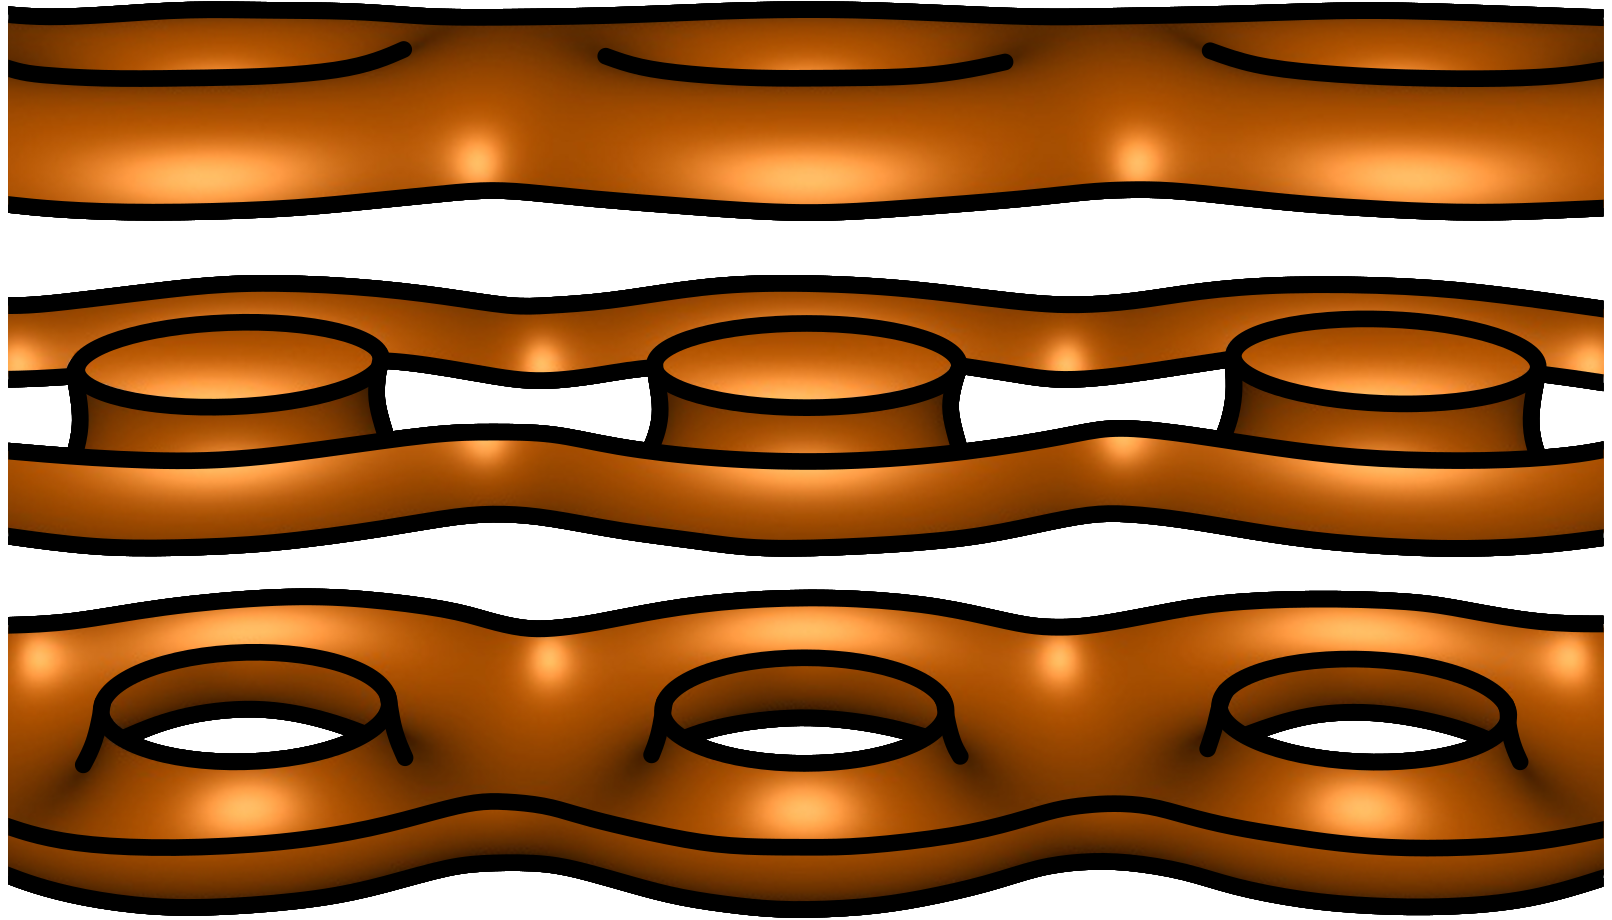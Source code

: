 <?xml version="1.0"?>
<!DOCTYPE ipe SYSTEM "ipe.dtd">
<ipe version="70218" creator="Ipe 7.2.28">
<info created="D:20130509110556" modified="D:20240326114938"/>
<bitmap id="1" width="799" height="203" BitsPerComponent="8" ColorSpace="DeviceRGB" Filter="DCTDecode" length="33992" encoding="base64">
/9j/4AAQSkZJRgABAQEAYABgAAD/2wBDAAIBAQIBAQICAgICAgICAwUDAwMDAwYEBAMFBwYH
BwcGBwcICQsJCAgKCAcHCg0KCgsMDAwMBwkODw0MDgsMDAz/2wBDAQICAgMDAwYDAwYMCAcI
DAwMDAwMDAwMDAwMDAwMDAwMDAwMDAwMDAwMDAwMDAwMDAwMDAwMDAwMDAwMDAwMDAz/wAAR
CADLAx8DASIAAhEBAxEB/8QAHwAAAQUBAQEBAQEAAAAAAAAAAAECAwQFBgcICQoL/8QAtRAA
AgEDAwIEAwUFBAQAAAF9AQIDAAQRBRIhMUEGE1FhByJxFDKBkaEII0KxwRVS0fAkM2JyggkK
FhcYGRolJicoKSo0NTY3ODk6Q0RFRkdISUpTVFVWV1hZWmNkZWZnaGlqc3R1dnd4eXqDhIWG
h4iJipKTlJWWl5iZmqKjpKWmp6ipqrKztLW2t7i5usLDxMXGx8jJytLT1NXW19jZ2uHi4+Tl
5ufo6erx8vP09fb3+Pn6/8QAHwEAAwEBAQEBAQEBAQAAAAAAAAECAwQFBgcICQoL/8QAtREA
AgECBAQDBAcFBAQAAQJ3AAECAxEEBSExBhJBUQdhcRMiMoEIFEKRobHBCSMzUvAVYnLRChYk
NOEl8RcYGRomJygpKjU2Nzg5OkNERUZHSElKU1RVVldYWVpjZGVmZ2hpanN0dXZ3eHl6goOE
hYaHiImKkpOUlZaXmJmaoqOkpaanqKmqsrO0tba3uLm6wsPExcbHyMnK0tPU1dbX2Nna4uPk
5ebn6Onq8vP09fb3+Pn6/9oADAMBAAIRAxEAPwD9/KKKKACiiigAooooAKKKKACiiigAoooo
AKKKKACiiigAooooAKKKKACiiigAooooAKKKKACiiigAooooAKKKKACiiigAooooAKKKKACi
iigAooooAKKKKACiiigAooooAKKKKACiiigAooooAKKKKACiiigAooooAKKKKACiiigAoooo
AKKKKACiiigAooooAKKKKACiiigAooooAKKKKACiiigAooooAKKKKACiiigAooooAKKKKACi
iigAooooAKKKKACiiigAooooAKKKKACiiigAooooAKKKKACiqmqa/YaGm69vbSzXGczzLGMc
88keh/KuS1j9pz4a+HWlGofELwPYGDPmC4121iMeDg53OMc8c1lOtTh8ckvVmkKNSfwRb9Ed
xRXjet/8FD/gP4fUm5+MXw2Yh/LKweIbW4YHGeRG7ED36Z461yuq/wDBXL9m/R5ZEm+K/h92
jOD5EVxODzjgpGQfw7c9K5J5tgYfHWgvWS/zOuGVY2fw0Zv0i/8AI+jqK+Wr7/gtT+zJYWZn
b4n28i5wFi0XUpHJK56C3z+J4B4JBrHuP+C6v7M0LyBfHOoTCN9ilPD2oASDGdwzCOO3ODkd
Mc1hLiDK1viaf/gcf8zeOQZnLbDz/wDAJf5H17RXx7c/8F3f2aYDIE8ZarNsYAbPD98N425y
N0Q4z8vODk+nNVv+H9n7N3/Qy6//AOCG6/8Aiah8R5V/0Ew/8CX+Za4dzR/8w8//AAF/5H2X
RXxxD/wXm/ZrlgmdvFmtRNEoKo2gXhaYkgYXEZGQDn5iBgHqcA6dt/wXK/ZfnDb/AIkTQFWI
G/w5qp3YYgEbbY8EAMM84YZwcgOPEWVvbEw/8Dj/AJky4fzNf8w8/wDwGX+R9aUV8vab/wAF
oP2ZNVIEXxUsEyAf32lahAOmf44BXQ2X/BVP9nW/CFPi/wCDFDhiPNuzF0IBzuAx1GM9ecZw
cbwznAS+GvB/9vR/zMZ5Rj4/FQmv+3Zf5H0BRXleh/t0fBPxLNFFp/xf+GF5PMm9IYvFFi0p
GM/c83cMDqCOK7vw58R/D3jGUR6Rr2i6q5XcFs72Kckcc4VjxyPzrrp4mlU+Cafo0zkqYerD
44teqaNmiiitzEKKKKACiiigAooooAKKKKACiiigAooooAKKKKACiiigAoorP13xbpXhZFfU
9T0/TlYZBurhIQR6/MRSckldjSbdkaFFec6n+2H8I9Ejd734p/DizSNd7NN4lsowq7gu45k4
G4gZ9SB3rktZ/wCCmn7Puhef5/xg8BSfZ1Zm+zarHc5Aznb5ZbceOAuSeMZyK5J5hhYfHViv
WS/zOqGAxU/gpyfon/ke50V803P/AAWF/ZrtHlV/itozGJC7bLO8kBA9CsJ3H2GSaytS/wCC
2v7MWmFA3xNSZnXeBDoWpyYGD1It8A8YweeRnA5rmlnuWx3xEF/2/H/M6Y5JmL2w8/8AwCX+
R9V0V8e3H/Bd39mmFmC+MtVmCrkFPD98AxyRgZiHPAPPHI98V3/4L1fs3I7AeJ9dcA4BGg3W
D78pWT4jyr/oJh/4Ev8AM1XDuaf9A8//AAF/5H2VRXxyP+C8v7NhmVP+Es1oKc/P/YF5tHJ/
6Z55x6dx71ah/wCC6n7M0mnNO3ju/ilAB+zt4e1HzDk4xkQleOv3vzpriPKn/wAxMP8AwKP+
Ynw9mi/5h5/+Av8AyPryivlWz/4LafswX1ysMfxQjV3zgyaBqka9M8s1sAPxNbGn/wDBX39m
3Uow8fxX0JAWK/vba6hORns8QOODz06eozrHPMtl8OIg/wDt+P8AmZSyTMY74ea/7cl/kfSV
FeLaT/wUd+AWtS7IfjH8OIzz/wAfGvW9uOPeRlFdVo37WHws8RmMad8S/h/fmYAoLfxDZy7w
RkEbZDnIrphj8NP4KkX6Nf5nNPA4mHx05L1TO/oqvpesWeuWonsrq2vICceZBKsiZwDjIJHQ
g/jViupO+qOZq2jCiiimIKKKKACiiigAooooAKKKKACiiigAooooAKKKKACiiigAorlfE/x0
8EeCiw1nxj4V0gocML3Vre32nBODvcdgfyNcdqX7fnwL0jAuPjJ8LUYgEKPFNkzYJAzgSE9T
+hPQHHPUxdCHxzS9Wjohha0/gg36JnrdFfPep/8ABV39nPSWAl+LvhGQkMf3EzzjgAn7in+8
MevOM4OObuv+C2H7MNnJMr/FG3YwPsby9D1OQE/7JW2O4e65Fck86y+PxV4L/t6P+Z1QybHy
+GhN/wDbsv8AI+qKK+Rb7/gun+zHamLyvH95d+YxVvK8O6kPLGQNx3QLxjnjJwOmcCqS/wDB
eb9mtlyfFmtKdyjB0C8zgg5P+r6L0PfnjNYviLK1/wAxMP8AwKP+ZsuH8zf/ADDz/wDAX/kf
Y9FfGz/8F6P2bV348Ua421sDGgXfzDnkfJ0+vPNWbP8A4Lt/s0XJQP401S33qWPmeH787CDj
adsR5I54yMdweKS4jyr/AKCYf+BL/Mb4dzT/AKB5/wDgL/yPsCivky1/4Li/sxXMiofiLNCW
YLl/D2pgd+ci3OB/j9caul/8Fmf2Z9XRWh+KVggYkDz9K1CA8ezwDFaRz/LHtiaf/gcf8zOW
RZlHfDz/APAJf5H09RXz5o3/AAVZ/Z113f5Hxb8KR+X1+0SyW35eYq5/Cun0r9v34Ga3ciG2
+MPw0klKeYFPiS0QkYJP3pByACSOoHWt4Zpgp/BWi/SS/wAzCeWYyPxUpL/t1/5HrlFct4d+
OngjxeobSfGPhXVAehtNWt5weAf4XPYg/iK6a1u4r63SaCWOaKQZV0YMrD1BHWuyFSM9YtM5
J05R0krD6KKKsgKKKKACiiigAooooAKKKKACiv5sNQ/4KAftA6xAkc3xk+JSKhLAw6/cwNkg
5yUYEjngHgcY6CuR8VfH/wCJvjp5X1z4ieO9ZaYKJDfa/d3BcL90HfIc47Z6V+XVPFLBr4KM
n6tL/M/Tafhli38daK9E3/kf0y+L/iH4f+H1k1zr+u6PoduqGQy6hex2yBR1bLkDAyOfevJP
H/8AwUz/AGfvhmm7Vfi/4EZgSDHYapHqMqn0KW/mMPxFfzeT6K9xO8spaWSVizuxLMxJyST3
OaRdBx0UV5tfxSqP+DQS9W3+SR6NHwxpr+LWb9El+bZ+6nxA/wCDhj9nLwdMyabqHjDxaqjO
/StDeJTwDj/S2gPfHTse2CfJvHv/AAc3+CrMuPCvwt8V6sOQjarqFvp38JwSIxP/ABYGM9CT
njB/IqLQ8YO0A1Zh0Pp8pNeHiPEnNJ/BKMfSP+dz2sP4dZZC3OpS9X/lY/Qrxl/wct/FLU94
8PfDzwLpCtjab+S6v2Xrn7jwgnpjjt0OePMvGP8AwXu/aV8WKBY6/wCG/DXAGdN0GCToev8A
pIm69K+ToNAPHy9KvW/h0nHyn8q8LEcbZrU+LESXo7flY9zD8G5XT+GhF+qv+dz1nxP/AMFQ
f2jvGsSpe/F3xfCqkkGxnTTzyMdYFQnj1789a4HXv2jPil4yilj1f4j+PtVSf/WLeeILucSd
Ou6Q56Dr6VTtfCzNj5DWla+D2fHy/pXhV8+xdT+JVk/WTf5s9qhkWFp/w6UV6RS/Q42+tbzX
LhZr25ubyVVCB5pGkYKOgyew9KSPw2T/AAYr0S18DM2PkJ/CtK1+Hjtj92fyrzJ49t7npQwK
WyPMI/DJIxsqZPC54wvT2r1m3+GkjY/dH8quw/C2RgP3R59qxeNfc2WC8jx1fC7EfcJ/Cl/4
RY91P5V7SvwqkOD5Rx9KcfhTIB/qzn6VDxr7lLBo8UPhYj+An8KY3hlhyFx+Fe1SfC2QA/uz
+VVZ/hnIuf3Z/Kmsa+4fU0eNP4aPPy8VFJ4dIyNo4r125+Hrrn92fyrPufA7Jn92R+FXHGvu
Q8H5HlUvh8jPynNV5dB6jbXpd14QZM/IQaz7rwwVz8px9K1jjX3MpYNdjzqbQRz8oqpPoQ/u
nmvQLnw+Vzlc4rPuNExn5SK6oY59zmngl2KPh34x+PPA2z+xPGvi7R/K27PsOsXNvt24242O
MYwMemK9J8Jf8FQ/2kPh/wD8eHxj8cTkLt/4mN7/AGl/6UiTn3615tcaPjPy5FUbjSB6c162
FzvE0/4dSS9G1+p5WJyXD1P4lNP1SZ9beA/+Dh39pbwQP+JjfeDPF2AB/wATbQlj7Yz/AKI8
Hfn6+3FewfD/AP4OjvF2nSovi34SeH9UjaUbpNI1eaxZI+c4SVJtzdCPmUHBHGcj82rnSBz8
tZ9zo4OeBX0mE4zzOna1Zv11/O589iuD8tqb0UvS6/Kx+3Hww/4OXvgR4t2xeI9F8eeD5zIF
LzWEd7bBTn5t0MhfjHI8vuMZ5x9A/Df/AIK//s0fFOBJNN+MPhKz3ts26xJJo7KcHqLtY8Dj
r09+RX83M+jjnjFVn0UZ+6K+jw3iHjY6VIxl8mn+Dt+B89ifD/By/hylH53X4q/4n9Yvgz4m
+GviNbibw94h0PXoSnmB9Ov4rpSv97KMRjkc+9blfyUaRDdaLeJcWVxcWdwn3ZYZDG4+hHNe
m+C/2rfjB4Et0h0T4p/EjSIIwAsVn4kvYIwB0G1ZAMe2MV61PxKpJfvaL+Uv80eVU8OKr/hV
l84/8E/qKor+a3R/+Civ7QumbfK+MnxEfaAB52szTdCT/GTnlj9RgdAALN5/wUa/aGv4Hjk+
MXxBVXUKTHq0sTYx2KkEH3BzWj8TsAt6Uvw/zIXhpjn/AMvY/j/kf0k1W1bWbPQbJrm/u7ay
tkIBlnlWNASeBliBzX8zfiH9sj42+JbeCHUPi78TryK1IaNJfE96yqwzhv8AWcsNxG484PWv
M/E9/qvjC/a61fUtR1W6YANNeXDzyEDOMsxJ43N+Z9a56nihQ/5d0G/WSX6M2p+Glf8A5eVk
vSLf6o/ph+IH7d/wV+FmV8QfFf4fabMv/LB9dtnuO/PlK5cjjrivD/H3/Bez9mTwQHW38bX/
AIinQZ8rStFu5M89A8iJGf8Avqv5+xoYB6CpYtFA5xXmV/EvFP8AhU4x9bv9V+R6VDw4wq/i
1JP0sv0Z+xvxH/4Oevh5pnljwf8ADLxprxKt5h1e7ttKUMPu7fLNyWB7khSPQ14z47/4Ob/i
Tq9uF8L/AA08F6JKcAvqd3c6l25wEMGDnkZzjpz1r84YdGH93NXING6cV4OK4+zWptVsvJJf
ja/4nvYbgXK4WvSu/Nt/rb8D6x8Zf8F5f2nPGJmFp4t0bw5HM2dmmaFanYu3BVWnSVgD1znc
D0IHFea+JP8Agpd+0V4z3fbPjF47h3KFP2HUWsOB6eRsweeo5rya30UcfLmr1voZOPlxXzuJ
4ozCr8deb/7ef+Z72G4awFP4KMV/26v8iTxl8WPHHxPaRvEvjHxX4iabO86nq1xdl8nJz5jn
OSAfwrAXRGlcu4LOxySeST611dt4dLYwpOa0bXwszY+T9K8StmU5u8m2/M9qjl8IK0VZHGRe
HycfKTViPw4T/DXeWng5nx8pOa07XwIz4/dn8q5JY19zrjgl2PN08NEgDaKmTwy3ZefpXqlt
8OnfH7s/lV+D4ZSMB+7P5Vi8azVYNHkA8LsQPkP5U7/hFG/uH8q9oi+FUjY/dH8qlX4TSEZ8
s/lUfXX3LWDR4kfCpH8B/KmN4XYfw4/Cvb2+E8g6xk/hUE3wskXJ8o/lQsa+4ng0eJv4YP8A
dHNQyeGj/cr2e5+Gki5/dn8qzrr4eOmf3fT2rSONZLwaPIZfDpH8JqtL4fwCNpr1W68DMmco
R+FZt14QZM/KfyrWONfcxlgl2POrS1utIuRNZzz2sox88LmNhggjkc9QD9QK6zw5+0b8UPA7
wto3xF8eaSYDmP7Jr11CE+gVx6VPdeGCM/JWfc+HyucqRXdQzSpDWEmvRnHWyynPScU/VHqX
hb/grF+0t4GBFj8XPE04JB/4mCQageCCP+PiN/QfXnPU59Q8K/8ABwn+0j4XKm8uvBfiEKQT
/aGhhM8k4/0d4uo4+g7Hmvk240QjPy1RuNGAz8uK93DcV5jT+CvP/wACf+Z4eI4Wy+p8dCP/
AICj9IPh9/wc++KdPaNPFvwl0LVFbaHl0jWJbEpyNzBJY5t3GcLuH+9Xs/gL/g5o+D+sJGni
PwV8QtAndlUtbRWt/boCcElvNjfAHPCE9e+M/jXcaN1+UGqc2jDn5SK+hwviBmsLKVRS9Uv8
kzwcTwHlk9qbj6N/q2j+hX4d/wDBbT9mX4kBlh+JtjpE6nDRavYXVhjJODvkjEZ6dmOOM4zX
t3w//as+F/xXn8rwv8R/AfiOYYzHpmvWt3IuSAAVRyQcsowR1Ir+XSTRRnoM0z+wgT90H8K9
2h4mYhW9tSi/Rtf5nhV/Deg/4VWS9Un/AJH9ZlFfyueEfiP4w8CwiLQ/FXiXRY1Tywtjqc9u
oXOduEYcZ5xXovhv9ur48+F0RbL4xfE1I4/uxyeI7uaNeCMBXcgDk8Y64PUDHpQ8UML/AMvK
LXo0/wBEedPw0xP2Kyfqmv1Z/S9RX83/APw8u/aMSGOMfGDxwFjJIJviWOSDycZPQdc9x0Jz
j65/wUO/aE1dJVm+M3xIjEqLGfI124tyApyCDGy4OepGCRwSRWy8TsA9qUvw/wAzL/iGuOW9
SP4/5H9LFcd8Rv2iPAHwfR28WeOPCHhgRjLf2rrFvZkde0jg9j+VfzFeMvjX8QfHVq0GueOf
GWswOoVo77Wbm5RgDkAh3Ixkk/jXCPogH8IxWNTxKg1+6o/fL9Ev1NqfhzNP97W+6P8Am/0P
6M/iX/wW6/Zi+GNrK0/xQ07WblELJbaNZ3OoPMcA7Q8cZjB5/jdR7187/FD/AIOgfhbocMye
Dvh7458TXUeNh1CS30q2l4OfnVpnA6dY/XjgZ/FWPRh/dAxVuDRhkfLmvHxXiFj5/wANRj6K
/wCbf5Hr4XgDAx/iOUvV2/JL8z9JfiR/wc9/E/X0mTwj8N/Bfh1ZQQj6lc3GqyxA55BQwKWH
HJUjI5BHFeN+Mf8AgvL+1F4yLi28baZ4fic8x6boNmOMDgNNHI46ZyGzyea+TLbRxxxWhbaR
0woFfN4vjDM6nxV5L0dvysfRYXhLLafw0Yv1V/zueo+Iv+Cif7QnjN2a++M3xIQO7Oy2mu3F
kh3dRthZBt9FxgdgK838S+LfEfj2dpNd1/W9alcgs19fS3LMQAASXY9AAPwFS2+kDjjNX7fR
s44xXzuJzmvV/iTcvVtnv4bKKFP+HBL0SRzkOhDj5etW4dCHHyjiumt9DzjCk1oW3h0tj5a8
ueOfc9OGCXY5KLQc4+U8VYj8PE87a7W28LlsfKa0bXwaz4wh/KuaWNfc6Y4NHAJ4cJHK9KmT
w22fu8/SvSrbwIz4xGfyrQt/h07gYjPPtWMsa+5rHB+R5Svhg91JJ9qcPCx7qR+FewQ/DKRx
/qz+VWE+Fch/5Zn8ql4x9ylg0eLnwseyk/hTW8Lt02kfhXtp+FMmOIzx7VG/wqkA/wBUfypL
GvuH1NHiL+GD/d/SopPDRB+50r2qf4XyLn92fyqjc/DaRM/uj+VaRxr7kPBLseOSeGyMjaam
0mfVPDMm/TdQv9PkB3brad4jn1+UjmvTbr4fOmcxkfhWbdeCGXPyEfhW1PHyTumYzwKejRDo
n7Wnxj8JzJJpnxW+JFiyKqAQ+JLxFKqflUgSYKj0PFeieGf+Cun7THgy2jhtPitrU8UTiT/T
rS0vmYgscF5omYj5jxnHT+6uPL7rwiy5+T9KzrnwwVz8hH4V6uH4ixtP+HWkvSTX6nl18gwd
X+JRjL1in+h9TeEf+Dgj9o7wqkQvbvwZ4jMZyx1HRBGZevB+zvF+mOleueCP+DmzxZYOB4m+
E2g6mvOW0vWJrEjgY4kjmzznv0I9OfzuuPDxGflNUp9Bxn5ele7huOM2p/DXb9bP80zxMTwV
lVT4qCXpdfk0fr94I/4OXvhTqkqp4h8CePdELKfntBa3yKfQ5kjbHuFPOOO49g8A/wDBd39m
jxwwjm8a33h6Y7sR6ro11EMAnnfGjoMjkZbPPrxX4Ky6HjPBFV5ND5+6DXv4bxLzKHx8svVf
5NHh4jw4y2fwc0fR/wCaZ/St4J/b++B3xEjiOj/Fz4d3Uk2NkDa/bQ3BzgD907q45YDlepx1
r0/QPE+m+K7FbrStRsdTtXAKzWs6TRkHoQykjmv5VW0Ac/LU+mWV1o92txZzz2dwn3ZIZGjc
fQjmvZo+Kcl/FoJ+kmvzTPHq+GMX/Crtesb/AJNH9WNFfzEaL+0j8VvDc8MunfEv4hafLbLt
ie28RXkTRDbtwpWQYGOOO3Fdiv8AwUZ/aGt1Kr8YviAQWLfNq0jHJJJ5J6c8DoBwOK9Gn4o4
N/HRkvRp/wCR59Twyxa+CrF/Jr/M5i18CPIgwh/Kln8CPGMFD+VfTvhj4ENeWasISQR6VH4i
+BrWaE+SQB7V/OSxbvuf0J9UVj5Zm8JNGSNlQnw0VPK4Ne3698NTauwKYx7Vzt14OMbHKYx7
VrHFMyeGPNYvDpzkKKuW3honA213CeFiDytUrvVdO0tWCubqVeixjI6ZHzdMfTP0oddsaoJG
PZ+FC2PlNaieHINPiWS5lht42O0NIwRSfTJ71k3HifUrgEI6W6su0iJAPxyckH6Gs68guNQk
D3Ek07gYDSMWIHpk1DnfdlKKWyOnsfEXhyPG/UAB/wBe8p/9lqK/+K+l6ZMEstOuL5VZgzyO
IVIHQrwxIPPUAjj8OZGik/w4P0pRohzypx9KadPd6g1UtpodTafH6C3xnw3ux/0/Y/8AadXb
r9piNNJkSy8MRw3xx5c0195sK/MM5jEak/LkcOMEg84weK/sP0Un8KX+wz/co5qV72/F/wCY
KNXv+Re1L4+eL7y+eaC8tNPjfGIILSNo0wADgyBm5IycseScYGAGL8e/HCDjWkH/AG423/xu
qv8AYR/uCj+wj/cFaKtT/lX3Ih0Kn8z+9mmn7Sfj6NcDWbUj30qzP84q6XRP2y/FWlaLDa3O
i+EdUni3bru5sZUnlyxI3CKVIxgHA2oOAM5OSeH/ALDP9wU06Hj+DH4UpVaT0cV9wRpVF9p/
eztLv9r7xJdEkaF4UhJ/uW9z/WY07QP2obyeyMet6dbLcgyHz9Pi2xsDITGvlyMxBEZUM287
mUkKobavEf2JnopH4Uh0bHG39KmUqTXLylRVVO9zvv8AhoC3uLdiFRW35AntzuIwOPkOMfrU
EvxrhZAXsrObPPySFOMDHBzg9a4Y6QckbD+VNOjgAnaazUKRo5VOp2n/AAtvRp2K3NldW2e6
ESKP5H9KW38SeHtdYrBqFukn9yb90f8Ax7AP4ZrhpNHV1Ksgwa53xp4I1K7s1fRZ7OK6jkDt
FeI7RXKAHMQdTmJmOP3m2QLyfLfpXRRo0ZyUZS5fPoc9atWhFyUeby6nrmoeGNoJC5HWsS+0
LaSCvSuP/ZU0bxZ8SPjbYeCZPEng/wCH11NG1xu8Z+I7bTtJvIkIErW0jsWnwcnZGnnhMO8U
akV9Xftc/sZ+LP2QvFtho/ioafcPqdoLm2vNPd5LS4xgSKpdVbKNwQVBwVOMMK9DF5FjMPh/
rdualp7y1Wu3yeye19L3ODC53g8RX+qX5amvuvRu2/zS1a3trsfNV5o+CcCsy60vHVa7fUdO
Ck8VjXlkOeMV5lOsz0qlE5C503GeKoXGnDnI611V3ZAZwMVn3FmOeOa7addnFUoHMzabz0qA
6YCfuiuhlsuvFRfYsngfpXXHE6HLLDq5kQaVkj5QK0rHRdxGFNXrXTwSMjiuh0LQ/OdQFJJr
Cti3Y3o4VdjO03wo04GEJrTHgR9mfL/SvU/h58NG1RkAjJz7V6hF8AXaxD+QTx6V5k8Y77no
wwisfJ194QaHOUPFZVzoJQkba+ifG3wpbTS+YyCPavNNc8L+Q7ArjFa0sW+5nUwiPN20fBxt
5FKuk9gpFdVcaNtY4HSohpeTjFdCxLOf6ujCh0nJ6Yq9a6RnGFzWvb6WMgkVpWelgkcZrKeI
NYUEZNnoZOMrxWxYeHNxGFrQMdro9k9zeTw2tvEMvJK4RVHuTXMXPxU1LWiq+HdMEdoxIF9e
gqsgxkMiddp4IYg5z0FZwjUqK60Xd6L+vLcucoQai9X2Wr/rzOzsPCoVSzhUVRkk8AVYF9oO
kf8AHxqNqGAzhD5p+ny5wfrXn1xp13qqk397eXzHGQ7kICO4UYAp6aMIxhYwoPoKyko9ZXNV
KXSNjvU+KPhuyO1Eu5iO/lYX8/8A61NvPj/p9hCVs9Fe4mBHzPNtjx3/AIck9ug/x4caMT/D
g/SlGiHOCvH0pJUuupTdTod3Y/tRrbkeZ4Xikx6XxX/2ma2l/bIsrewmSLwJbNdGNhDJLqrt
Gj4+UsixqWUHGQGUkcZHWvK/7D9FJP0pRoZ/uYp2o/y/i/8AMUfbd/wX+R0fiH9qjxnq98kt
j/Y2hxJGEMFnYJLG5BJ3k3HmtuOQMBguFHGck1F/ab+IIHGtWY/7hFl/8ZrI/sI/3BR/YR/u
CtVWp/yr7kQ6NTfmf3s1m/aZ+ILDB1m0/wDBTZD/ANpVq+Hf2s/Fej6ZJb3lh4c1uV5C4uLy
0eOVAQBsHkPGu0EE8qT8x5xgDlP7DP8AcFNOh4/gwT7UnVpNWcV9wo0qi+0/vZ1l5+1Z4huw
QNE8MQ5/uQXH9ZjTNC/aRv3kuF1nStNkjklLQvZRvGYY/LUbWV3be3mBzuDINrKNuVLNyv8A
YnbaQfpSHRcHG39KTnStblGo1bp3O9f46aHfsd2m3MCj++wJP0AB/Uimn4geGtQUEyzW+7+/
HnH5ZP6VwZ0ghgNhIPtTDow5ypzWfLTNb1Op34i0rWSBaX1rMzdFDgOf+AnmqGo+FDGT8vSu
Lk0ZX4aNT9RmmX0niDTtOdND1gWNzhRH9tga9tV+YFsxb0JyuR8rrg4POMG4Qi2lzW9dvwu/
uRlOckm+W/pv+Nl+Jt33h7aT8uKybvRCpPy9Kb4f+OinVbbSvGemW/hXUb1xDa3Yvkm0vUJm
PywwzNsfzSGUCOSNGch9gdUZq6690tXUMmGVuQRyCPWtqsKtFpVFvs000/Rq6fyemxlSnSrJ
um9t00016p2a+e5wNzpHJGMGqU2k9eK7S70sZPHSqE2lDJwOtVDEMmdBHKNpOc/Kc06PRskY
XFdINLycYqzZ6IHYAgmtHiWZrDpnP2nh0yEAKT+Fa1n4MeUDCZrsfDfg83UigJnNeq+Cvg02
pKuIic+1ctTFvudNPCI8An8CvGhPl4/CsXUvDRhyCpGK+t/EHwGe0sixhIwPSvG/HfgRtOlc
FCMe1KnjHfcqphFY8RvNH2k8EVQl0vr8oNdxq+kCN2G2sWfT8NwM16lLFux5tTDanPppuDja
Kswab0yK0hZc9KnhsvUVc8ToZww6KVvp+MYGK0LbTemRVq2sxkACtK0shgHHNcdSuzrp0Cpa
aVnHy4FallowOMjOauWVkCRxW3pumg44zXFUrM7KdEoWGgF8fLWxDoUNjAZbiSKCJeryMEUf
ia+h/gT/AMEx/ip+1J8CNW8WeB5/DemywymDTV1qSSNdSZP9b5ZRGA2/dDN8pfIJADEfHPx4
/Z0+KPwZ+Kl34b+IVktp4gsGUTQf2nbXQt1dVdTiGRgisjK4GASGBxXsf6vY2OFjjsRFwpS2
k+vb7+l991oeT/b+DlipYKhJTqx3S6d/u6222ep3Uvjjw3pDMpvBdyL/AA26l8/Rvun86VPj
Dpsbf6Pps0qgfelkEePwAP8AOvOtK8Gi1hXzWaSQD5sHCg+3etFNICKAEIA4ryKkKKdk2z1Y
TqvVqx3EPxySJwv2eyjAPPyPJ/KrF5+0RHZKDBb/AGmQIMLHEI42OeclskHHoCOnvXBDRif4
cfhS/wBiHIG39KzUKW7NOarbQ9E039rU2mBN4XS4A/6fgmfyiroNM/bd0qyIMvw8juCPXWWU
fl5NeOf2GOykn6Uo0M4+5im40P5fxf8AmCdbv+C/yOu8V/teeMfEKWy2Vp4c0DyN282OnCQ3
GcY3faDLjbg427fvHOeMYcv7Rvj2ZCrazbgHjjTLRT+YirO/sI/3KP7CP9wVsqtNacq+5Gbo
1N3J/eyzJ8evG8hJbWUOf+nG2H/tOrWjftB+KtN877UdM1XzcbftVqF8rGfu+UU65HXPQdOc
5n9hn+4KQ6HjkoM/Sh1qb3ivuQlRmvtP72bE/wC0Hrs+d2m6EM+kEv8A8cqPR/jZevqsp1bT
bCaxkWMRi0R4pYSGfzGJZmDgqU2qAmCrZZtw25P9if7Jz9KQ6KRwV/Sl7SnZrlWoezqXTudh
H8RPDeqTMjfbbNQuQ80GVJyOPkLHP4Y460nn6JqcLSQ6laBAduJG8ps49Gwce9ce2kFcfISD
7U1tGGTlTms7w6M0tPqjqZ/DMd1AJYWjmifo6EMp5x1FZV54WK5+Uis+0S504OLeaeASY3eW
5TdjpnH1q1ceJdYi0ueK3mtGuWiKwS3UBlSJ8EKzKrIXGcEjcCcdR1qoyd1qS46bFS48OEE/
Lmqr+HTk/L1qDSvjLJ4ZfyPHtpYaFbr8q6/BcAaTKc4US+YQ9q74J2vviGUTz2dlU+kweHY7
uMSRMksbdGQhgfxFdNaNSjZy2ezWqfo1+K3XVI5qLp1bqG63T0a+T/B7PoeeJ4YLEYTNWYPB
7S/wV6TYeCTMwGzOfauq8PfCw3bKPLJz7VzSxT7nRHCnjEfgKR1BCH8qr33gh4uqEY9q+q9H
+ArXMAPkk59qxPGvwUbTkyYiOfSs1jHfc0eER9h+BPAsA0xAEUYFVvHHgaAwuCi5x6V654R/
Zs+IVlYIJPDcsZPGGu7cH8vMq9qX7Ifj3xDEQbLT7Qt/z2vEOOn9zd/kV6dLhPOKkUo4Spf/
AASX5o+blxVl8MQ3LFU+X/HF/kz4h8f+D44JnwoB+leaazoaRyH5RX6B3/8AwS68YeKJS174
h8O2COM/uvOnZfbBRR+taOif8EZNB+2pJrfjjVdQiDZaO009LQsPTLPJjv8A/Wr18H4c8RVr
f7PyrvKUV+Dd/wACMX4hcP0f+Yjmf91Sf42t+J+Vnxn8M6r4X8WNo9/BNYtHa21yYGON6Twx
3Ebke8ckZwensc1ysWiE/wAJr9fv2/8A/gl5ov7Ubaz8QPAl6U8dFUhls/tSNp2qtag27RAn
/UXAEaRg7hGGg2sqlnlX8ytd+F2q+CNen0rXNK1HR9UtdvnWd9bPb3EO5Qy7kcBhlWUjI5BB
71x8VcL4zJMS6daN6bb5JdGr6XfSVt1+a1OzhfifCZzh1Ok7VElzR6p9fWN9n+uh59F4fJAA
UflU8fhliPuEntxXoNl4QLgAKcfStiz8BhsHZkn2r5J1D6lUzy1fCjHGVPFTr4QdgMIcH2r2
Cy+HhcDEec+1adr8Mi+CIzj6VHtDRUjxAeCn4IQn8Kk/4QiTpsbP0r3qD4UlsYj6+1W4vhIz
f8szk+1T7Ufsr7nz3/wg8n9w/lQfA0gxhCc+1fRS/CA/88ic+1DfCAj/AJZEfhR7Vh7JHzp/
whEnI2MD9KibwW452N+VfRU3wjIJ/dH8qqT/AApKDHlHj2pqo2J00fPj+EHAOUIqJ/CjLkBR
n6V7zdfDMrn9379Kzbz4dlc/u/0qlUJdJHiEnhl1xlSSKry6A3OVI/CvYb3wIFyRHj8KyL7w
eY8gr+lUqhLp2PLpdEIP3Tx7VVl0ggHC/pXod94bCEkKRisq80ULkbSK0UyHA888S+C7TxNp
E1jfQGa2n2lgGZGVlYMroykMjqwVldSGVlDAggGv2G8J/sWaV+3j+wr8BtJu/HckesfDbwjp
mmale22mo4uLuXStOkl3JuVUJURvtQkKZNvVSK/Dr9pf9rfTPhRHcaZ4f+y6v4igm8qdZFc2
1ltwWDkEb2527Vb5SG3EFdrfvv8A8EJPhfP8KP8Agkx8FLS8murq+1vRD4iuLi5Z3muG1CeS
9VmZyWY7J0G4nkAHvX7h4acPTxOGxFPMad6NRR913Tdne+lmlouq5rLdJH4t4j59DD4ihUy+
dq1Ny95WaV1a2t03q+9rvZtnz34n/wCCAXiMeb/ZfxH0S7wR5f2rS5bbcO5O15MH2Ga8q8d/
8ELPjboAL6c/g/xCrOVC2eptE4XGQxE8cYGemATz7c1+yFFfaV/C3IJr3ISh6Sf/ALdzHx1D
xNz2HxzjP1iv/bbH4D+Ov+CYvx78Dbvtvwv8S3GAzf8AEuSPUumM/wDHu0nPPA79s4rxDxn8
Ote8C3Twa5oer6NOjbCl9ZyW7BsZwQ4BzjnHpX9M9Q6jpttrFm9td28F1byY3xTRh0bByMg8
HBAP4V4eJ8IcK/8AdsRKP+JKX5cp7WG8WcUv94w8Zf4W4/nzH8vkkPJyKRYATxzX9FHxG/4J
8/BL4rAnWvhh4QkkI2ma0sVsZiMY5kg2OcDpzxXz/wCO/wDggH8E/EsksukX/jTw1IxBSO31
CO4gTpkYmjZzkZ/j6n04r5zGeFea09aE4TXq4v7mrfifQ4TxQyuppXhOD9E1+Dv+B+MthZgs
MjrXa+C9KEtymRkZr758Zf8ABu1runXSt4Z+Jek38LN8yanpclo0a5/vRvKHOPZfwrlT/wAE
T/jT4HlDQjwlroUbv9A1RlyfT9/HFz+lfI47gjP6N+bDSf8AhtL/ANJbPq8FxpkVW3LiYr1v
H/0pI5X9nvwTFdvEzICBivpC38Awf2SP3a4x6Vm/Cn9hj4seAtov/CUiqpI3RX9rKDjvhZCc
fUV7Jbfs9ePW04oPDkwYHZg3MA5/F+nv0rwYcM5vzNTwlW//AF7n/kd2O4ly9KLoYqnbr78f
8z5C+NvgSGFZGRAOvavmjxvoCxTuNoGDX6NePP2Gfid40DpDodpbhsDdPqEAHJ/2WJ46/j3r
g5/+CK3xH8Uusl74i8HaakhO5RNcTyIMHsIgpOcdG6HrxiuvCcG59VdoYSa9YuP/AKVYqvxh
klOKdTFQb8pKX/pNz85tR08I546VRNoN3av1M8M/8EAtMaSN/EHxJvrhS2ZItP0lICRgcB3k
fnOeSvpxXrXgT/giZ8CfB8sb32m+IvE7Rkn/AImmqsoY5yMi3EQOPToe+a+pwnhfn1X+JCNP
/FJf+28x81i/EvIqX8Ocp/4Yv/27lPxegtxkYFdT4L+G+veNJFTRdD1jV3Y7QLKykuCT6fID
zwfyr94vAf7GHwm+GUgk0P4deD7KdUEYn/syKWbaMceY4LdgTzyRk5NelW9vHaQLFDGkUSDC
oihVUewFfTYXwdqvXE4pLyjG/wCLa/I+cxPi7SWmGwzfnKVvwSf5n893x5+EOp/DLw34c0Hx
N4Vv9F1rUA2uyDVbXyrjyhK9vbqIpEEkRR4bh92R5nmp8v7tWbgotEJx8pNfqD/wXc8J+APC
f/CAeOPG8174btNXll8JHxUkrTWOk3TK11Ype2yo8htX2XqNPDhomljZllXCj4F1T4Z33hma
3W+t9kV5F9os7iORZra/h3sgnt5kJjnhZkYLLGzI20lWIr8/4y4XxWT4nkacqWnLL5Le2zb+
/o3qfecIcTYbN8Mpq0auvNH59L7pfhpdLQ4CLQCQcKD+FTx+GmOcoTmu/sfCRcABSM+1bFn4
EDgEpk/SviHUPs1TPL18KsRypz+tTp4QZl4Qn8K9fsvh6X/5Z9fatO1+GZk/5Zn8qj2hapni
K+CnxkITj2qQeCZP+ebZ+le8wfCstz5XX2q5F8JGbH7sk/Sp9qNUj58/4QeT+4fyoPgaTGdh
P4V9Er8IG/55Ek+1K3wgIziHj6UKqx+yR86f8IRJnGxsn2qN/BTg8oxI9q+ipfhERj90fyqr
N8KCnHlHn2p+0bE6aPnt/B7rnKEAe1Qt4TZT93k+1e+XPwyK/wDLM8+1Zl38Oiuf3f6U1VJd
I8Pk8MOo5Ukj2qvL4fYZBQj8K9jvfAe3J8vB+lZF74NMeRt4PtVKoS6djyyXQyMDafyqtLo5
GcKc/SvRL7wyF5CkEVk3miBM/KRmtVMiUEcFq3hq31bT7i0vLeG6tbuNoZ4Zow8cyMMMjKeC
pBIIPBBr3Dw5+xT4s0P9lb4Z+JNC0nxR4tstdstRa8vYLKa7+zSx6vfRQwuyhm+W1W2TfIxa
RkdySzECbwb+z/o3h34cx/FL4t67H8Pvg3aSyJNrEjI1/rckZANnpttzJcTuxKhwhij2SsxP
lMh/YP8A4JveHNK8NfsQfDtNC0XVvD2i6lp76vY2OqXrXl9HDeTyXaPPIWYCV1nDsibY4y5R
EjRFjX9U4L4Hr5rQqPF3p05JOLtre6akk9eVq6vonfS9tPzDjHjWhldemsJapUi2pK+lrNOL
a6p2dtWra2vr+FXiHw/d6JdmC9tLmynKh/LniaN9p6HBAOD61jy2wJPFf0m694X0zxTaNb6p
p1hqVu+N0d1bpMhwcjIYEcHmvJPGf/BOn4HePYpEv/hj4Ui80EM1ha/2e/JyTutyhB9wc17W
K8HcTH/dsTGX+KLj+Tl+R42G8XMNL/ecPKP+GSl+aifgZHZgkcCtbSNMEkgyBX67eOf+CFfw
b8Rhn0e88W+G5edq298lxCOO6zIzEZ/2xXmnib/ggYbS8WTw78RgYNvMWpaVlwcj+OOTBGM/
wjkd88fNYzwyz+lfkpqf+GS/9usz6PCeJGQ1bc1Rw/xRf6XR8Q/Djw0lxcRgqMEivqf4PeAI
TaxMY1JPtW9pv/BIP4o+CLsNDe+E9WiUnaYL2SNyAMjIkjUAnp1PI5wOa9R8FfshfEjwpBGl
x4eRwvBMV9bsOuP7+ffp0P1x8viOEM8pytPCVPlFv8kz6FcW5POk3RxVO/S8kvwdjhPGfgCA
6S4ManK+lfI/x38JJZXkwCgAE9q/QvxL+zx4+vtPZI/Ddy7bScCeHP8A6HXgvxL/AOCc/wAY
viBeS/ZPCccSNzvn1O0Qc4PTzCeh9OxHXisP9WM3c7QwlX/wCX+Q8HxLlvsW6+Kpp/44/wCZ
+dPibThHM4xXMXdptJ4r9CrD/ghV8YPF12WvtS8F6JCT8xnvpZpMY7LHEwPPqw7/AI+h+Bv+
DdK3d0l8VfE+aQEfPb6VpATHHaWSQ9/+mdfR4DgTP61rYZr/ABNR/Npnk47jfIqO+IT/AMKc
vyTX4n5UmEA81LFDk9K/cH4e/wDBCz4A+ClB1DS/EfiqQAfNqmrOgz3wLcRDn3z1r334a/sd
/Cn4PlH8NfDvwfpM8ZytzFpcLXPTH+tZTIeCerdzX1mE8KMyqWeIqwgvK8n+SX4nyuL8Usup
3WHpTm/O0V+bf4H8/Xw//Z/8c/EsxDw54M8V68JhlDp+kz3IcYBJBRCMYIOfQ17p4H/4JG/t
BeL/ACHT4fXWnQThj5moX9ra7MAH5keQOM5AHy8nPo2P3Zor6PDeEWBX+8V5y9Eo/nzHz2I8
WMa/93oQj6ty/LlPyG8D/wDBBn4uapubVta8FaKgXIU3c1xIzZ6YSLaBjnO7uOOuPUvCP/BA
O+WCN9Y+J1rbyjG+Kz0Npl6cgO8yd++3p6dK/SeivboeGHD8PjpOfrKX/trR41fxLz6fwVFH
0jH9Uz81v+CjXxV1X9gP9mH4e/A3wF4s1G01uTztRv8AVrCX7BfRWQuJHjTCZZPOmd8ukik/
ZHUgrIwr81YtFJx8pNfef/B054m1L4HfDf4PfEfTbazvIIdcufDepWsygfao7iFbmMhx86ug
tJwp5QeexZWO3Hw38HvH3h740eHIdS0G+iuUMavPbllFzZliwCSxgkocqwHZtpKlhgn8l8Tc
rxeGx6lZ/V4xjGnZtqKUUreWt99+/b9U8NszwmIwLjde3lKUp6JOTcm7+elttuxDFoBOcKD+
FTxeG2PJXIrvbHwmX6KRn2rYsvA3mAEpk/Svy51D9MVM8xTwqxH3DzU8XhFmXhCT9K9dsvh9
uIxH+ladr8NDJgCM/lUOoWqZ4ovgp2GdhJ+lSL4JkIGUbJ9q94t/hWWx+7/SrkXwlJx+7P5V
LqjVI+ff+EHkP8BH4Uf8INJjOw/lX0Snwgbr5RJ+lKfhAR0h/ShVWP2SPnT/AIQiQH7jc+1M
fwS4OChyPavoqT4REAfujx7VVn+E5TP7o8+1HtGxeyPntvB7j+AgfSoX8JspyV6+1e+3PwwK
Z/dkY46Vm3fw5KZ/d5/CqVQTppnhsvhh1zlSagl8Psv8B49q9kvfAO3OY8EVkXvgwx5+TA+l
UqhDp2PKZdCKj7p/Kq8ujkE/KePavRr7wuFBG0gj2rJvNDCZyprSMyJQRw0ulEckcivSf2cf
2ZtY8G/s9X3iyALP4Nl8TzaTYxIhH9jMtnayfZu/7sl5Gj5AUExqqpGgPo/7JH/BP3xv+2N4
iQaJaDT/AAxa3iWuqa9cgfZ7HKl2CIWDTyhQP3adDJHvaNXD1+o/gn/gnh8Nfhb+zjrPwb0m
+1yOz8XXUmuXFxe6h9pv5p42tUM6AgRxqix2qFIo0Q/eILySO/6JwrwTj81wtaqk403F8rei
lNfDa/TdOS2u1fdHwHFHGWAyvE0qV1KopLmS1cYP4r267NRe9k7bM/K3w94fSSVflBr1v4ce
Cop3QlQQK+odS/4I2RWEzSaN48kCDJWK90sMevALpIO3U7fw7U/Rf+Cbfjjwscxat4ZvUQDg
TTRux9ADHj8zXmYrw84io/Fhm/8AC4v8m2ejhePuH6y93EJeqkvzSOH8M+BoPsowigY9K5X4
seBoGtj8iggj+dfQth+y54+0mJkOk285XoY72HDc9tzD681ynxC/Zh+I2pRhYfC9xKxbHy3M
B/8AZ68utwrm8I64Srf/AAS/yKwfFGAniNcVT5f8cf8AM+5KKKK/sw/lAKKKKAPx9/4La/tQ
fFz/AIJF/t1+FPit8MNXjfwX8XbOQ6/4Y1CAzaRe6pZJFC87qpVo5JLaS1AdGV2NsxJdRtGx
8OP+Djf9nj9r/wCH0Hhj47+Atf8ACzySLcSyRRtqemxSIRtkjmgKXUbkMw+WL7pZSxDFT1v/
AAddfD+28R/8E9fDGuuSt54c8a2hiO5RuSa2uY3XkZPOw4BH3cnOK/A7QLXfGvGa+C4hx9TC
1p0rKVOa1jJXi77pp9H2PuuH8BSxNGNXWM4vSUXaSts7rqj+inRPgX+yz+11DaXHwd+LHhvS
rzckb2EepC7eQYc5NrcyJco7EqAS23EZATOSMn4lf8E2fHHwvWS6soLfxTpyyOFfTQzXKpvV
UZ4CN25g2SsZkC7WycAE/gnp+nBgOMivUPhr+0b8TPhNZpbeFfiJ478M26LtWLSdeu7JFHoB
HIox1496/Mc0wWQ4xN1ML7Kb+1TlZf8AgDTjbva3r1P0nLMZnmEcVDE+0gvs1I3f/gaalfte
/p0P1C8IRaP4ovdXttO1HTtQufDupTaNqsVtcpLJpl9CQJrSdVJMU8ZIDRvhlJGQK7HT/BsQ
xhAa/PjwV/wV1/ab8E2cUFl8X/E08cTBlOoJb6i5x0y1xG7MOOQSQe9O+LX/AAU7+L37QmkW
1n411W11fyLqO8a604TeHL65kSJolEt1pMtpO8e1jmIyeWSFO3KIV+Pr8L5fvSxEvSUFovVT
d/8AwFH1dLiXMbWqUI+qm9/Rw0/8CZ+jtp4OjIA2DJrRh8FLgHYMe1flv4u/b++NGtPpUXh7
xtd+CNN0rTodPSz06ytdRFx5YIE80+px3dzJMy7QztMd2wEjcWZtr4Vf8FI/jV8PtWku9V8Z
TeOFltmh+x65penRWkTl1YTL9htraXeFUqA0rJh2JUnaV82fDqjFtVYPy967/wDJbfj8zV55
iJNL2cl/4Db/ANKv+B+myeCEJyFI/lQ/gdRk7MgV8DL/AMFg/ilwP7A8AnP/AE43f/yTTv8A
h8D8Uj/zAPAIz/043f8A8k1yLKJeX3lrMMQfd03gtcAlOvtVC88GIM5RcfTmvh1/+CvPxQcc
6D4D/wDAG7/+Sa4j4t/8FHvjP8SPsH9keJrXwGLPzPO/sLSbWb7du27fM+3R3ONm07fL2ffb
du+Xa6eSylJRclHzd7fgm/wNVmlaC5rN+St+rS/E/QHUPBkXPyYrn9W8HRqGIUV+fnij9uD4
v+LdGnsLvxrfRwT7dzWlrb2cwwwYbZYY0kXkc7WGRkHIJFcbN8d/iIwOfHnjQj31u6/+Lojk
UnvNL7ztWd2VnFs/QLxnZ2HhbRr3UtSurXT9O06B7m6urmVYoLaJFLPI7sQqoqgksSAACTXi
WsftUfDK5R5NJ8UWnimGEFrmfw1bza9Dpy9mupLJJVtlIDENMUDBJCCQjY+H7jwBph8at4mO
m2J8Rm+/tM6qYEN6bvzPM+0edjf5vmfPvzu3c5zzW34v8a+I/GVittrGv63q1sjiVYry+lnR
XAIDAMxAOCRn3PrXrUeHsIrKU5Sv6Rt8vev969DzaufYp35YRj98r/P3bfc/U9Q13/goHbax
ZzzaH4PntHtUZ5IfEupCwkujglVt/scd6rHghvOaEAsmCwLFPnv4lftEeO/iDFeQ6nrzw2N6
qB7CwhW1to8RlHVSMzMj5YskssgyeOAAH3+m4B44rntXsOGyK+uy3L8DRlzU6Sv3d393M3b1
VmfK5jjsbWjy1Kjt2Wn32tf53PM/E9qRE/Ff17f8EyFhT/gm5+z6kEvnwxfDbw7Gr/LltumW
452lgDxyASAe5r+SDxPYExvxX9R//BBL4tW3xf8A+CTHwcuoJFabQtKfw/cpnLQyWU8luAcA
dY0jb6OOSeT+wcK1lJyj5H5JxRRcVGXmfYFFFFfZnxwUUUUAFFFFABRRRQAUUUUAFFFFABRR
RQAUUUUAfFv/AAcJ/CCD4w/8Ej/ixE8HnXnh22tfEFm+7aYHtbqKSRhlgDmDzlwc8OcAtiv5
0/2Zv21vij+zl4XvNA8LeLtSg8KaqS1/4eumF3pF6TjLNbSZjWQ7VxKgWVSqsrqyqw/pt/4L
CXFvbf8ABLj49Ncorxt4L1FFBJHztCVQ9RyHKnHfHQ9D/KZ4WtCYk4r4fi2SjKPmmn5o+14U
jzRl5NNeTP0O+HP/AAVY+HfizQLGx8a/Cm88JalCT52teDdSlvIZQWX72n38pLEKpAKXkYy5
JDABa9v8OftH/BTxYnm6B8TNLcFlAs9bsptGvUXyt7O/mA2uAwZMJcOxO3A+avy10vT8qOK3
LPTMgcYr8dzPK8vxF+akovvH3fwVo+r5bvufruW5lj6FuWq5LtL3vxd5fLmsux+t/wAP/EHh
b4gatqWn6H4h0HWr/RlgbULax1CK4msVmQvCZURiYxIgLLuA3AEjIrv9O8GxDGFyTX4zaZZy
2N1FPA8kE8DiSORGKvGwOQwI5BBGciu4f43fEO50J9NX4gePba0eNYgtr4ivbdolVgwCPHIr
R8qPuEZBI6Eg/JVeG6PN7tVpabq/rrdfJW8r9T6iHENdxs6avr1t6aWfz187dD9erPwdHgfu
wM1oweClxwgxX5M+Hv2wvjZ4P8J6douifFTxVp9np3mbZLmKy1e7n3uX/e3N/BcTPgkhcv8A
KpCj5VUDpvh5/wAFC/jz4M8XWepah8SLzxZZW2/zNK1XRNKjtLrcjKN7WtrBONpIcbJV+ZBn
cuVOL4eSi5KrHrZPmv5fZau/W3mYzzvENpezfTW6t+aenp8j9SU8EIcHaQRTn8Drx8oIFfAi
/wDBYX4pAcaB4BP/AG43f/yTU0H/AAWH+JaxsJfDngZ3LLtKWl0oA/iBH2g5J4wcjHoa5VlE
vL7ynmGIPu2XwWmCSmPwqjeeDEHVF49ua+Hbv/gsB8SpYohF4d8Do6r+8LWt0wc+oH2gYHsS
frXHfFX/AIKb/GL4h6BDZ6VqukeB7mK4EzX2iaXFLcSoFYGFhei5iCEsGJVA+UXDAbgxDJZS
klzJebvb8E3+Bos1rRjdpvy0/Vpfiffd/wCDIufkxWBqng2NckKK+HdN/wCCmXxg0yzsEbU9
Fu7qxjhVrq40iB3unjVQZZE2+UWcqWZQgTLEBFXCjnfGf/BQD4y+N5Ge+8XRxF3Dn7Bo2n2A
yF2jiCBBjHUdCeSM81vHh5WfNVV/JNr8bfkbxz+at+7dvNpP8L/mfbmseFlTIK14Rqn7VHwv
1AlNE8X6V4vuhy1p4VD+IryJO8rwWCzSpEDhTIyhAzopYFlB+FvHngTTviV4nutb8SafZeIN
avtv2i/1KBbu6uNiBF3ySAs21FVRk8BQOgFdD4n+I3ivxRpktlqnibxDqVnPjzILrUZpopME
MMqzEHBAPI6gV30eHcKkuebk3va0bd7fFzf+S/jpyVuIMS2+SCilte8r+vw8v/k34a+z/ED9
ubTLDxXqOjaRoG6fT52Q6jq2pxQ6VeRqcB4JbJbyVmbKsqvCg27tzI4CN5j/AMPD/FXhrUbD
WtG0jS7PWo7K4tbq21OG01rSEd7gvFcQ209sD50duRAxneaJzulWGF9nl+ZX2mYByK57WLDC
tkV9blmXYChPmp0lfu/efqr3Sfmkn2Plcyx+Nrw5alR27L3V6O1m15NtDPit8RPiD+218dNK
fxh4p1vxb4r8T31vpMF5qVy1w6GWVY0RASAiBn4RdqjPAFf2I+G/Dtl4Q8O6fpOmWyWem6Xb
R2lrAmdsMUahEQZ5wFAHPpX8gX7LMlvpf7ZPwkubuVbe1t/GujSzSligjRb+EsxI6AAE57V/
YVX7XwtPnpTm3dto/GuJ4clWEErJJhRRRX1J8wFFFFABRRRQAUUUUAFFFFABRRRQAUUUUAFF
FFAH5Yf8HdctsP8Agm54KimVnnk+JNgbfDY2sNN1PLEdxt3D6sK/n98IvcaZd291azTW1zbO
ssUsTlJInU5VlYcgggEEcg1+2H/B4N8WEj8E/A/wBDLbySahqWo+IbqIMDLAIIobeBiOoV/t
NwAehMTelfjD4esflXg1+e8U1l7dx7JH3/C9F+xUu7PoH4bft3/EHw5rkVxql1ZeIbHhZbSe
0igyu5SSjxKpV9oIBbco3ZKnAr6P+Ev/AAUY8G+IJ44PEmk6n4ZkkkYeeh+3WsaBMhmZVWQM
Wyu1Y2A+Uk4J2/DulafkDit+x0wEDIr8hzLJ8vq/8u1F/wB3T8Fp+B+s5fm+Pppe+5L+9r+L
1/E/Vz4ffEHwP8QPE76Hofi7wrrWtRWpvnsLHVYLi6S3DhDMY0YsIw7Ku7GMsBnJr0vTfBsQ
A+XJr8a7bSgQDjFdJ4T8V+IvA9nfQaD4h8Q+H01NAl0dK1OeweYAMFy0Lq2V3Ngg5XcSCK+V
rcO00/cqfev+Cv66n0tLP6zVpQV/J/8AA/rsfsVZeDo+DsUD6VpW3gpCBhBivyX8FftUfGH4
ceFH0jQPij4xs4pbs3j3GoTQ69dligQoJdSjuXWPCqdikKGBIALNu6Hwz+3l8ftC8QWF7cfF
nWtYtrO4jmlsLvQtEW3vUVgzQyGKyjlCOAVYxuj4J2spwRH+r0dWqsbdL8yf4Jr8TCedYltL
2b+TVvxaf4H6ox+CEYD5SCKe3gdccKOa+B1/4LAfFFf+YB4CP/bjd/8AyTR/w+B+KX/QA8Aj
/txu/wD5JrkWUy8vvG8fiLn3jL4LXn5MAe1UrvwWm05Rce4r4Yf/AIK+fFF850DwFz/043f/
AMk1h/ED/gqd8VvGfg6702xbQPCt/clfL1bSbAPdWoDBsIl0Z4TuwVO+NvlZsbWw4IZNOUkr
peb6fcm/wLWZ1oq7Tfl/w9j7s1DwZFz8gxWFqngyMAkKK+PPh1/wVk+I3gf4e6do2q+HvBPj
fVLPf9o13XLa6ivr/dM7jellPbW6hUZIx5cK/LGCSzEtXQap/wAFvfipe3TyJ4G+CtqjEkRx
+Egyrz0G+Vm9uSelehS4YpO/tMRFdrKT++6j+onxJXily4dv1cV+Tl+h75rHhVUz8vU14j4x
/aR+Gei63e6SnjLQdV16wne1m0TSLgarrAlRiskYsrbzLlnjwxdVjJQI7NgKxHz98aP21PE3
x41ePUfFPgv4I6zqUNsLOO8v/hZ4ev7lIgzMEWS4s5GVQzuQAQAXY4yc1zV7+118S0t9MisP
Eh8Pw6LFFDpyaBp9roqaesQAiEItIohHsAG0rgrtGMYFd0OGsBFJutKbe65VFL0d5X+6Pqc0
+I8dJu1GMV0fM5N+qtG33v0PuK4/ZG+PXjrw5Y6x4P8Agrq+oaJrGm2+rafrut+ItJ0TSpLa
WBLgPOslw2oW5CMVKSWQdZBtYIuXXrPhF4P/AGev2YrTw34x/aO+NPhNfGelXEuoXPgDwjfx
eItHMTxqlva3rpavc3UscitMWi+yxZkWJ0nijMs/5YfEL4ieKviY+/xJ4l8QeIXDBt2pahNd
kEA4OZGPI3H8z61w2paftB4r7PK8NkuDmqlDDc8krXqPnXry2Sv+XSx8dmeIznFwdOvieSLd
7U1yv05rt2/Prc/XP9qf/g6t0HwV4VTQPgJ8MZkFnb/ZbXUPEyx2lnYKg2IsNjbO2+MKBtzL
HtwAUPQfVH/Bv1N46+Nf7Kur/Hr4p69deJ/Hfxi1aV47udBELPSbGSS2trSOJQEiiWcXsoVF
UEXGcEksf5tfFMBjhcgdBX9bX/BO34br8If2Cfgz4aCKkmkeC9Jhnwu0NN9kiaVsdt0hc/jX
6xw5jq+MqOdV6RWiWiV/L0Py3iHBUcJTjCktZPVvVv5+p7JRRRX158kFFFFABRRRQAUUUUAf
nZ/wdCa7BpX/AAS8ntZtvm6v4s0u0gy5U7wZZjgYO75IX4yvrnjB/n28NWmY04zX7I/8HZvx
2gPhP4SfCuCYtdXeoT+K7yEKDsSKN7W3YndkZM1yANuDsPIxg/kL4bsCEUYNflPG2JTxTins
kv1/U/UuDMM/qyk+rb/T9DZ0uyyAcda3LLTs4wKi0qy4HFb9jY5xxgV+W4rEas/TsNh9EQWu
mDjC5q9BpWcAjrWhZ2BbGBxWrZ6VuIAGa8arij1qWGMaHRs/w9atRaET/CBXTWOgGQj5TWxY
eEzJj5CTXFPFs7IYU4mPw8SPu1KvhwkD5TXpFn4FeTGIzWhD8PHbB8sn8KxeLZqsL5HlH/CN
n+6aZJ4eIz8p4r11/h3IBzGR+FUrvwG6A/uzxQsWweF8jyeXQiv8NVJ9HwOV616XqHhEx5yl
YmoeHzHn5a2himZTwyOBudLxnArMvNO4OFwa7a/0raSMc1i3+n4yCMGvQoYk4a2GOJ1HT8A8
cVzmsWHDcZrvtRsM54wRWY/gTVdbLCy0vULsjtDbPIR+QNe5hcUo6tniYrCt6JHkPiLTdysM
Dmv1k/4NMv2xYvCXjzx98B9WmlVPETDxT4eGB5YuIoxFexkls7niW2dQF6QSknpX55H9mDxp
4gUNFoVxCj97h0gKg+ochv0zX0r/AMEnfDMn7BP7Xtr8VPFdnFq66Lpl3a2Gn2Ew8yWedREW
d2ACIImlOQGJO0YAJYfZ5JxRgsHXjOtWil11vp10V2fH51wzjcXRlClSbfTS2vq7I/pGor8w
PHH/AAXr8YXkUi+HvAnhvSnYjY1/dzX+wd8hPJyfQ9B6GvFvHX/BWj45+Ol8v/hL10aEggpp
djDbk5GM79pcHr0bgnPpj6TGeK2R0v4TnU9I2/8ASnH8j5zCeF2dVf4qjT9ZX/8ASVI/aiue
8VfFvwp4FCHW/E/h7RhKcJ9u1GG33/TewzX4T+I/2iPHXxFYjX/GninWVc5KXmqzzJ0xwrMQ
OCRwO9P8KXirKhJHFfL4zxmtdYbC/OUv0S/U+mwng/ezxGK+UY/q3+h+1bftifDHz2jj8Y6V
cMoz/o++dT9CikE+wpy/ta+BZnYQapcXCj+JLOYA/mo/yK/Mb4TajF5kYJHavf8Awhdw/Zly
R0rwZeMWbzlaFKnH5Sf/ALd+h6eI8KcroU+f2lST9Ypf+k/qfWF7+2N4I07JmutQRR3+xuR0
9vyrFuv+Cifwg0x1S98VPZO3BEumXeF+pWMj9e1fMnji8hFm5BHAr5X+OGpxmeUAjqaxXi/n
cZWcKb/7dl+kzbC+FeUVqXO5VIvylH9Ys/VTQf29/gx4jneKD4l+EoXTHF5fLZ5yRgDztuT8
w6e/ocek+GfGujeNLQXGjavpmrW5z+8srpLhODg8oSOvFfzteLrxTM/I61ya6zcaTfLc2lxP
a3EedksTlHXIwcEcjIJH417mD8YsV/zEYaL/AMMmvzUjzsZ4RYb/AJh8TJf4op/k4n9MlFfz
2/D/AP4KMfHD4WSq2j/E/wAVhVORHfXX9oxZyD9y4Ei9vT2r6B+Gn/BwF8XvC4ji8Q6N4P8A
FUCD55GtpLK6c5H8Ub+WOM/8s+p/A/WYLxWyqrpXhOm/RNfg7/gfK4zwuzSnrQnCa9Wn+Kt+
J+yNFfnn8N/+Dh3wJrRVfFXgLxRoLsGydOuoNTRTkbcl/IOCMkkKcHAwc5Hu3w4/4K8fAD4j
xoqeOI9EumG42+r2U9oU6dZCpiJ56ByeK+rwnGGS4m3ssTDXu+V/dKzPl8XwjnOHv7XDS07L
mX3xuj6Worl/Avxu8GfFC1hm8N+LPDevRz/cNhqUNxuPPGEYnPB46jB9K6ivoKVWFSPNTkmu
6dzwalKdOXLUTT7NWPgL/g5c+N0Pwn/4JXeJ9HW6a21H4g6rp/h+0CAF3Hni6mHUYUw20ik4
P3wMDcCP5z/C1htRBg1+qH/B2h8VNU179qD4U+AGRU0TQvDUviCNgTma4vLqS3YMMY+RLJMc
k/vW4HBP5meG9OKqnHNfmHGOOUsS4L7Kt+p+lcI4Jxw6m/tO/wDX3GzpFjwvHSuhsNP6DGSa
g0ixwAAM10Wn2IwBjFfl2LxOp+nYXD6IitdNBxxk1oW+lZxkVesrDOMCtay0rdgBcmvDq4rU
9mlhjHh0fP8ACSatQ6ET0XFdNYaAZMfLxWxZeEzJj5Ca4p4t9zshhUcQvh8nB2ipB4dI/hr0
m18DNIARGfyq4nw+cj/Vn8qyeLZqsL5HlLeHTgnbUb+HyP4RXrEvw/dQT5Z4qhd+CWjzmM8e
1CxbB4XyPLpdEIzlaqTaQBn5SK9GvvCxjz8pFY19oZTPy9K2hi2YzwqOGudLxnjNZ13po5wM
GuzvNMwTxisi9sOoI5rvo4o4quGOK1DT+CQOK5vWrH5WwDxXfalY8HjJFc1rNjkNxmveweJ1
PDxeH0PLtanudB1GC/spDDd2My3EEm0NsdGDK2CCDggcEEV/Yh8DPipY/HP4KeEPGulyLLp3
i7RbPWbZgu0GO4gSVeMnHDjgk46V/IP4q0vfG4xmv6Ff+DYz4zan8VP+CYFnpGpLkfDzxLqH
hu0lLFnmg2wXqE5/u/bTGB2WNa/XuC8anKVHur/d/wAOfk3GODajGt2dvv8A+GP0Moplzcx2
dvJNNIkUMSl3d2CqigZJJPQAd64Pxl+1d8MPh4xTXPiH4K0uUZ/dXGs26SnABICb9xIBHAHc
eor7utiaVFc1WSivNpfmfD0cPVqvlpRcn5Jv8jv6K+UviN/wWk+APw/aSODxNqXiW4i+9HpG
lzSDpnh5RHG34MRnrivn74lf8HFWmW8UkfhD4a31y5HyT6xqSQBTjvFEr55z/wAtBx+Q+cxn
GuR4a/tMTF/4fe/9JufQ4Tg3OsR8GHkv8Xu/+lWP0uor8UPiR/wXe+OvjQsmlXPhfwlGQVH9
m6WJpOcclrlpRkYPQD7x46Y8D+JH7afxY+Mc0reJPiJ4u1OKZgzWx1KSK1yOhEEZWNT9FFfK
43xYy2ndYelOb87RX33b/A+owfhZmNSzxFSEF85P8kvxP6CPGfxi8I/DhyniLxV4c0FgNxGo
6lDakDGc/vGHGAT+Fedar/wUS+CekXRhf4i6DcuP+fPzLtTyR96JWB6Hv6eor8BdOuy829mL
MxySTkmvQfAl8q3EZJHBr5LGeMWN/wCYfDxj/ibl+XKfU4Twiwdv9oxEpeiUfz5j9tdK/wCC
hHwt164KWOtXt2naRdOnVW9xuUH8wK37T9rrwXeKWS6vwo6E2j88n/8AX+NfmZ8CtTjIjBK9
K+itAvITYryp4ryKfi9nkpaxpr/t2X/yR1Y/wuyihBOEqjv/AHl/8ifVZ/a88AQuVuNaktcY
5lsp8H8Qhxj3qew/a2+GWoNtXxx4ct23bcXV4tsSf+2m2vinx9exLC5yBgGvnP4najG00mCM
c10UvGPNoytUo05LyUl/7c/yFDwlyyrSU4VakX5uLX/pK/M/ZLw1430XxnbibR9Y0vVomXcH
s7qOdSPXKE8VqV/P5q2ryWF6J7eaWCaM5WSNyrL7gjkVveEf2yvin8NhHHonxC8W2cEOAlud
Sllt0Ax0jclOgA6dBivocH4y05WWJwrXnGSf4NL8zxcX4QVFd4bEp+Uotfim/wAj95aK/HTw
Z/wWf+OHhY4vdU8P+IlGMDUdJjTGMd7cxE5xzn1Ne1+A/wDgvhdfuYvEnw4t5iznzbjTdVaP
avbEUkbZPTrIP6V9Tg/FLIa38Scqf+KL/wDbeY+ZxfhlnlH4IRqf4ZL/ANu5T8fv+C2v7Xf/
AA29/wAFKvG+uWUjSeGvCLjwnoWckNbWbusko9pblriVeAQsiA8jJ+fNA07CrxXsvxK/Yv1z
UPiX4l1TQE099Hv9Tubuwt3uNs8cEkzNGj5ULvVCM4OPQmsVP2efF+gkCfw9qLbTgmCMXAHH
XMZavicz4iwuKqSnCqnfz/Q+0y3h/E4WnGE6bVl2/Uw9IsMAcdK6HT9P6cc06Hwzd6SUW6tL
m1ZugliZCfzrY0+x4AAr5TFYm+qZ9RhcM1o0Ms9O6YXmtG30rOOM1dsNO3YAHFbNhpG/GFzm
vErYo9mlhjHg0YtghatR6CTztrqtP8OGTB29a27DwcZMYQnPtXDPFM7YYZM4FPDpI6Hinf8A
CNN/dNeo23gB3xiM1aHw6kx/qyfwrJ4tmqwq7HkT+HCMfKahl8Pkfw9K9cn+HroD+7I/Cs29
8ENHnMZ49qaxb7ieF8jy2XQyM/LxVSfR8ZypFei33hcx5G0jFY97oZTPFbwxbMZ4U4a40vGc
DNZ91pgweMV2V5pmM8EGsu9sMZBGK7qWKOKrhjjb7T8A8YNYGrWWA3HWu4v7Lggiue1iy+Vu
MV7WExGp4+Kw+h5d4wtD5DgDtX9d/wCyZ4wtviF+yv8ADPX7Nt1prnhTS9QgOScpLZxSKcnk
8MOvNfyUeLNPLROMGv6Xv+CFfxxh+O3/AAS4+Fd0J1mvfDent4avV2hWiksnMCBsE8mFYXye
SHBwM4r9g4GxCbnT7pP7v+HPyPjXDtKE+za+/wD4Y+uaKKK/RD8/CiiigD8G/Av/AAVr/aD8
FqiQfEbUL6EPvZNRs7W9L8AYLyxs4HA4DDuepOfXfBf/AAXp+MujwRw6jpngbWwPvSz6fNDM
3HrFMqDnn7n5V8EWt305rStbocc1/ItHinOcP/DxU/nJtfc7o/q+rwxk9f8AiYaHyik/vVmf
pt4V/wCDgjV1jUav8MtNu3Cnc1prT2wLYXGA0MmBkNnk/eHod3o3hr/gvJ4N1D/kJ+BPE9ll
8f6NcwXPy+vzGPn2/WvyYsr4AjmtvTtQAxzXo0vEniKl/wAv+b1jH/JP8Tz6vh1w/U/5ccvp
KX+bX4G7/wAFfYZ/+Cgv7ZMPxF8Hwy2mj/2DaaX9n1YrDcQyQvMzcI0ilT5gIIIOSRjjLfP+
l/sd+M7Vtq2dlOBj5ku0Ab/vrFfQelakBjJrqNH1ZRtyRxXi47i3MMVUdSs0299LfqezguFc
Bhaap0bpLz/4B86aZ+yh46CgjQiw74vLcn/0Otyw/ZW8dsyKPDtySxwMTRHvj+9xX05omtKN
vzCuy0LXoxt+YCvHqZvWl8SX4/5nr08rox2b/D/I+S9N/ZU8eySqg8M35OM9Ux+e7FdDo/7J
3jyVFYeGL8Kf7xQHv2Le38vavsXQ/EEY2/MK6rS9bjYAhhXJLGTlujoeEjFXjqfHGh/skeOH
dVbw5eKSM8sgH/oXtXa6D+yD4wyofQpVJ9ZogP8A0KvrGw1uPj5hxWta69GAPmAoU+bdnFVr
VIaRgfNOj/sh+Jgo36SFx63EP/xVdLZ/sg6x5QLw2iNj7pmBI/LivfofEUYGNwGKefEkYH3l
qlGPc43j8VfSK+5/5ngz/sd6k4wZdOT3Mjf0Wqdx+xVd3BIl1HT4hj+BXf8AmBXvtx4njAPz
DNZt74oj5+YYpPlXU0pYjFyeqX3Hz9qP7B8U4Jk8QpGc9Fsd385BWdP+wT4cUk3WsavKOf8A
VCOL+atXuup+LYkBJcD8a5fW/HEShsOPzrKVV/ZZ6dGnN61DyO7/AGKPAunMzSx6neA54mu8
Af8AfAWqFx+z14G0TPkeHbBtv/PfdP3/ANsmu31/xwjbhvB/GuJ17xkrbhu60KdR9WbuFPsj
MuvCuh6K2bPSdLtCvQw2scePyHtWJrF6oLcgVHrfiwEt84rk9X8TA5w3NWot7kOSWxY1S/UZ
5xWDf6ivPNUdR1/dnDEfjWLea1nPzVvCkYyqGncalzwcVX/tL3rCuNYGTzVV9Y962VExdU66
11jaw+aui0DxOIXX5uBXl8etkHrir1n4jKMPmIxSlQHGsfSvgD4hizkQ+ZjHvXtvhH4yxJaq
GlGQPWvh7RvHLWzKQ54966zTPizJbxgCU8e9c0qDvdHQqsWrM+r/ABz8ZI5LJ1WQHI9a+cvi
f44F9NId+c571zWsfFeS5iIMpIPvXC+IvGDXTMS5JNFOg7ilWilZDfEOr+dKxzwa5q8vtzEA
1DqWseYSS1ZU+okk816VKgzgq1zQa6yetKlxz1rI+2nPUinx3vPXFbOj5GKrG7BcjgGr9tcA
45rnYL0etXrW+xjnIrCdI3hUR09lcAEHNem/D/8AaU+IHw/igj0Pxz4u0iCD/VxWmr3EUSe2
xW24/CvHrO/HHNa1hqOCDnisoVKtKXNSk4vum1+RrOFKrHlqxUl5q/5nf/tG67e/tm6jo998
Sr668T6joUD2tjeTMI7iGJ2DMhdApddwyA+7aWbGNxzwdt+xv4SuTm3m1a0JzgJOrKOP9pSc
fjW1pmrgYJODXS6RrQG3nFXVzXHSd51pP1bf5kU8rwUVaFKKXkkvyOTs/wBiKwmcG28QXMK9
hJarIRx6hl78/wCc1p2X7CmoyRqYNfsHY44eB0H5gmvRdE19VK/N0rsdC8SoNvzAVyzzDEve
V/kjphgMOto2+88Ysv2DvF+1THeaBNkdFuJQfpzGP8itjT/2FfG6LkQaXIQcYW7GTx15Ar6F
0DxSg25YGu00TxTE6qCwrnli6j3N1haaXunzDpn7FfjqFgDo0UgHdbyDB593H1rptG/ZD8XQ
geZojjHpPEf5NX0/pniCMgYYGt2x1+PA+YUKo5dTkqyq09o3PmvS/wBlHxFGBv0iQf8AA0P9
a17f9lfWyozpkgJ9WUf1r6RtvEEYA+YVZXxBHjkjNUorucU8wrr7C/E+Yrr9lfXCp26XKSf9
pf8AGsLVv2TvEjhjHo8jY/6aRj/2avrl/EEeOGAFU7rxBHg/MKHFLqOGPry3gvxPinWP2PfG
UxcR6GxI9bmFf5vXN6h+xN46nJP9k28Q/wBu8h9PZjX3Jf6/Hg/MKwNV8RRqDlh+dQ6rWx3U
lUn8SsfEN3+wl42mDF00m3wM/PdZ/D5VNZl1+wZ4mC5uNU0KLIzhZJXI9vuD2r7G13xVEAwD
A1xPiDxQh3fMKqOLqrY6JYSk9z5cvf2F7lAftHiO2jIx/q7Nn+vVxWZe/sT6RFGRc63fzP6x
xJGPyO6voHXfEikthhXH6zrqndhq6IZhiltK33HPPL8M943+88cuP2P/AAZaK4nj1K9z3mud
uOc/wBfp+New/Cf9ofxr+zh8JYfA3gTxRrHhPwvbTTXCWmmzmF/MlOZHMo/esSehLnGBjGBj
l9V1oZPNc5qWrAk4PWuqnmuPXw1pL0k1+TOepleBl8VKLt3in+Zt/EP4weKfiMwPiLxN4g18
qSw/tHUZrrBJzn94x5ya4e8nGTz1p17qAOcnrWVd3455zWTc6kuabbfd6miUIR5YJJeWg65u
RzzVGa69OBUNze5zk1SmvsZ5reFIwnURca4560sd1tI5xWU96c9aat8QeprdUTL2x0+n34DD
JArr/CmvfZ5kJbAFeZ22pYI5rZ0rXDEw+Y4HvXNVoM6KVc+qPhN8RRp0kZ34Ax3r3vQPjPCL
FQ0oBx618IeGvHLWZUhyCPeuzsvi9JFCB5p/OvOlQaeh3KrGStLU+mvH3xfSeB1WQYPvXh3j
jx0t1I535z71xGs/FKS5UgyE5965LVvGTXDElySaqFBilWSVkdBrHiISufmrFn1beTz1rnbn
xCXJ+bNVm1ok9Sa6Y0GYSrHUJqXzDmrdrqQyMmuOj1jkcmrltrIyPmpOkEap3un6ivGTXQaV
fqSvIrzay1vBGGxW5pviHaVyx/OsZUjaNQ9U0uaK4j2SKkiN1VgCDWxZeAPDWrktdaDotw7g
gtJZRs3PU5IyD79a850jxQBt+auu0PxaAV+cVi4yWzNU4vc6a2/Zf8A6yD5mhRwu38UNxLHj
6ANj9K0rf9hvwRqEgeKXWrMcfJDcoR/4+jH9ai0Hxmo25cGu20Dxyg2/OPzqHUqLqy1Cn2Rz
cH7BGjEZtddv4uOPNgSXn14K1qWH7C32cHy9dglA6brQpn6/McV6Fo/jWJwAXAP1rpdN8Vxs
BhwR9acal92ctaFWOsDyy2/Ywv4WAS90yRcdWLqc/wDfJqw37IGqInBsXI/uynn8xXstn4oj
4+YVoQ+JoyPvDFaJRfU86eKxcXsn8j581D9kLWyhMdtbSH0Eyg/qa5XWv2Q/FBYqmjlzjPE8
WP8A0KvrP/hI4z0Zahn8QxnPzCnyruTHH4lvWC/H/M+Ite/Y/wDGQLBNBmYnniaI/wDs1cXr
f7JPjmMsR4bvWx6Mjd8f3v8APXpX6A3euxsDgjmsfUNajwfmFQ6jjsztpVKlTRxPzw1X9k7x
6gYnwxfkA44KE/8AoVc/ffsr+PCpJ8M3wHuyA/q1fodq2uxoGywzXJa7r8fzfMKqONqLZHW8
HCS94+BL79lfx2yE/wDCPTqB/enhU/kXrE1L9kvxy+4Po0cWMfevIDnn2c9Ov4V9x67rqHcA
Qa4/W9ZUlskV1084rx+FL8f8zlqZTQlu3+H+R8U6x+xh4yvkcNDp0BH9+6Bz19Af8mv0F/4I
oftSaN/wTQ+AfjLw741tvEGr6j4j8Q/2pbW2kJDLaW0Ytooy5eR0YSOyYICkbY0Oc5FeR6vq
qknkVzWqaiCTg8V7uW8aZngp+0w7in6X/NniZjwdluMh7OupNetj9IfFH/BfTQNPVv7K+G+r
3zDoLvVo7UHn/Zjk7f571534n/4OCPFD5/sn4daBZ8j/AI+9RmuuOMj5Vj5689sjrjn4D1C/
Bzg4FYt7eA55xXp1fEbiKrviLLyjBfjy3/E82l4e8P0/+XF/WUn/AO3W/A+wPGn/AAXU+Ofi
CRWsZfCHh8KMFbDSS4b3PnySnP0rx3xx/wAFOPj344ZTe/FLxRblWLD+zpU07qcn/j3WPI9j
wO1eHXV0Oeazbm75ODXmVuJM3xGlbEza7czS+5Ox6VHh3KaH8LDQX/bqb+9q5nW18OMmr9tq
GMc5rlLfUumTV231Lphq5amGOqniDr7XUxxzWpZ6ttxhq4mDVMY5q9b6tjHzVxTw7OuFc9As
Ne245rc07xMBj5q8yttbIwc1fttfIx82K550DpjXPX9M8XbMfPjFdJpXjnZj5+PrXhtr4mK4
w5rStPF7Jj56xlQZrGsj6E0v4ieXg7/1rotN+J+wD95j8a+bLXxyyY+c/nWhbfEFlwN5H41m
6BarI+oLH4tBQMy/rWnb/F5QBmQV8sw/EllA/eHj3qwnxOYAfvDj61PsGV7VH1QnxhQD/WAf
jTJfjImP9YPzr5e/4Wk3/PQ1HJ8UXOf3hz9aPYsXtIn0zd/GQYOJB+dY+o/GIsCPM4+tfOs/
xNds/vDz71QufiO7Z/eH86pUBOsj3nVfiyWz+94+tczq3xPMmf3mfxrxq78fu+f3hxWXd+Nm
fOZCfxrSNAh10epat8RS2f3n61zOqeOC+fnz+Nef3fi0sPvk1m3XiZmz81bRw7MZYhHY6l4s
L5+esO+8Sbs/NXMXOvls5bNULjWyc/NiumGGZzTxKN+710sT8xGazbnWM5+YmsO41jOctVOf
Vs5wa66eFZzTxRtzaueearSaqf71YM+r9fmqtJrAyeScV1wwbOWeLOjOsYONx/OnprZGMNmu
SbWQD1GaadcA4JH51osC+xksakdxD4hKY+arcfiplHDMPxrz1fEAHVhUtvrj3M6RRK8ksrBU
RQWZiTgAAdSTUPL32Ljj13O7m8Usw5c/nWfd6+XzlulY95oWvWkTyTaLrESJ95ns5FC9epI4
+6fyPpWRq93daPcmG8t7i0mGcpNGY24JU8Hnggj6g1pHLJLdESzKL2Zu3Or5zzVOTVMnlhXO
za6CSC361A2tAn7wrqhgbdDmnjU+p041IZ+9nPvU0WonjnOK5RNYBI+YGrEOrDI5xTlg2KOL
Xc62DURxzzV231DGOa5G31bOOc1ettVHB3YrjqYU66eKOvttSHHODWlaarjHOa4y31Tgc1et
9V9GzXDUwzO2niTubLWgMfNWzYeICmPmrzu31fGMnpWha62RjDVxzw51wxB6lpniooR8x4ro
9K8abcfPxXjVr4gK4+atK08UFcfMa5pUDpjXPetJ8f7MfvP1rp9J+JRTb+8z+NfOVn4vZMYc
/nWpZ+OXTHz/AK1i6DNY10fT2l/FbYB+86e9b1h8XQAMyZ/Gvla1+Ibpj94ePetC3+Jbrj94
fzrN0DRVkfV9t8YEwMyD86sp8YI8f6wY+tfKcXxQcY/eEfjUy/FNhn94fzqfYsOePY+pZPjB
Hg/vB+dUrv4wLg4kH518zN8U3Of3h/OoJvie5B/eH86PYsFUitj6J1D4uA5xL+tc9qnxT35/
efrXhVz8SXbP7w/nWdd/EF3z85/OqjQE6yPYNW+JBfP7z9a5jVvHm8n5+vvXmV343Z8/Pn8a
y7zxaWzlyfxrSNBkSro7vVfGW7Pzda53UvFBfPzGuTu/ExbPzHms2618tn5sZreFAxlXOhv9
eLZ+asi81kHOGrFudZznLE1QuNWznmumGHZzTxBq3epk5+bFZ1zqI5AOazbjVevzZqjcapjP
OAK7KWGZyVMSaVxqHU5qlNqI7Gsu41UDPOapXGrdfmrvp4TyOGpijYk1E+oGKj/tMZzu/Wuf
l1cZzmoDrAB+8K644N9jlli13Orh1XphgavW2s7cfMRXDprYHG4YqxDr2OjVE8C30Lhjkup6
HaeIjHjDdKup4qYAfO351w+jw6lrVs81lYX15DEcO8MDyKp44JAwOo/MVOlvqjBdunagd2MY
t35zjHb/AGl/76HrXLLLJb2OmOZR2udfN4oZhyx/Oqk2vl8ncOa4w+IwerZ/GmnXwf4hipjl
77FPHruda+tZ6tSLq+7+I5+tckNcB6EfnT49ZGeoNV9SfYhY1M6+PVj/AHulWoNWPHNcdFq4
9SKtQ6t0AbNYzwbNoYrzO1tdZwRhq07PXiuMsTXBwav05xV231jGMNXJUwrOqnij0ew8S7MY
b9a3tN8XlMfP0ryi31sjGTWha+ICuMNXLPDM6oYhHtOl+PDHj5+nvXT6T8RymD5n614DaeKG
XHzfrWnaeMCuPnNc0sObxxB9I6T8UjHj95j8a6XS/i2UAzLnHvXy7aeOGQD94ePetS0+ILpj
94RispUGbRro+rbD4x4AzIPzrVtvjIuBmQfnXydbfEh1x+8P51dh+JzgY8w/nWboMtVkz6uT
4xoQP3g/Okk+MCHOJB+dfLSfFF+vmH86cfiixGPMP51PsWNVIn0xc/F5SDiQDNZGofFfeD+9
PPvXz1J8TXI/1h596qz/ABHZv+Wh/Oj2DH7VHuOp/E3eD+8z+Nc5qnxB35+fr715Hc/EBmz8
5P41nXXjZnz85/OqVAl1kekap423k5fr71zmp+K9275q4i68Ws5Pz1m3XiUtnLE/jWkaDIlW
R1Wo+JA2Ru61h32ubs4IrAudeJz82aoXGsk55xW8KBjKubF5qu7PNZl1qQOeay7jVc/xZqlP
qfXmumGHZzTrmhc3+c5NULi+5wDxVG41Ec5NUp9S54OBXZSwxyVMQjnbbWOmGq/b6uDjmv0V
+I3/AAa5fEjRp3Pg/wCKHg3XIQSVGrWdzpkhGOB+7FwM546gd/avEvHH/BA/9qLwMrvbeDNK
8RxRsoL6VrtoxIIHIWZ43IBODhc8E9Oa/QMVwhmNP4qMn6K/5XPg8LxZl1S3LWS9Xb87HzHD
q4x94GrkWrepxXceLP8Agnb+0H4AMv8Aafwa+I4SByjyW2hz3kS4AJO+FXXbz97OD68GvN/E
HgzxL4JVTrPh7XdIVs4+22EtuDgZP31HQHNfPYjJ61P+JBr1TR72HzejU/hzT9GmbUOr46NV
mLWSO9cVFrnT5s1Yj1scANyPevNngX2PRhjV3O2i1vAHJqxHr5HG41xEeuD+8amXXB/ezWEs
C+xvHGrudxH4iK4+c5qdPErDHzVwq65/tCnrrn+0PzrJ4J9jVYxHdr4oYD79OHiph/GPzrhB
rg9QaX+3eOvFL6k+w/rh3R8WN/fA/Gmt4qbGQ/NcMddHqKY2u/7QH40LAvsDxi7nbyeKGI+/
UEniZjkbyK4xtex/EDmon13vuq44F9iHjUdhL4iJz8xNVZdfJyN3Ssrw34d17xvKE0XRtX1i
RnEQWys5Lglz0XCA8+1d54a/Yk+OHjWaJNL+EPxMulnfYs3/AAjd4kIOM8yNGEXgjkkdRXbQ
yitU+CDfomzjrZtRp/HNL1aRx02uk5O6qs2t5zyTX0N4I/4IyftO/ECNJYPhleaZAwBMmqal
Z2RXPqkkok/JeO9er+Df+DcL4+eJI4pdV1v4deHo3x5kc+p3E88eVzwsUDISDwfnHQ4JGM+1
huEcyqW5aEvmmvzsePiOK8up/FXj8mn+Vz4Xn1rr8wFU59aH97Oa/VPwR/wa+SuEl8TfGRVO
SGt9M8PZ4zwRLJP6Z48v8a9q+Hf/AAbc/AXwpMs2t6n4+8VuCC0V3qcVtAeDwBBEjjJIP3/4
R05z7+F8PM0nbngo+rX6XPCxPH+WQ+Gbl6J/rY/DWfWwM/MBT9E0/VfGF99l0nTtQ1W54/c2
lu878nA+VQTySB+Nf0gfDj/gkn+zd8K7hZdL+EHhK4kUYB1aKTVwPfF28oz79a9z8FfD7QPh
tpH9n+HND0fQLANu+zabZx2kOfXZGAM/hX0WF8NKn/L+sl6Jv87Hz+J8R6f/AC4pN+rS/K5/
N58Mv+CVX7SfxhlC6R8IPGFqp58zWLddGTHqDdtECMemc9s19FfC7/g2p+OHi9IpvE/iTwN4
RgcKWi+0zahdR5XJG2NBGSDhTiTHUgkAZ/dCivosLwBltPWo5S+dl+Cv+J89iePMxqaU1GPy
u/xdvwPy/wDhR/wa/fD3RVV/G/xL8YeI5Qv3NItLfSYt2e/mfaGIxxwQSecjpX0J8Pf+CFH7
MPw/ihLfDx9du4k2G51bV7y4MnABLRiVYc8ZyIxgk4xX15RXv4fhzLKKtChH5q/53PCr8Q5l
W+OtL5O35WPMvBX7FXwe+HNvDHoXwt+H2mfZ2V0eHQLUShlYsrb9m4kEkgk5FegaH4b07wxa
C30zT7LTrcf8s7aBYU/JQBV2ivVp0KdPSEUvRWPLqVqk9Zyb9XcKrapotnrluYb20tbyFgQU
niWRSD1GCD6VZorRq+5mnbY828efsb/CT4oQzp4i+GPgHWTcgCSS60G1klOAACHKbgQAACCC
MCvB/iX/AMEHf2YPiSWkHw9fw/cscmbRtVurXt08syNEPwSvsGiuOtl2FrfxaUZeqR10cwxV
L+FUkvRs/J74v/8ABrH4Zv1mm8A/FfXtJkHMdtr2mxX6Ny3ymWEwlRgrzsb7p4O4bflr4v8A
/BuX+0l8NJC/h+18J+PrcjcP7J1dbaZR3DJdiEZHXCs3GO/Ff0DUV4eJ4OyyttBx9H/ndfge
3huL8ypbzUl5r/Kz/E/lY+Lv7Ifxe/Z6lnHjb4a+NfDtvbFg13d6TMLJtqhmK3AUxOACCSrE
DvXn9trY4+av6568q+LX7DHwa+O1xJceLvhh4H1y8lYs95PpEIu2JXaf3yqJOn+12B6gY+cx
fh3F60Kvya/Vf5H0WE8QZKyr0vmn+j/zP5fbbWRxhsCr1vrAOORX72fFH/g3s/Zn+IkEg0/w
54h8GXEsm9p9D1ubcOPuhLnzo1HfAQV89fEr/g1w0mYNL4M+L2qWJRTtt9a0WO681sjGZYpI
tgxnP7tvwr5nF+H2Yw+CKn6P/Ox9HhOPsunbnbj6r/K5+UsGsDj5quQ6x05r7j8ef8G1fxz8
NeZJoXib4feI4V3bU+2XFncPjp8rwlAT/wBdPxrybxn/AMESv2ofAiNK/wANZdVgRNxk0zVr
K5PuAgl8wn6Lz2zXzuJ4SzKn8VCXyTf5XPoMNxXl1S3LXj83b87HgEOs+jYzVqHWz/ezXUeK
f2FPjt4Edxqvwf8AiVbxxDLTL4dupoB1/wCWiIU7eteea7oet+Ef+QvpGqaX85i/0u1kg+cd
V+YDkYPFeHXyetT/AIkGvVNHt0M2o1Pgmn6NM6WLXiOc1Zi8QkY+YjNcJHrg4+Y1Omu/7RGK
4JYF9jtjjV3O8i8SkY+c5NTx+KGz9/iuBTXcj7wqRdd/2gfxrJ4J9jVYw75fFbdN4P41J/wl
bf364Aa6OxGaX+3D6j86h4JlLGI70+K2I+/mmN4qY9X/AFrhf7dPr+tNOuj1FCwTB4xHbP4o
bnL81BJ4kJyd55rjW13/AGh+dRvrvbcBVxwL7EvGI66XxCTk7iaqy66T/FiuVk13tuNQS66O
7cfWto4F9jGWNXc6ibWzz82KqTayDn5jzTPCfw/8WfEOUR+H/DPiHXXfoun6dNdE9P7in1H5
ivRPBf8AwTw/aB+I8qLpfwd+IhSVFlSW80WexgkVuhWSdURgRzwTxzXoYfJq9S3s6bfomzgr
5xQp/wASaXq0jzObWPcCqc+sDn5q+r/AX/BBv9p3x5Aktx4O0vw3FJna2ra3bI3A6lImkdcn
jlQfw5r1/wADf8GxnxW1gk+JviJ4E0RCOBp8d1qL5z3DpCOmTwT2HuPew3B2Z1LctCXzVvzs
eHieLstp/FWj8nf8rn5yXGsjn5gKoXOtDklq/Zj4c/8ABrv8PtNYHxh8UPGevAKONIsrbSgW
yck+Z9pOCMcAg8Hnnj6F+G3/AAQj/Zg+HMEJb4dnxDdxdbrWdVu7ppOP4oxIsP5Rj+VfR4Tw
9zCX8Tlj6u/5XPnsVx/gI/w+aXorfnY/nUbVHupkiiV5ZZWCIiglnJOAAO5Jr2v4O/8ABND9
of8AaEWGTwt8JPGM9rdRefBeahajSrOdMZDJPdmKJwR02sc9q/pO+HH7PXgH4OwLF4S8EeEf
DCLjA0rSLez6Dg/u0GT712FfS4Tw8pR1xFVvySt+Lv8AkfOYrxAqy0oUkvV3/BW/M/Cb4Mf8
Gynxr8ciGfxn4p8G+BraQAtFHJJqt7HycgpGFiP4THrX1P8ACn/g19+EXhprabxd458d+K7i
E5kitTb6ZaT8dCoSSUDv8soPTn1/TKivpMLwlllH/l3zPzbf4bfgfO4nivMq3/LzlXkkvx3/
ABPmH4Z/8EZP2Y/hRcJPp3wj8PX8ygZbWZbjWFcjHJS6kkTnHQKByeME17T4T/Zs+HXgKBYt
C8AeCtFiRDEqWGh2tsqoRgqAiDjAHHTiu1or2qOBw1LSlTjH0SR49XG4irrUqSl6tsbBBHax
COKNI416KoCgfgKdRRXUctzH134d+HvFCSpqehaNqKznMgurKKYSH1O5Tn8a8v8AHn/BOf4D
fEznWfhD8Pp5Njx+bDosFrLtbr88Sq2epBzlSSRgk17RRWFXDUamlSCfqkzelia1PWnNr0bR
8RfEz/g3u/Zp+ICubDw/4j8HyyZzJo2tzEg4xkLc+cg9eFxXzp8Uv+DXGwla5m8EfFy+thnM
FprmjpOSMdGnhdO/cRfhX60UV5GI4Yyut8dFL0938rHq4fiXM6PwVm/XX87n4J/FL/g3N/aJ
8BLPLoLeC/G8KN+5j07Vja3Ei5wMrdJFGpxyR5hHoTXzj8TP2APjx8F0mk8SfCbx1ZW1vjzb
qLSpbu1TJIGZoQ8fUf3vT1Gf6eqK8HFeHuX1NaUpR+5r8r/ie7hePsfT0qxjL70/w0/A/kvu
rm50e9ktruGe1uYTh4pkKOhx0IPI4qaDWgcciv6oviL8D/BXxgtxD4u8H+FvFMSjATV9Kgvl
A44xKreg/IV8/fEf/gij+zN8Soj5/wAMdP0ifGFm0e8udPKcYzsjkEZ/4Ep5/GvnMV4aVv8A
lxVi/VNflc+iwviPR09tSkvRp/nY/nrg1ocfNVyHWvcGv2O+IH/Bs18JNbvJp/Dfjbx54eEi
jZBO9vfwxN6jMaORjsXJyeuOK8d8df8ABsJ4nsbhT4X+LeiajCxGV1XRpbNkHOeY5JQ38PZc
5PTHPzmJ8Ps1h8NNS9Gv1aZ9BhuPcrnvUcfVP9E1+J+bsOt4P3iKtw68Rj5utfWniv8A4N7P
2kfDFwEs7TwX4hXft8zT9cCKBx83+kJEcc+meDx0z5n4z/4JHftMeAbl4rz4T6/dhH2B9Nlt
9QV8gkMPIkc4wOpAxwDgnFeDiOFMxp/HQn/4C3+SPcw/FGX1Pgrx/wDAkeQxeICMfN0qzF4j
I6MRVvxF+yn8XvBSI+sfCz4jaUkhAVrvw3eQqx+XjLRjn5146/MPWuFvrm60W7a3vILi0uE+
9HNGY3X6g8141bKqtPScWvVWPYo5nTnrCSfo7nbx+J2H8ZqZPFLDHz81wKa6B/FmpF13vuFc
rwL7HTHGo79fFTD+PmlHitv74/OuCXXePvA/jTv7dHqKj6i+xaxi7ndnxUx6uPzpjeJ2PR64
j+3M9TmmnXR/eFCwT7B9cR2j+JW/vGoZPEJb+MmuPbXP9oYPvTG1zj7wNVHBMl4xHVy68SDl
ifxqvLrRPQ1y765/tZqGTWxz8xrWOBfYzljUdLNrJ5+aqs2r5zlq5yXXBzgjj3qtNrvX5q6I
YF9jnljV3Oim1bg4PSqk+rjn5q0/B/wK+InxMVG8N+A/GviESttQ6bol1d7zjOB5aHJxzivR
PCP/AAS7/aR8fzpFYfBrx3A0mMHUdPOmqMnjJuTGB756d69TDZJiKlvZ05P0TZ5mIznD0/4l
RL1aR41cauADg1QuNYHrmvtPwB/wbvftNeOnA1LS/B/g8H+LV9ejlA4J/wCXRZ+4A+rDtkj3
j4d/8GsWs3hSTxh8YdPtPky8Gj6I9x8/PAkllTgcc7Mn0HWvocJwbmVTai162X52PAxXF+XU
96yfpd/lc/Y2iiiv6CPwQKbPBHdQPFKiSxSqVdGAZWBGCCD1BFOooC5zXir4LeDvHVw02ueE
vDOszOcs99pcFwxPHJLqT2H5CuI179gH4F+J7iaa/wDg38L7iedWWSY+GLJZXyu0ksIw2cdD
nI6gg165RWFTC0Z/HBP1SZvTxNaHwTa9Gz501n/gkj+zbrpQz/CDwnGYySPs0cltnIA58t1z
0HXpzjqc5V//AMEX/wBmLUo2ST4T6UgcAHytRvoTwwYYKTgjkc46jIPBIr6gorlllGAl8VCD
/wC3Y/5HTHNsdHatNf8Abz/zPkqX/ghh+yzLKH/4VeVJYsQviTVgD14x9q4H0x0qrf8A/BCD
9l68YGL4eXdoAuMReI9TIznOfnuG57enP419f0Vk8hy1/wDMPD/wCP8AkarPMxX/ADET/wDA
pf5nx9b/APBB39mCC08pvAF9M/z/AL1/EWpB/m6dJwvy9uPrmr1p/wAENv2W7R4nHww8x4iC
DJ4i1ZgxHqDdYP0xj2r6zooWQ5Yv+YeH/gEf8gee5l/0ET/8Cl/mfL9j/wAEYP2Y9P8AL8v4
U6W3lp5Y83Ur+XI45O6c5PHU89eeTXR6L/wSy/Z20Bw0Hwf8ESEII/8ASbEXIwARnEhbnBPP
UnBzkDHvtFawyjAx+GhBf9ux/wAjKWbY6XxVpv8A7ef+Z5NpP7BXwO0Sxjtrb4O/DBIoxgbv
C9k7H3LNGSx9ySa7rS/hP4V0NAll4Z8P2agYxBp0MYxxxwo9B+Vb9FdVPC0YfBBL0SRzVMVW
n8c2/VsKKKK3MAooooAKKKKACiiigAooooAKKKKACiiigAooooAKKKKACiiigAooooAKKKKA
CiiigAqO6tIr63eGeKOaGQYZHUMrD0IPWpKKGCZyniH4D+BvF0/m6t4M8J6pKWLb7vSLedsk
5JyyHkkmuL8Q/wDBPz4FeKSWvvg58MpZC6uZF8NWcUjEDAy6xhiMcYJxXr9Fc9TCUJ/HBP1S
Oini68Pgm16NnzrrH/BJL9m7XGjM/wAIvCsZjzj7OktuDk5OfLdc+2enQYrIuv8Agi/+zHee
Vv8AhRpi+Vjbs1K/jzj12zjd+Oc96+oaK5pZPgHvQg/+3Y/5HTHN8ctq01/29L/M+TLr/ghr
+y3dPK5+F4jeUkkx+ItWUKT6AXWB9MY9qpt/wQf/AGX2KkfD+9UKckDxHqXzcdP9f+PHpX1/
RWTyHLH/AMw8P/AI/wCRos9zJbYif/gUv8z5C/4cSfsvfZHi/wCFd3W9hgS/8JHqe9OScj/S
NvQ45B4A75Jtw/8ABDb9lqCUOvwtUsP73iLVmH5G6xX1lRQshy1bYeH/AIBH/IHnmYv/AJiJ
/wDgcv8AM+Y7D/gjV+zLp0Hlx/CfR2UoseZb68lbCgYOXmJzxyep5yTk10Okf8Etv2dtEi2Q
/B3wLIvP/Hxpy3B595Nxr3uito5TgY/DRgv+3V/kYyzXGy+KtN/9vP8AzPLNP/YX+CWkzrLa
fBz4V2sqsGDxeE7BGBByDkRdQa7jw18NPDnguMJo3h/RNJRSSFs7GKAAlixPyKP4iT9Tmtui
uqnhqUNYQS9Ekc1TEVZ/HJv1bCiiitjEKKKKACiiigAooooAKKKKACiiigAooooAKKKKACii
igAooooAKKKKACiiigAooooAKbPBHcxGOVEkRuqsAQfwNOooC5xniD9nD4d+LIpI9V8BeC9T
jlOXW70S2mDnAGSGQ54AH0Arktf/AOCfHwI8ToBefBz4ZMwIO+Pw3aQyHClQCyRhiAD0JxwO
4GPYKK5p4OhP44J+qR0QxleHwTa9Gz581j/glJ+znrtuIp/hB4OjVTnNvbNbN/31Gyn9awdU
/wCCLv7MermIy/CnTUMJJXyNTv4AcjHOycbvxzivqGiueWT4CXxUIP8A7dj/AJHRHN8dH4a0
1/28/wDM+Srn/ghj+y3ckkfDJ4mYkkp4j1YdQe32nA6549B24qK4/wCCE/7LkzsV+G9xECAA
q+I9UIGM5PNyeuRn/dGMc5+uqKyeQ5b/ANA8P/AI/wCRr/bmZf8AQRP/AMDl/mfIf/DiP9lw
pj/hXNznbjP/AAkeqZznOf8Aj46449Me/NTw/wDBC/8AZZh2E/C8uyY5bxJqx3EdyPtWP0xX
1rRTWQ5av+YeH/gEf8hPPMx/6CJ/+By/zPmC2/4Iw/sx2s7SL8J9JZmXaQ+oXzrjPo0xAPv1
rf0f/glX+znodusUHwd8DyKqlQbiwFy2CMH5pCxJweDnIPIwea+gKK1jlOBj8NGC/wC3V/kZ
SzXGy+KtN/8Abz/zPLNG/YY+Cfh1QLH4QfDC0xIZgY/C9ipDknkHyuMZIHoOBgcV3XhX4deH
vAlusOh6Do2jRIMKljZRW6gc8AIo9T+Z9a2aK6qeHpQ+CKXokjmqYirP45N+rYUUUVsYhRRR
QAUUUUAFFFFABRRRQAUUUUAFFFFABRRRQAUUUUAFFFFABRRRQAUUUUAFFFFABRRRQAUUUUAF
FFFABRRRQAUUUUAFFFFABRRRQAUUUUAFFFFABRRRQAUUUUAFFFFABRRRQAUUUUAFFFFABRRR
QAUUUUAFFFFABRRRQAUUUUAFFFFABRRRQAUUUUAFFFFABRRRQAUUUUAFFFFABRRRQAUUUUAF
FFFABRRRQAUUUUAFFFFABRRRQAUUUUAFFFFABRRRQAUUUUAFFFFABRRRQAUUUUAFFFFABRRR
QAUUUUAFFFFABRRRQAUUUUAFFFFABRRRQAUUUUAFFFFABRRRQAUUUUAFFFFABRRRQAUUUUAF
FFFABRRRQAUUUUAFFFFABRRRQAUUUUAFFFFABRRRQAUUUUAFFFFABRRRQAUUUUAFFFFABRRR
QAUUUUAFFFFABRRRQAUUUUAFFFFABRRRQAUUUUAFFFFABRRRQAUUUUAFFFFABRRRQAUUUUAF
FFFABRRRQAUUUUAFFFFABRRRQAUUUUAf/9k=
</bitmap>
<bitmap id="7" width="799" height="182" BitsPerComponent="8" ColorSpace="DeviceRGB" Filter="DCTDecode" length="34637" encoding="base64">
/9j/4AAQSkZJRgABAQEAYABgAAD/2wBDAAIBAQIBAQICAgICAgICAwUDAwMDAwYEBAMFBwYH
BwcGBwcICQsJCAgKCAcHCg0KCgsMDAwMBwkODw0MDgsMDAz/2wBDAQICAgMDAwYDAwYMCAcI
DAwMDAwMDAwMDAwMDAwMDAwMDAwMDAwMDAwMDAwMDAwMDAwMDAwMDAwMDAwMDAwMDAz/wAAR
CAC2Ax8DASIAAhEBAxEB/8QAHwAAAQUBAQEBAQEAAAAAAAAAAAECAwQFBgcICQoL/8QAtRAA
AgEDAwIEAwUFBAQAAAF9AQIDAAQRBRIhMUEGE1FhByJxFDKBkaEII0KxwRVS0fAkM2JyggkK
FhcYGRolJicoKSo0NTY3ODk6Q0RFRkdISUpTVFVWV1hZWmNkZWZnaGlqc3R1dnd4eXqDhIWG
h4iJipKTlJWWl5iZmqKjpKWmp6ipqrKztLW2t7i5usLDxMXGx8jJytLT1NXW19jZ2uHi4+Tl
5ufo6erx8vP09fb3+Pn6/8QAHwEAAwEBAQEBAQEBAQAAAAAAAAECAwQFBgcICQoL/8QAtREA
AgECBAQDBAcFBAQAAQJ3AAECAxEEBSExBhJBUQdhcRMiMoEIFEKRobHBCSMzUvAVYnLRChYk
NOEl8RcYGRomJygpKjU2Nzg5OkNERUZHSElKU1RVVldYWVpjZGVmZ2hpanN0dXZ3eHl6goOE
hYaHiImKkpOUlZaXmJmaoqOkpaanqKmqsrO0tba3uLm6wsPExcbHyMnK0tPU1dbX2Nna4uPk
5ebn6Onq8vP09fb3+Pn6/9oADAMBAAIRAxEAPwD9/KKKKACiiigAooooAKKKKACiiigAoooo
AKKKKACiiigAooooAKKKKACiiigAooooAKKKKACiiigAooooAKKKKACiiigAooooAKKKKACi
iigAooooAKKKKACiiigAooooAKKKKACiiigAooooAKKKKACiiigAooooAKKKKACiiigAoooo
AKKKKACiiigAooooAKKKKACiiigAooooAKKKKACiiigAooooAKKKKACiiigAooooAKKKKACi
iigAooooAKKKKACiiigAooooAKKKKACisLxx8UvDHwxshc+JfEeg+HrYjPm6nfxWiY55zIwH
Y/ka8F+JH/BXr4AfDaZ4H8cx65dIR+60aynvQQRnIlVfKP8A33nnp1rgxma4LC/7zWjD1kl+
bO/CZXjMV/u1KU/SLf5I+l6K/PHx/wD8HCvhGwyvhX4d+JNZbs2p3sOnL2wfkExPfjjp75Hh
/jb/AILufGXxW0keiaN4M8NQMQUeOzlu7lOOQWkkKH/v2K+UxviPkOH0VVzfaMW/xdl+J9Rg
/DzPK+rpKC/vNL8Fd/gfr9UV9fwaZavcXM0VvBEMvJK4RFHuTwK/C3xh/wAFA/j38Troy3/x
M8T2gLFgmlTDTEXIxjFuEyAB3zzz1JNcBqNtrnju7+0a1quq6vOzFzJe3Ulw5Y9TlyTnpzXy
uM8YsJC/1fDyl/iaj+XMfT4TwjxUrfWMRGPonL8+U/dHxj+158LPAEjx6x8RPBljNHndC2rw
NMMHBGxWLZB46dj6GvOfFH/BV/4EeGZREPGh1OYkZWw0y6nABBOd4jCdsYDZ5HFfkVo3wvMu
3MZJ+lddonwhMm39119q+cxXjHmD/gUYR9eZ/qj6LDeEWAX8etOXpyr9Gfoh4i/4LYfCrTHK
ado/jbWWDYDxWMMMZGFOcyShupI+71U9sE8rq3/BcXR13/2Z8N9cuwEyn2rUorfc3odqSYHv
z9K+RtG+CZk2nys59q6fTPgYuBmMD8K8Kv4rZ9N+5OMfSK/W57VHwvyKC9+Epesn+lj3G/8A
+C3HiK6B+w/DHT7Yk8efrTzYGfaFKxLj/gsz8TpY1EHg3wdEwByXFy4J7HAkHHtXCWfwNiAG
Yx+VXovglAAMxj8q8yp4i8Qz3xL+SivyijvhwFw9DRUI/OUn+cmbGpf8FhPjPdn9xofgO0QO
SNun3TMRggAlrgg4yDkAcgdsg5tx/wAFdPjhvUi28GoFOSBpcuG9jmX+VRP8FYAMeWPyqndf
BiEA4jH5Vyy46z56vFT+86ocGZDssPD7iV/+CvXxzgcEx+EGAPQ6W+D7cSU22/4LO/G/TNpk
0zwHebc587TLgbs+uy4Xp7frWJqPwbQAkRqfwrmtX+EojDfuxj6Uo8dZ4nf61P7y5cE5I/8A
mGh9x31v/wAFw/jPYPGLjw58O7mNXy/+gXiO65yQCLnAOOAdp7Zz30NM/wCC9/xCsWX+0vAH
hK7AHzfZp7i3zwem5nxzj1/w8G1n4aCPdiP9K5TWPAITd8nT2rqpeIGfR2xMvnZ/mjnqcB5H
LfDR+V1+TPsXTf8Ag4ZngEaah8Igxyokkt/EmOMjcQjW3pkgFvQZ711mg/8ABwp8PJUQ6x4D
8bWLkHeLN7W6C/NxgtJHnjntzx71+cureDghb5K5vU/DHl5wvSvUoeJ+fx+KspesY/okeXX8
Ncil8NJx9JS/Vs/X/wAJ/wDBcz9n/wARNGt7rHiPw+ZHKH+0NGlYJyQGJg80YOM8c8jOOceq
eB/+CkPwI+IbxJpvxU8HrJNjYl7eCwc5BONs4Q5wOmPbrX4HahoW3OVxWPe6OBnjFe/hPFvM
46VqcJL0af5tfgeHivCnLXrSqTj801+V/wAT+mfw74q0vxfYLd6TqVhqlqwBE1pcJPGQRkHc
pI5BB+hq/X8wGm3t/wCFtTjvdMvbzTb2HOy4tZmhlTPBwykEcV7D8Nf+CnP7QPwcSKPSPih4
luLeAKqw6pImqRhR0QC5WTauDjjGBjGMDH1GC8WsNPTE0HH/AAtS/BqP5nzOM8KsRDXDV1L/
ABJr8Vzfkf0PUV+Nnwt/4ONPif4Wigh8XeC/CfiuKInfLavLplzMM55YeZGCOmRGOMcZyT9R
fCH/AIOF/gl42gto/FFl4r8EXkgPntPZfb7SI8dJIN0jDk8+UDweOmfsMDxzk2KslW5X2knH
8Xp+J8ljeCc4w2ro8y7xaf4LX8D7xorzT4Q/tl/Cj493EVv4P+IXhPXbyYArZwajGLs5zj9y
xEg6Hqtel19RRr060eelJSXdO6/A+ZrUKlKXJVi4vs1Z/iFFFFamQUUUUAFFUdf8Tab4T097
vVdQsdMtI1LPNdTpDGoAySWYgAAV4B8U/wDgrT+z58JSY7z4kaPq9wQdsWhrJqu7A6b4FaMf
8CYVx4vMcLhVzYmpGC/vNL8zrwuAxOJfLh6cpvyTf5H0bRX5zfFD/g4w8EaO08Xg7wB4k8QO
gxHNqV1Fp0THA5wolbAyeCATjtnI+e/iB/wX++NXi2edNB0rwb4XtZMiExWUl5cxDPUvK5Rj
/wBswPavlMb4h5Hh9FVc3/dTf4uy/E+pwfh/nWI1dJQX95pfgrv8D9napa/4l07wppzXmq6h
ZaZaJndPdTrDGuAScsxA6An6A1/P148/b6+OfxaEqa38T/F0kNwgjkgs7w2EEigk4McARDyf
TngdhXnEtpeeILw3F9c3N7cv1knkaRzyT1JJ6kn8a+Txfi/h46YfDuX+KSX4JS/M+qwnhLiJ
f7xiEv8ADFv8W4/kfvt42/4KE/BD4fRyNqXxR8Gu0Q3NHZagl/IPbZBvbPtjNeZeI/8AgtT8
AtFx9j8Qa3rmcf8AHlotynX/AK7rH0/r3r8bNL8ImQjK8Cum0jwJvI+T9K+ZxXi/mctKNKEV
5qTf5pfgfR4bwly2P8apOT9Ul+Tf4n6a6z/wXr+G6EjSvBnju9IB5uY7W2BPbG2Zzg+uMj0N
crqn/BewzWzrpnwqnaZshWudeAVfQlVgJP0yPrXxBovw28wr+76+1ddovwo8zbmP9K8Kv4pZ
/P4aqj6Rj+qZ7lDwyyKHxUnL1lL9Gj6Vvv8AguN46vGU2Pw+8N2ynGfPvJ5yeOemzv8A571n
y/8ABaH4v3IH2fwt4Ai+Yn95aXj/AC4GBxcDnO459CBgYyfKNH+DQkAJi/Sul034KR8Exj8q
8yp4hZ/PfEy+SS/JHow4ByGC/wB2j823+bOsf/gr/wDGy55XSfAsWUK/JptweSuN3NweQefT
PUEcVC//AAVm+OMiIBD4QQqOSulyZb3OZf5YqlafBWHjMY/KrcfwWgwMxfpXO+Oc+f8AzEz+
80XB+QR/5h4fcOH/AAVp+OKZzb+D2zjrpcnGOvSXv3/TFS2v/BYL412HkiXSPAt0IwQ/madc
KZcnOTtnGCBwMAD1BqvL8FoOnlY/CqF58FYSDiMflRHjnPk/96n94Pg7IJafV4fcdHH/AMFq
virbOTP4P8DyrngJFdIeg7mY98n6HHudKw/4Lo+LbKFBf/DXRbpwfmMGqSwBh6AMj4Pvk15d
qfwVQA4jBrl9a+Dvlhv3RH4V00/ETP4bYl/NRf5oyqeH+QzWuGXycl+TPpTRv+C+NnnGrfCv
ULUAj5rTXEuCRjk4aFMc9sn612Ggf8F4vhPeyRRal4c8faW7kh5PsdtPDEOxJWfec+yHk/jX
wbrfwr8vd+7HHtXIaz8OvL3fu8fhXq4fxTz6Hx1FL1jH9EjzK/hjkU/hpuPpKX6tn6v+GP8A
gsV+z74j2rL40uNJlcA7L7SLtME9iyxsgI/3u/Ga9Q8K/tq/CDxqqHTPid4EuXfGIzrdvHLy
cAbGYMCT2xX4Tat4HMZb5MfhXN6n4UKE/LwK97C+MGYL+PRhL05l+r/I8LE+EuAetGrOPrZ/
ovzP6RdN1O21ixiurO4gu7acbo5YXEkcg9Qw4I+lTV/Nj4c8U+JPhvdmfw7r2t6DPu3eZp19
LavnjnMbA54H5V638PP+Cpv7QvwoLLZ/EjWNUgYktFrKRanu4P8AHOrOuCc/Kw6DqOK+nwXi
7g52WJoSj/hal+fKfNYzwnxcL/V68Zeqcfy5j986K/IH4cf8HEfxL8PTRJ4s8D+EPEdtGoVj
YST6ZcSnH3mdjMmSeeIwPYV9D/C3/g4U+EXiry4fFGgeL/CNw335PIjv7VP+BxsJD/36r63B
cfZHibJVuV9pJr8dvxPlsZwLnWH1dHmXeLT/AA3/AAPveivG/hT/AMFCfgl8agg8O/EzwrcT
SAFbe6uvsFw2TjiK4COeSP4e9ewWd7DqNrHPbzRTwSjckkbB0ceoI4Ir6nD4uhiI81Caku6a
f5HzGIwtehLlrwcX2aa/MkoooroOcKKKKACimXN1FZQPLNJHDFGMs7sFVR6knpXhvxY/4Kaf
AX4LM8eu/FHwubhFDGDTp21OZcgkApbCQqSBnkDqPUZ58TjKGHjzV5qK7tpfmdGHwlevLloQ
cn5Jv8j3Wivzg+L3/ByD8P8AQftVv4I8DeJ/Es8alYrnUpYtNtnbnDAAySFehwVQnkcda+Z/
ix/wcD/HDx80kXhy08K+CbVgwRrWyN5dAEEDLzlkJGQciMcj04r5PHcf5Lhrr2jm+0U3+Lsv
xPqcFwHnGIs/ZqC7yaX4K7/A/beue8c/F3wn8MYDL4l8T+HfD0QUuX1PUYbRQoxk5kYcDI59
xX88/wARP27fjZ8YryabxB8T/GdytxGYpILfUZLK2dCQxUwwFI8Eqp+7/CPQV5rFYvdTNJIz
ySSMWZ2JLMSeSSepJr5HG+LdKOmGw7fnKVvwSf5n1mD8KasrPE4hLyjG/wCLa/I/fzxl/wAF
Xv2e/BELtc/E3RL106Jpsc18zcdjCjD8zivLvFP/AAXu+B2iLONPtvG+uvG22M2ulpEk3HDA
zSoQufUZ9jX4zWejA44ra0/QCxHy18vivFnNZfwoQj8m3+L/AEPpcL4V5XH+JKcvmkvwX6n6
k+If+DhjwfFKRovw48UX6YODe30FoSewwgl4Pc54965K7/4OD9bubmQ2fwq0+KEk7BNrryMB
kYziAds/n7c/AWmeFd+0beldLpHgsSYGzOfavCr+Jmfzelfl9Ix/VNnt0PDfIob0b+spf5n1
5cf8F4vijdxxi08FeB4HH3zKt1KG+gEq4/WoG/4Ld/Gq9K+X4f8Ah3AAOdunXZyce90e/wDk
186aN8PhJt+Tj6V1mjfDAS7f3fX2rzKnH+ey3xMvwX5I9KnwJka2w0fxf5s9ej/4LHfHK424
tPBSYjCHbpcvzH+/zMfm/T2q1B/wV8+OLxBTbeDS23G7+y5c5yef9bjPOPTgcdc8DpPwiWTG
YwfwrotP+DUZxmMDPtXO+Oc9/wCgqf3m/wDqVki3w0PuOnsP+Cu3xugUiSy8F3POcyaZMD06
fLMOO9aek/8ABYn4w2ccSXfh3wLeBMBnFndRu475In2gn2XA9K5q2+DEJAzGD+FWl+CsBH+r
H5VUOO8+jtiZ/ff8zOfBmQPR4eH5fkdjZf8ABaD4hwSg3fgbwtOgUgiKa4iJbHByWbjPbH49
63LH/guDqltAq3vwqhmlB+Z4fEJjXGeym2bn/gX5V5bP8EYSOI/0rNvvgbGQcRj8q66XiPxF
DbEP5xg/zizkn4f8O1P+XC+UpL8pH0Lo3/BcTwwyRnVvh/4ns2I/eC0uoLkL9N3l5/Sut8P/
APBaX4O6vKq3lv4z0UM2C15paOFGD8x8mWQ44xwM8jjrj4v1T4GgAkRA/hXLaz8FzHn91+le
pQ8WM9h8coy9Yr9LHn1/C3I5/BGUfST/AFufpr4X/wCCn3wI8WbRB8QtNtHI5W/tbmy2nGcZ
ljUH8CRnpmvR/Bv7R/w9+IkbNoPjnwjrGwZZbTV7eZk4z8yq2V455HSvxV1r4SmPP7oj8K5L
WfhmY92IyMe1e7hfGTGr+PQhL0bj+bkeJifCHBP+BXnH1Sl+XKf0F0V/Pn4Y8YeNPhRdLN4a
8U+JNAkjIIOn6jNbDg5AIRgCPY8V6X4S/wCCov7Qnw7kAh8fXepwKMGLU7K3vA2M4+d03jr2
YZ4znAr6XB+MGAn/ALxQlH0al+fKfOYvwkx0P93rxl6px/LmP3Bor8nvh9/wX/8AiH4dVU8V
eBvC/iJEJy9hPNpsrDtkt5y569FHGOO59v8Ahz/wcA/DHXorePxP4V8YeGrqQJ5rQJDqFrCS
QG+cMkhA65EWSAeM4B+rwXiFkOIslX5X2kmvxtb8T5jGcA55h7t0eZd4tP8AC9/wPvKivCfh
7/wU2+A3xNZE034meHoJXKgR6kZNMYksFAAuFjycntnjnpzXs/h/xVpfiy1M+lalYanAuMyW
lwkyDPTlSRX1OFzDC4lXw9SM1/daf5M+YxOAxOHdsRTlD/EmvzRfooorrOQKKKKAPxL8Gf8A
Bav9odhAlx4g0PUGQAM02iW6mXjGT5aryTzxgZHYcV6fo/8AwVq+PXiS2YLc+GbZpMYaLSAT
Hx23MR+YNfF/ww8OC8u4gV6kV9efBb4Tw3FjG7xA5HpX8fVONM6XuxxVT/wJn9ax4PyW3PPD
Q/8AAUXfFH/BRD9oXV4pAnjJNOikUgpa6RZrj6M0TMD7g14p8Uf2hPi78QmK638QvGF3Hlj5
S6lLDD8wwf3cZVenHToa+n9a+EdsLM/ulBx6V5L49+GUdo7lUGPpXn4jiPNK3u4jETkuznJr
7rnbhMiyqHvYahBW6qMU/wAj5V1TwrPd3ck9w0s80rFnkkYs7n1JPJNVk8JkMPkAr2PXfCKw
SMNgyPasSTQFRugGK8727e56fsUtjhbLwnkj5f0re0rweDjKda6K10lFYcCtnTLJEK5AqJVW
XGmkUND8GKSvyAn6V2vh7wMhK5QUaPHHFtzgV1miXkUWDkcVhKbNowNDw54DjO0lAPwrt9E8
HQRAfIpI9qxNI1+GELllAroLHxXAgGHANZt66lTjK3unSaX4diXACgVu2WhwjHCiuStvG0Me
P3i/nVpPiDEg/wBYuPrW0KkEePiMNiZvQ7WDSYFA4WpTYQKOQB+Neea58bNK8MWiz6lqdjp0
Dv5ayXNwsSMxBO0FiATgE49jUWl/HDSvEVq0+nanZahAjFGktp1lQNgErlSRnBBx71oq0bXO
B5ZiW9T0Ke0gA6LWbe28IBOFrjrn4qQjP75fzrMvPipBg/vQfxrOVeJ1UcrrrdnVajBDg9BX
OatawsrAgVgX/wAVISDhwfxrB1P4mxuDiQHPvWEp32Paw9Bw3Zc1+whO4ALXEa/pkR3YAFWN
U8fpLn5xz71zWreMUkz84OaFc2djH13TE+bAFcfrOmKC3Aro9U8QrKSdwrnNU1NXJ5FawbMp
I5jVNNXJwBXPajpwG7jFdRqNyrknNYl+ykHpkVvCTMJxOYvbEc8DJrKu7EDJxXSXqjccDGaz
LmMHNddObOWpTOeuLIHPHWqkljyeOK3Z7cEnA5qs1vz0rshVaOWVJMyY9PyRgV6l8Lf2ofil
8KZoj4a+IfjTRkj6Q22rzrAevDR7tjDk8EHnnrXDQ2e5hxWzo2mh5FGOtXHH1aT5qUnF902v
yM5YKlVXLVipLs1dfifVHw9/4K1/tG6c0cbePTqMQJJS80iyl3ZAHLeUG4xng9Sc5r2fw3/w
Vp+PF7axh38KzsqKpZtJILkDljhwMnvgAegFfJfwq8Hi/uogVHJr6u+F/wAHYZNNjZ4gSR6V
uuMc6g7QxVT/AMCb/NnPPhPJmuephqf/AICl+SKXiz/gqN+0ItpiHxDpdiy874dGtmY+3zqw
/SvCfin+3p8efHMUsOpfE/xXFHJuDLp9wNODBjkg/ZxHx2x0xx04r6G+I/wdhjsnZIgCB6V8
2/EfwQtncSDYBj2rCpxVm1b3a2JqPy55W+65tR4aymmlOhh4LzUY/nY8M8Yajq/jHU2vNZ1P
UdXuyMGe9uHuJCPTc5JrHGkEZwAK7rWdEEUhGMYrIk08KxyK4niZSd5O7O5YdR0irGFBpIyO
DWlZ6UOOMCrsNkMjitGytQpHAzWcqppGkR6bou4jK10uj6ApxletQabCq4zXQ6U6IR0rmnNn
RCBqaH4eU7flBrtvD/hqP5cqDXO6PepHjkV1Oi65HHg7gK55SZvGJ2fh3w3FhcqK7nQtBhjV
TtFee6T4tjix8w4rpNN8fxxADeKzbZry9D0jS9NiUDgYresLCHAyFrzSy+JEKgZcA/WtO2+J
0CgYlA/GrhUS3POxGEqz2Z6dbWsPGcVaW2gHGFrzOL4pwjGJl496lHxWh/57L+dbrERPLnlO
IfU9Fe1gIJwoNU7q0hIIwOa4VvitCRjzl/OoJvilCQR5wP40pV4jp5TiE9zqdQsITkALiue1
bS4mz8oIrKuvibA2f3oJrKvviPCc4cH8awnUT2PWw2FqQ+JkfiDw9CwY7Vya4XxF4ai+b5QR
XQap47jlB+cGua1bxTHLu+Yc1KbO5xRxXiDw2nzYUZri9b8PqN3yiu/1jWI5WPIOa5bWLpHJ
5FawkzGUTz3V9BAJ+Wuc1HR9ueOBXf6ntbPSuf1CBSSQK6YTZhKFzibzShk5FUJtJ54FdZd2
gYkgVSksgT0rojVOeVI5waPk9Bmus+HPjnxX8NboTeGvE3iHw9MSDv0zUZrRsg56xsD1qCDT
QzDjrXQ+HvD4mkX5c/hWkcVOD5oNp+RDwsZrlmrrzPc/hl/wUc/aF8MxCG0+JOs3UbkE/wBo
W9tqDH23Txuw/AivZfDv/BUv4/RW6tNqWg3xA5M2kRru+7z8m30P/fR9seG/Cr4eLqE8QKAg
19EeFvg1b/2cuYgTj0rup8W5xT92liqi8ueX6s8+twvk0lz1sNT9eVf5HKeM/wDgrZ8f7PzG
h1Lw9ZgkECLR42C4GMDfu4PXnn6DivE/iT/wVY/aM8Uwvbz/ABJ1Cyg3bgun2FpZOvGMCSKJ
Xx7FjXq/xr+EsVlayOkYAGe3Svlb4heGhaXMgC4wa0/1vzirpUxVR/8Ab8v0ZK4UyiCUqeGp
/wDgK/yOB+JvxT8YfFm687xV4q8R+JZRJ5gbVNSmuyrYxkeYxwcccdq5A6eAeRzXValp4Vjx
Wa9rtJyKweLnN803dvq9TdYWEFywVl2RmRWPPIq5bWQ44qeO354FW7eAAjvis51WzSFJILSx
GRwK1rKxHHHWobWMDHtWpYgDBrknM66dMvabpwyOK6LSdNXI4FZNg6rjtitzTrtUxziuScjp
jE6TRdMQleBXY6Dpkfy8CuL0vVkTHI4ro9K8SpFjLAVhJs2ij0fQNNiG0kA4rt9AsYRt4FeT
aV40SPb84zXSaV8Q0jx84GPes3c2ikexaXbRAAYAFdBp9vDxwpFeQab8UI0C5kGPrW5Y/FWH
gFwPxpxnbc5MRhpT2Z65aW0OBwKvw2cBAyFryu0+KsHGJQPxrStvinCcfvl/Ot414nj1sqrv
Znop06Bh0FV7nSIGzwua4yL4nxMB++X86kPxIicf6xT/AMCqnXgYRyzFLY2r7QoWBwqmuf1b
w1DIGBRTTpfH0TgkyL+dUrnxnDIDmRfzrKc4M9HD0MTDc57XvBMMobCgH6VwviPwJGN3yA59
q9Ev/FEDZ+cE1zmsa1DKDyDms1LsetGLtqeR+IPBCgthBXGa14NUE/J+lexa1PE5bkc1ymrw
RvkgDFaxqMzlA8f1PwgAThaxbrwoQT8v6V6tqGno5PArKn0dHPQc1vGqzGVM80/4RIsfuVr+
EtL1TwvqaXmk319pl4gws9pO8MoGQcBlIPUA9e1drbeHldh8oNdN4a8FrPKo2Dn2qliJRd07
Ml0IyVmrmx8Of2qvjd4Rgii0/wCJXjFoogoRLq/a8VAvQATbwAOmBxjjpXrOi/8ABRz9oPRr
Bll8U2mok7sPc6Pa7lzjuka9MHGc9T14xlfD/wCFcU4RmjBH0r0X/hUVsbA/uV6elenQ4mza
lpRxNRJdpyt91zycVkGUTf8AtFCm2+8Y3++xwXib/gsV8eNAiKhvCTMhzubSTk8+0mPbpXkH
jr/gs9+0fqD7bbxpZaSgPItNDsufxkicj8CK6b49/DGPTo5GRAAc9q+V/G+ii2u3G0Yz6V30
+Ms6qaTxVT/wJr8mcs+EMnh70MND/wABT/NHo/wbtVF9CWAwCK+1/gzcQw6ZCDgYFfD3w11Q
WdxGxIGDX0l8OfialjZorOMAetfIzk1K59POj7Sk4bXPovXdRha0OCucV4/8SLuFlcZGTmod
X+L0ZtziQE49a8y8bfEoXTP+8Bz70TqObOfBYL6vF3dzL8U3Me9+RxXI3t6iseRxVXxB4vEr
Nh+DXL3/AImySQ1XFM6ZNHT/ANqqrdRU0PiBYiPmHFeceIPH9p4b0m61C/u4LOxso2mnnmcJ
HCijJZieAABmvGfFvx68RfE+Mx+Hbq/8I6HyrXs9js1W8OOTFHOu22RW+XdLG7yfNtWMBJH7
8Jl1XEarSK3k72Xlom2/JJvrsm1w4rMKdCyesnsla789Wkl5tpdN2kfSPxF/aZ8MfB+0Rtb1
WOG7nRpLXT4Fa41C/CkBvIt4wZZcZBYqpCjLMQoJHGRft+z38tlNpXhHUU06WSUXEmr3aWNw
IwqmKWKFFlLBySCsxhkTbyhPA+etH0HTfC0t1NZwN9rviGu7y4me5vLwjO0yzyFpJSuSBvY7
RwMDin3OqgZ5ya9qnlOFSsouT7vT7knpbzk7226Hj1MzxLd3JRXZa/e2tb+UVa+/U9jh/bb+
IDeHFtru58PpqJ+/eWGnyQAfNkbY5ZpgPlwpyWzyRjjFH/hsv4hocDxEw/7crb/43XjdxrAG
fmqpLrIBzmuyOV05NtwWvkjklmdRJLnenmz2TWv2sfHviO1WC58T38aI+8G12Wrk4IwWiVWI
56E46ccCsq/+MviPX9PktNQ8Q65fWk2N8NxfSyxvggjKsxBwQD9RXln9ugH7w/OpY/EQUj5h
+dX/AGXFL3YpfIhZnJ7yb+Z6Ha+ISuCGq7H4qYD75x9a83j8Sj+9mpl8TDgbuaxllj7G0cxX
c9Al8UM2csSD71R1W/g1mwntLuGG6tLqNoZoZkDxzIwwysp4IIJBB4INcd/wkn+1QPEIb+IU
oZfKLTQ5Y9NWZ6np/wAc/E+mXDSxa7qTsy7cTzGdcZB6PkA8dev5mtaw/aZ8S26sJrm2vCxz
mWEAj2+TbXjKa6D/ABA/jU0Wsj1IzWU8rg94mkMyktpM91tf2mrmRALqwZ3zy0Mowfwbp27n
/G3ZftAaVqspia6a0m/uXA8s/meP1rwqDWM9GFTyXEF/HsmjSQYI+YZIz6Ht+Fck8qpdVb0/
4J1QzOp0d/X/AIB9AS+LfOUEOGUjIIPBFU5/EO/+LrXi3wR1mw+EPxa07U/Fj+JfFPw2e4kO
taTpZjj1e0hlVl860baUmFuSkgt2QSS7XHnMSqH6F/aE+Ar/AAl0bw/4s8Oa9aeN/hj42ie4
8N+KLCKSKG8VXZHt543Ae2vImRklt5AHjdHRgGR1V1+Hq0KDxdFqdOLs2r3jfa6eye19Vf1V
yhn9GVdYWqnCbV0naztvZrdre2jt6O3LT6wGzzmqVxqAbqRisM6qCPvEmozqOeCa8mNFnqOq
jSuLreetVJpAc1We+B75qJrsHvWsYMzlO5LKQTUZUHtTDcCnJIG+taJNGTZYtYgSCRXR+HLc
GZTiuetW+YGuj8PzBJFyRXPVZ0Ukj3f4IWyLewkgcEV9j/DS4hj06MEqPlFfD/wv8QrYzxkt
jFfRfgj4ppb2SK0gBA9a8/n5ZXN8Rh/bUnTTserfEW4hktHwVxivlj4vRxtcy4x3r1Dxr8VU
ntXVZOo9a8H+IfiwXksh3ZBo5+aVx4bD+xpKDdzzvxFEvmNjFc3cbQx4HFa2u6kHdjkGueu7
4Ak55rqhcmRMHCkYqaC6CHk4rHe/IPBpo1Mg9atxbITOpttSC45Aq/ba4Ex82K4kauR3pTr3
lAlmCgDJJOMVLptlKoj0W28U+WBhsVbPxAjsIDLNPHDGnV3YKo59TXzn4m+PWpX97caf4TsI
b1oJGgn1a8l26fbSKdrqiqfMuJEPVV2Rkq6GZXVlHG6z4Qi8YsZfF95L4vnY7vJv0U6fbtj/
AJY2g/dLjLBXYPMFcqZWFepQyVtKWIlyp9Ery+66S+bT7JnmVs4SvGhHmfd6R++zb+Sa80fS
zftleFzBI2l6jL4gYWT3sDaXE1xb3gVmTyo7ri280upXY0qkdThcmoT+2oDYQS2+j38csqK7
Q3c0cbwkrkq3lmRSwPB2sR6E14Dc6pgkFutUZ9WAzyBXZHJ8O/hi/m7v8El+Byyzaut5L5Ky
/Ft/ie73X7aviCQkQ2tjAuePvMw49ScfpWddfteeLrsjy79YV7gRp/MDP614g+sck7qRdbwf
vVusnpLaJg82qveR7U/7TPi27wTrV1Gc8mNiPwx0py/HrxNc7S/iDVvl/u3Tp/IjNeNRa+Af
vDFWYvEYH8WKznlUVtEuGZy6yPabb4/eI4UAGuak23P3rhmP6mnr+0Z4ogUhNbuz/vEMf1Br
xkeJOB81B8R56tWP9lr+U1/tN9z2K8/aZ8YzrGE1+eHy5Y5CUtoCZFVwzRndGflcAqxGG2sd
pVsMNqy/bB1pZD9qtLKZOMCItGfzJb+VeBHX8/xE05dbB6tVSyuDVnEUczmndSZ9I2H7WNte
KBd211bO3XYwkQfjwf0rZsvjVp+uFVt76KR2GQhba/8A3ycH9K+WotYzj5gatRaqDwSCDXJU
yiPTQ6qeaz66n09ceNC+fnqhc+JvMzls14TpHje/02QGO8kkjPWKU+YnXnGfmHHocD0qbwh8
dLjUtXh0rxBpbaFqdzkWzx3S3NjfsFLFIZcI+8JyUkjjY7XKB1RmHM8qrWlKOqX3/du7bu17
LV6HSszpXUZaN/d9+yvsr2u9EewXOsh8/NnNULnUA2eRXOnWy2eevvTTqxPeuRU2dTqI15Zw
5OKjDK1ZY1Ek8GpI77nk5q1Fom5tWSqzgdK7DwnEpmTOK4SxvgGBzXVeHNVEUincMCsp3NIH
0v8ABNYo5oicZr6S8LXcCaeMlelfHHw18bCxkTLgfjXteg/FqNLMAyYOPWueFTldyMbhHiKa
inaxu/G14ZdPmAwcivjX4rWq/bZSAOpr6B+JvxKS+tnUOCCPWvnD4hasLq4kOc5ohK8rm0KX
s6ah2PMtZgAlbjNY08YB6ZFbesSAyEjBBrFuG5IzXo02zjqJXIgAOgqaFgAKrtMF9KRbkeuK
2aMUzShlA71ct7sLwTxWIt4B3qVb4DqaylTZrGpY6S31MJjkECr0GtBf4iMVx41PBBz0p41b
HRiKzdFmqqo7mDxHsx81WJPHcWmwGWe4jhjXqzsFH619I/sJf8EyoPi14AT4pfF/xDbeAPhV
GFkguLq9hs5NTBl8pWMsp228LSEKGf5nLAIMMr18Gftn2HgfX/2g9QX4D+Jtc8UfDloo5bXx
D4ntTFHLI2WZbOBTHNcW6j935kq2uSd8fnx7Xk+kpcHYr6rHG4pqnCW3M0pNPZqO9nrbq+iZ
85U4uwzxUsHhk6k472T5U10ctr9+i6tHo2r/ALUWieH7W4na5klgtI2lmlACRQooJZmZiAFA
GSegFc1c/tv3d5Y3c+haLd6qbaOGWMRD5LxJQGVoZZDFDKNp3EpIQAMdSAfGtP8AhdolhdwX
l/G/iDVLZ1kivdUCTyQOp+VokCrFCwwuTEiFiiltzDdW3c6oBkFs1CyrBQ+BOb89F9y1aev8
r8kW8yxk/iagvLV/e9E1/wBvLzZ6rd/tS+JXDCO5hgLHP7uIfKPQbs8frxVN/wBpnxNIQW1O
7+X+7IE/kBXlM2rYPUCq7azgn5utVDKqVvhFLNKn8x66P2kfExcGPVr9QBjm5kJ/QirUf7SH
iyTZt1y/jCAj5ZmOfrkmvGE1wA/e4qeHxAB/EBRLKodIhHNJ9ZHtA+P/AIouXDSeItXBAx8l
06Dr6KQO9bll+1T4vsbZIo9cnZUAAMkccjcDHJZSSfqa8Ei8RjGN1Tf8JL/tVzSypfym8czf
c92k/a38a4O3XWGP+naH/wCIqCL9rvxxBqdpcNrrTQ20heS2e1gEV2DGyhHIQOACwcbGU7kX
JK7lbw8+IwerUn9v5/iNOOVxX2V9wSzOT+0/vPpbS/26tVS3Zb/SbW5mLEhoJ2hULgcYYPk5
zzn049eq0L9rnRdet4hcTyadcyEIYplJUMQOQ4G3bk4y2OmSBXyCutg9WxU0WsZx8wNYVMng
9lY2p5tNbu59sR/EiDVrdZoLiK4hfO143Dq3OOCOOtVrjxasucMDXx/p3iGWxnWWCaSCVM7X
RirLx6j2rr7b466va6dNiC01G5SJjCskptxJJ1UO6q21c8EhCQOcHGDw1MqqRfu6/gd1PM4N
e9p+J9Cy66shPIpiamrHqDXh/wANv2hk8Zag+l6lp9xoGvRRmb7JNMk0V3GpCtLbyr/rIwxA
O5UkUMheNN657q38S8j5q5q+FqUJ8lRWf3/c1o/VHRQxNOtHnpu6+7709V6M9G0y8RnGSK7z
wbcx+cmSK8S03xOFK/NXYeGvGghdSXAIrlkjoi0fV3w9vYRFHyOK9IXUYPsBGV6V8veCfiiL
YKDJx9a7uP4vR/ZcGQZI9aUK3LoceMy/28lJMpftCNFPZSAYJINfGnxItF+3yYGBur6M+K/x
AXU4ZBvBBz3r5y8c3YuLpjkHJopN3udk4KMVHsUPDusm2ZSCciu50fx+9rGAJCMe9eP2eqGP
HPSr8evsoGGxW86JnCqes3vxLkdCDKT+Nc5q/jd5t2XJ/GuGm8RMQRuNULrXGbPzUQoCnWOl
1DxOWJ+bOax7rXyxPzVhXOsZz82TVC41c88gV1Qw7OaddHM/FXxfY+MvEMehl7x28PXFvqNw
UZTazSskvlwSDnc8Z8ufaQCpNs4JyKxbrWRzzT/2jvhte/s4/tR+NPCGqOzanLZ6F4jlG0r5
C3+i2cghYMARIjpIrDGMBeSSQOIvPEgGfmFferJ5UeWg01ZK67NpN/jc+H/taNbmrJ3u3Z90
m0vwOiu9bHOWzWXd66Bn5q5m/wDFCrk7hWHqPjBUz84/OvSw+VyfQ87EZml1Ouu/EQGfm/pW
dceJgufmArgtT8eJFnMgA+tdb8G/2ePi1+0zc+X8PPhr468ZqQxM2kaLcXMEYUAktKq7F6j7
zDJZR1IB93DZFUnoonh4jPIQ3kSyeLADy/A96jPjJVzhx+dfSXgb/g3j/bM+INjFc/8ACrrf
QoZs4/tbxDp9vIB8uC0YmZ1zuPBXPytnHGfV/Dv/AAafftT63Gz3nif4OaOAhIS41u+kct82
F/d2TDqFyc8BwRkgrXsU+FK8vsHkT4poJ/GfC6+NlB+/g09fGy/89Bn61+g0v/Bov+0ILlAn
xN+ETQl8OzT6iGVdzDIX7LgnbtOMjkkZwAxj1T/g0d/aKt8fYPiT8HbkfPn7Rd6lB0xs+7aP
1+bP93Axuzxo+EK/8pC4to/zHwHH40B/j61Yi8XhiMuPzr608a/8Gv37Xvg4Tmwsfh74qMIJ
UaX4kEZmwSML9qjh64B+bH3h05x5F8Rv+CJ/7YXwjS5k1P4HeKr+G1wS+iT2usGQFsAolrLI
7euNuQOoFctXhSvH7DOmlxTRl9tHmUHikHHz/rV628SBiPmrz/4h+CPHXwPvha+N/Bfi/wAG
3OSvla5o9zpz5BwRiZFPB4rM0/x8kmCJAfxryK+QzhvE9ahnsJaqR7FbeIAQPmFaNrro4+av
KLDxmrY+cfnWzY+LFbHzg149fKpLoevQzVPqenW2tjj5q+uP+Ce3xe0Txd8B/jR8DPEjutr4
x0m58Z+FzHZb1tte0yxknlZmhgMmbiztUVpJpRGi2Kxou+fD/B9n4nBx8wrG+LniSO58L2lm
7Sg3eoW8gZMZUW7/AGt+vcx27heCNxUHAJInLMLOjiUkvdknGS7xatK/y1+RWZYmFXDNt6xa
lF9pJ3Vvnp8z35NZ9CMU8asDjJ615p4M+JUHjDw/bahAdqzrlkJyY2HDKfcEEe9b0Gvhv4jX
y1bK505OElZrc+mo5lCpFTi7pnXjUgTyaeL4E9Sa5iHWQ2PmBNWotTBxk9a5ZYSx1RxVzoFu
ge9TRT89aw4b3OMHNXILvpzXPOhY3hWN61nBwc1s6Ve+Ww5rlra5xgg1p2d705xXDVpnZSqH
pHhzxEbUqQ2AK7jSviO9vEAJMY968VstWMeMHFaMPiIqv3jXBOjqd0Kp6rq/xHe4QjzCc+9c
brvidrhiSxOa5m48RMwPzGs291hpM8mnCiKdZF/UtWLk8nNZFxfkknNVLrUevNZ9zqB5ycCu
2nROSpWNCXUAM81C+pc9TmsibUgOQaqTartzlgK6oYZs5Z4hI3W1YgHnFY3xh8P2es+EfD0Z
8QaPfQ6hNeHXNDt5Ge6tkjFt9kS5K5RY5/MuXaBiJCkNuzAwz4koTa0Bn5uK848N+MpdYbWb
i6vLm8vTq95E8t1KZLjyY5mjtEckk7Vs1tkjHQQrEF+QKK93K8Byqde2qsl5N/a+VtOzae6R
4mZY7mcKN7J3b80rafO+vdJrZnXxXFvpVjDa2sUVvbWyLFFDEoSOJFGFVVHAAAAAHAFU7vWR
z81YN54hAzlqyL7xKFz83FenRwEm7s86rjlFWR0V3rYGfmrNuteAz8wH41y1/wCKlXOXH51h
6h4yVM5cD8a9ihlTfQ8ivmkV1O3n8RgZ+bpVdvE4B+/jHvXm194+jjzmQDHvVrwzZeJfH88U
Xh/w9r+uSzkLGmn6fNdNISSAAEU5yVYcd1Poa9ajkU5bRPKq53CO7O9/4S0KeXqRPGIHIcEf
WrPhn9g79pDxqFbSvgJ8ZbuJygEo8HagsXzlNvztEF6OpznhTuOFBI17f/gmb+1Pc3kUCfs+
fF8PMMqX8MXaIPkDcsUCrwehI5yvUEV1Lhiq18L+45f9ZaS+0vvMNPGI676kTxcD/HWjqX/B
Ob9qHRiPO/Z6+NLnYJP3Hg+/n4LFQPkiPOQeOoGCRggnzzxZ8NPiN8OM/wDCR+AfHHh/ayof
7R0K6tMM2No/eIOTuGB3yPWsp8M1VvF/caw4kpPaSO4j8UgnhhVmHxKDj5v1rxez+JMcmP3o
z9a1bLx6kmMSDJ964auRTXQ7qWeRfU9eg8QA87qv22ujAw1eU2XjNXwQ4/Otiy8Vq2PnGK8y
tlMl0PSo5rF9T0221sHHzCpdTjsPE+ly2OpWlpqNlPjzLe6iWWKTDBhlWBBwQDz3ANcFZ+Jg
cfNWraeIgcfNXl1MBKDUo6NHpU8fGS5ZapnpvgC4urLw+8E0091BYzeTDPNO08zRFdyCRyg+
YfOgyzuyxBmdmZq3F1UtxmvELnxW9r4+8KrbCNp7i5nhuCsSvKLT7PIz8kFkj89bXcRgbhGC
eQD6RDrIOPmxXjZhlsoSU39pX/Fr9L/M9jAZipRcP5Xb8E/1t8jrE1IEdSKniv8AOMGuXh1T
OOatwaiDjnFeTPDtHqQxCZ1VrqBUjBxW3pWsmMjB6VxFvqBGMnNaNrqWMYNclSidVOseqaB4
ua22kOcD3rrbD4mPHEB5mB9a8StNbKAcmtCHxGwH3jXHKjqdcKx6br3j9rtGBkJrhPEGtmdm
JbOayrjxAXH3qy73UzJnJNVCkKdXQbqN1vYnNZNzcAZAPJp95eZzzWbcXOMknmu+lTOCpUJJ
J8Z5qJrsDPNU57zrg1Umvwucmu2FC5ySrGob8DPzHimnU8ZOeBWHLqm3nNVZtaC5+bit44O5
hLFJHRtq2O9dj+zl4Ttvi/8AtDeBPCV5KkVp4n8Q2GkysZCnyT3McRAI5BIbAx3Irx+fxCFz
8361zniD9pa/+A/i3w1rmhSOniHStVttUsJFx+5ktpkmV+QRkMq44PJ6cV6uWZQ62Jpwcbpt
X9Ov4HmZlmqo4ac07Ozt69PxP0Y/4OFP2jtH+O/x98P/AAm0HWfD2t/C34Yaf5V3o+mu72g1
8TTwT292mfs832KCKBIkUHyJZ7xX/eIqxfCN1q455zXEeBvHN94l8Fadqer393qWu6jF9q1e
8vJmmu7u/kJe7lndiXedrgytIzkuZC5Y7iamvPEIGctX0OfVa2PzCpVqbJtJdElovwSv3Z4G
RUqWBwFOlDdpNvq29X+Ldjfu9ZHPzVmXWtjn5q5y+8Shc5asW/8AFaqDl6xw+WN9DavmSXU6
u518DPzCqM3iQDPzcfWuH1DxoiZy4GPesW++IEcecyAH617FDJpS6Hj1s3jHqelnxQASd+Px
oHi5VPL/AK1xPhXwx4y+IkyR+HfCXinX5JBuRdO0q4ui42hsjy0OflIb6EHpXo+if8E/f2mP
E0Blsf2f/jTNECy728G6hGpKhyQC0QBxsYcfxYX7zKD6MOHKktos4J8Q0o7yKKeMQB98EH3q
RPGIH8fWt6H/AIJk/tUTXcsC/s+/F4PCrMxbw1dKhCttOGKYY56AEkjkZHNUda/4J7/tN+Gk
me8/Z9+NKR24DSSR+DtQmjQbA+7ckRGADyc4BBBwQRTlwvW/kf3CjxNS/nX3lRPFwPV6mj8U
g9GArzzxd4U8b/DRmHiTwd4t8PMhZWGpaRcWhUqCWH7xB0CsT6YPpWJZ/EeOTBEoP41yVOHp
x3idVLP4S2kezw+JASPm/WrkGvg/xV5FZeO0fGJB+da9j4xVsEOOfevNrZNJdD0aWbxfU9Vt
9cHGG4q/ba0DjmvMrLxUGx8/61rWfiUHHzV5dbLGuh6lHMk+p3GsWOn+K7SKDULaK5WCUTwM
crJbSgELLE4w0ci5O10IZTyCDXpXw+8UXd54ZthezeddwZhklLh2n2khZG2pGod12uyqoVWY
qMgAnxG08RA4+atP4da1e3fxeaLT7aW4tI9CmutXkgthJ9mVbm3jtXnkA3Rx7prhE3EKzSMB
k9PKxeV1KtJwX2U5Lysrv0v+LSPTwmZQpVVP+ZqP3tJetvwVz6Bs/EJUj5ulbWm+KjGQd5zX
nFvq59elX7bWCMYYivkJ4dn1cK6PXtH8evBjDkAe9bsXxMk8vHmn868UttdZcfNjFXo/EbYx
uNcsqB0xrHouv+NmvEOXJz71wuu6l5zklj1qlPrpdeWzms281AyE5NXTpWJnVMaPUCo68086
oQMZxWGL8jgGmvqJx16V631a55X1ixsy6ofXGKp3GqdfmzWTPqYAPzZqhd6vjPOK6KWDuYVM
XY17nV8Zy2KzbrWwufmFYl/ru0E7q5jxV4yXTtNuJfMClEJXkDJxwPqTgV62Fy1zaSR5eJzF
QTbex+1n/BR3/gnxaf8ABav9gr4T/Gn4P3WmwfE7w14e+06PBNHDbQ+JLd41Fzo1xcBQ0bxz
RyeSS3kRzB9y7ZPMj/AHWde1bTPF9/4b1HRtZ0nxRpl4+n3ui3lq0eoWlyjlGheLlg4ZWUr1
DKynDKQPtf8A4JA/8Fc/Gn/BNvV20ZoX8TfDTV7oXOpaEzBZIJCFVrm1c/cl2qoKn5H2gHBA
Yftj8GtR/ZN/4KkSyeNfDGm+GJ/iFcwLeXeqaczeHfH+jYjigc/b7N4tRg/dpHbPJBP5ckX7
re8TFT+7UqeX5rKN5KNVaNdXbqu/9fP8PqVMflcZWi5Unqn0V+j7f18vwP8A2af+CKP7Vn7X
cdteaH8LdW8M6Fcyon9r+LHGiW6I6hlmEU2LmWIqQd8MMgPbNfoF+zT/AMGg1lGLK++M3xcv
NQlV91zo/hGzEEBAPC/bLgF2B74gQgZAOea/T3w1o3xt+BOoywXWraf8cvBsFpc3C3F4ltoX
jeF44JJUgAhji0nUpLi4KwoSukR20SIZHunZ5B6/4T1m58R+FdM1G80nUNAvL+0iuJ9Mv3ge
7053QM0ErQSSwmSMkqxikkjJU7XZcMfocNkWEo/Zu/M8DE55iq32reh80/suf8EVf2ZP2Qrq
O98JfCjQLrWUwf7V13frV4rAgh0a6ZxC3A/1Kp+pz9SxRLDGqIqoiAKqqMBQOwpaK9aFOMFa
KseVOpKTvJ3CiiirICiiigAooooAo+I/C+meMNMay1fTbDVbNzuaC8t0niJwRkqwI6E/nXyr
8f8A/ghR+yn+0ZHdPq/wf8N6JqF05la/8OB9FuA5bczn7MURiTnO9W6nvg19cVHe3sOm2c1z
czRW9vboZJZZGCJGoGSzE8AADJJ6VE6cJL30n6lwqTi/cbXofjN8fP8Agz88M3huLr4U/GTx
Dojj5odP8UadFqUbHuv2iAwsi9cExOcAA5PzV8MftD/8G9X7Wv7N32u5g8EWvxE0m1LEXfhG
9F9JIgPBFs4S4JIx8qxsfriv3E/an/4LtfsyfsoarqGjal8RdP8AFnizTxh/DvhMf2zqRfGd
myElQwHJBYFRkkADNfmZ+2L/AMHFPx3/AGkLG50X4a6FB8DPDk6GGe/muItT8RTA4DeS6Zgt
8g5WQbnVgQVYYavkc4r5NQjetJJ9k9/68j6zKKOcV5WpRbXd9P68z8rvHa+JPgz4ibRfFvhv
xH4b11HMQ0vVNOmsr1pAxXYIpVVgdwIOQAMHOMHGdIL3WEuLy+ikgmnjWCOBxk20Qbdjn+N2
2lyvB2IvzbNx9T1TR57rWNR1XUdQ1PWta1eU3GoanqV091eX0pJZneRyTyzO21cKC7EKMmub
1rSsg8V8Isxw8p/uIW829f8Agfn+R9w8vxEYfv5X8lt/wf69Tmvh34pTwnDNYyMyiSYypn7v
IAIH4gn8a9B0rxis4Uhwc+9ea63oQkz8vT9KNFup9PYIWYqPWni8FSxF6i3e5OFxlWham9ls
e0WHiAOB81a9nq+7GGxXmOi60xC5JzXT6XqhYDJPNfL4rAcp9PhcdzI7u01ANg5wa0rW9Bxk
81yNhfkgc1r2d7nAJ5rwq+Hse3QxFzp7a7IA5rQt7zpg4rm7a89Tmr0N30wa8urQPSpVzood
QIxk1KNUxnnrWBHfEd6k+3kd65HhzqjXNl9TOMZ61Vn1EnOTWZJqB5wcVWnv8A5NXDDETxBe
uNRxnms+61IDOW5qjdalweQKyr7VdoPJAr0KGEOCtirGjd6uFyN2Kyr3XggPzACsfUtbCAnP
ArmNc8VCFWJbGK9vC5c5NaHjYrMVHdnRa14yTTrWWZ2O2JC555wBmvHdF8YXPh6SW/uWH2O+
O++cD/VSBUSOX2TYmxzyBtjbAHmOZPEHimbXZGtYWbY5w5BPI9Px/lWv4c0cGIKyhlIwQRkE
V9ZhcHTwlJ+0V+bdeX9fkj5bE4upiqq9m7cu3r/Wno2Vrvx9DPAssU8ckUqhkdWBVgRwQR1B
FO8AaB4r+Ofi6Pw/4I8M+IvGGuzgtHp+i6dNf3TAdT5cSs2B3OMCvTf2XNB8EfBb4q2/iTxB
4D0X4iafFlptA16S4bT7kbmlYJ5MsTRXEjCOETuZ4YUeWRrO6k21/QD/AME/f+Cuf7M+v/Cm
60SxsvC/7Pdv4VtDqOo6bdwW2keGLaMzw27XNvfosdoIpbqbZFHci1vZVAka0jVlz9NkmX5b
ipcsaqv/ACvR/jv8rnzWc4/MMLHmlSdv5t1+G3zsfkV+zb/wbT/tT/tCPZXfiPStB+FeiXae
aZ/EN+sl6qEcAWlvvdXz/BKYyOc4PB+/P2X/APg0k+Dvw9SO7+K/jXxV8T9QBDG0sh/YOmY5
ypWN3uGxx8wnTOPujOB+stFfd4fJ8LR2jf1PiMRm+Kq7yt6Hz18DP+CTf7Nf7N8YHhD4K+AL
KcAAXd5pq6neABtwAuLrzJR82D97+Ff7ox9AWVjBptrHBbQxW8EQwkcaBEQegA4FS0V6UYRi
rRVjzpTlJ3k7hRRRVEhRRRQBw3xO/Zi+Gvxsgki8Z/DzwN4uilfzXTWtBtb9XfG3cRKjZOOM
+lfLXxx/4N2P2Svjg5lPwyh8IXZBHn+F72XTByMA+UpMPH/XP65r7eorOdGE/iimaQrTh8La
PxN+PP8AwZ82sdq8/wAKPjRqME6Z2WPi3TUnST5TjNzbbCvzYH+obgk9sH4l+O3/AAb5fte/
s8meYfD238eaZbsVN74S1OPUPMxnBW3fy7oggH/lj9cEgV/UZWf4s8WaV4C8K6nruu6np+i6
JotpLf6hqF/cJbWlhbxIXlmllchI40RWZnYgKASSAK8zEZHhKu8beh6VDOsVS2lf1P4y/Eza
98MdebSvE+ia14b1SL79nqllLZ3C/VJFDD8qfF8SLaxtWnuLmGCGPG6SRwiLk4GSeBya/oR/
4KOf8FxP2Y49AuPCuj+DPC37UuprtYwGG2uPCMBHlOPM1OWGeKUtHJKF+xRXeyaFopvs5O4f
hV8WdI0b4h+OLjxGfBvg7wxezymUWPhu1ubPSrT9zHEEgt5ricqv7tpCXd38yebDBDHHH8Hn
WEy3Cz5HU5pfyrdevRfPXyZ9zk2KzHFQ5/Z8sf5ns/Tq/lp5o4fwv41ln8cWOq3KvGjs9raK
w2NFA6pksp5DySKp5OVVEGFYuD63YeJg+CG6+9eO+JdGMKkRDytnK7Pl2n1GOnNWvDXjuQuI
pjtlXg+h96+ax+XwxMVUprZWt5f1ufR4HHzw8nTqPd3v5/1t9x7hZ64Gx81atpqobHOa8x0f
xKJQDu4rpNO1ncB81fJYnL3HofVYbHqXU7u11HOMHIrQt9QzjmuOs9U3YJNaltqPTJrxq2FP
Yo4m51UGokd81ZXVDwc1zMN+cAhs1ZTUD681wSwx2wxButqec89arzX5YHmss357mo5b0nPN
KOHKlXLdzecE5zWfc3fU5qKe8wDk81QubzOecCuylQOSrWJLq+64PFZt1qW3ODzUN7e9cHis
bUNQIB54r1aGGueXXxFi1eazsBy1Y+oeIwmctWbquqsM4NcprmtOAwUkmvfwmXczR4WLzDlR
t6v44S2UlnAA96858S6ivjLxOl2hZo4YhCpPQ/MSSPbkflTNRim1WbDltmenatTRNEEe0BcY
r6bD4alhY86+I+bxGIqYl8j+EksvF7+CBML2RYdKunadZnwEt7h3d5Q7fwq5YMpORuLrkAxp
U+p+OEjBzIB+Nb9joMV7atDKgeOQbWB7ineB/hpL8MNci1Pw/aaDq5iRU/s7xDYQ39pwAMp5
sciJk5YhopAeFURr0whiME5OVbSX5/lZ923Z7to3nQxiilR1X5fnddklfokyj8I/hd8Qf2mf
EUukfDnwT4s8c6jCA00Gh6XNfG3UnG6QxqRGuf4mIHvX3V+zn/wa3/tL/GqWO48c3fhT4UaW
6ByL68XVNQOcYAgtmaPIGchplIOBjrj6V/YJ/wCDlyx+FfgrQPBXxU+HNtoGn6V5Wl291odr
b6UE3f6mKO0XbZyMQHYraygDgeWpyK/UL9n3/gop8F/2nhbxeEPH+hXWpXOQmmXcpsb8kdQI
Jgrtj1UEe9faZPSyeraKqXk+j91/Lv6xbXmfG5tVzeleTp2j3XvL59vRpM+JP2ZP+DUD9n74
V2ME/wASNY8W/FrV1/1omuX0XTWPHKwWz+cOQeGuHHNfa/wN/wCCbHwB/ZstYY/BPwf+H2hz
QMrrdro0M96WVdqk3MoaZiBnBLnlmPViT7dRX2lLC0qatCKR8dVxNWo7zk2JFEsMaoiqiIAq
qowFA7CloorcwCiiigArzX4p/sZfCD44wlPGfws+HfioHfhtW8O2d26FzlmVpIyVYnnIIOQD
nNelUUmk9GNSa2Pgf49f8G1H7J/xu+1TWXgvU/AN/cRsq3HhfVJLVIXPR1gk8yEEccbNvHTr
XxZ+0B/wZ/61p4kufhJ8ZrO7OG8vT/F+nNBg5G3N1ah88Zz/AKP2HXPH7l0Vx1suw1T4oI66
OYYin8M2fyr/AB6/4Ib/ALW/7M9vcXeqfCnU/E2k26s5vvC1zFrCMqjLHyYmNwABzlohnt0O
Ply/8QX/AIS1mXTdYsr7SdRtjtltbyB4J4j6MjgMPxFf2V/FL4s+Ffgd4Ev/ABT428TeH/B/
hjS/L+2avreow6fYWnmSLFH5k8zLGm6R0QbiMs6gckCvmL443Xh3/go1ox0bwd8EfB3xO8PX
CtGnxA+IeiiHwvaI67Dc6YkifbtWcJJBcQyWiwWF3EWEWqxSKAPFxPC2Hqawdj2cNxPiKfxq
5/L5/wALOtNMt1luLlIlZtqgnLSNjhVA5ZjjhRknsK+1v2dfhnY/s9/8Ezdc+K3iyONfG/7S
esJ4T8J229Xa10DSbs3l1ONkxX5ruGKJ98ZkR4SVYxTrj7b+Kvwp/YE/4JNaJfajeeB/AXxv
+N9zaXNvd6YsbahpqzTXBneNbOeW5s9LgidUijU+ZeLAkatJcsZZZPyo/ap/a78WftPfGrSv
FPiiTTrC00W2h0nSNH0uAWekeHdPjQRR2lpbg7YYUX+Ee5NfHZjgcJhYVKFOanUlFqy1tdW1
/wAt72eltfr8vxuLxM6depBwpxlF3el7O+n+e1rrW+nc2usg87sZrRttWzjnOa830zxKJACG
rdsdb3AfNX5HXy9rofq9DHp9TubfVOhDVaj1Q4HPSuQtdWyBzmr0OpZAw1eXUwh6VPFHSHUy
w65qKW+LdDmsddQOMZ6UG+J71ksMa+3Mdr444IqCbUcZy1Zkt8ectVO41HGQDXvww1zwp4mx
o3Wq4BwcCsfUNa2gndVG/wBV2g4PSue1jWsA4PWvVwuBu1oeZicbZFrW/EwiVstiuJ1PWpPE
V6LdCTErAuexweB+f8qZrN7LqEhjUtg1p+FfD3lbSV5PtX0lGhTw9Pne585Vr1MRPkWxueGt
L2ogArufC0t1oWo217Y3NxZ3lq4khngkaOWJwchlYHIIPQisjQtMCqvFdVpljgA45r5nHYv3
rpn0eBwulmfX37Of/BbL9oX4FQw2tx4rTxxpsZX/AEfxPEb6XAbJ/wBIDLOSRxlpGA7CvsP4
V/8AByjp92IovGnwtvrQjHmXOi6qlxu65IhlRMY44Mpzntjn8nLGyPAxzWvZafnHHNGH42zb
Ce7SrNpdJWl+d39w8RwZlWL1q0Un3V4/lZP5n7heDf8AgvN8APE8Cte3/inQHMauUvdGeTDF
SSmYDJkgjGemSMEjJHpXhL/gq1+z1413fYvifosW3r9ut7mw/Lz4kz+FfgXYaSWIyDzW7pvh
0yYwtepT8Ws1hpOEJfJp/hK34Hl1PCrLJ6wnOPzTX4xv+J/QFb/t6fBO6kCJ8V/h/kkL82uW
6jnb3LYx8w56Dn0OLX/Dbvwa3ED4rfDskErx4htCOhP9/pweenQdSM/gvpPgppsfIT+FdLpf
w2aUD92Tn2rZ+MeMX/MPD72Yrwhwj/5fy+5H68ftCf8ABVn4cfBGPTH0S3uvimL7zPtH/CJe
IfDynTdu3Z5o1DUrQt5mW2+T5m3y237Mpv8AGtV/4OF/A+jvIs3wT+OLmJA58i48JzggkDgp
rhycnoMkDnoM18E2nwoZ1H7o/lVlvhIwU/uj+VYVPGPMX/Do0168z/8Abkb0/CLL18dab9OV
f+2s+wfHv/BxxYTaMg8D/Afx5c6usoaVPGet6bodgYdrZ8uawk1OVpt2zCNAiFd5MqlVR/NP
HH/BxP8AGHW/DlxaeHvgt8OfCWrylfJ1XUfGF74itrYBgW3WMdjYNLuUFRi6j2Fg/wA+3y2+
e774XNGD+7PHtXPav4AMIPyEYrz6/ixnVS/K4Qv2jt5+83/l5HfR8LMmp25ueXrL8PdS/DU7
f4q/8Fmf2sfihZrajx/4N8BW6Kd8vgvwekF3OcEYaTU59QULhs/u0R8qhDgBg3y58Z/EXjP9
oi5e4+JPxF+I/wAQZZZfNli1nxJdNYSHkbfsETx2aptO0okCqwJ3BizE+iav4WMGRs6VzGqa
LsJ+XFeJiuMs3xf8fESfpaP/AKSlp5bHtYbhDKsJ/BoRXreX/pTevmecWHhGx8M6XHY6bY2m
n2UGfLgtoViijyxY4VQAMkk8dyao3+n9eOa7bUNO25BGKw9QseoI6Vx0cVKUuaTu2dlXCxjH
lirJHD6np4IORXN6tpYOeOa9A1GwznI5rA1LTg2eK9/CYq1jwsVhbnnWpaQCTxk1ky6PtbIW
u81HS8k8YNZNxpmG6Yr6KhjdD56vg9TE0+3MTDgiug02QptOTVVLHaelXLWEqQBSr1FJFUKb
ibmn3JGBmtmzuuACea560YqR7VqW0pGOa8SvTTPZoVGb9td4ABPFXYrs9jWFb3B4yatRXJAG
DXmVKJ6VOsbS3p7nIpxvqyBeEY5HFBvTjJIrD2Bv7c0pL4+uKqXF/jODk1SlvCepqnc3vBwa
3p4cwqYgnvdRPPOaxNS1MqDzzRfXhwQDyaxNRuicgE4r1cNhjy8RiCprOrkBsE5rjdbuZLxy
oJANb2o7p8j1qnDpRlkBIr6TCqNNXPncS5VHYz9A0IBwSpya7jQdKKheKraNo23HFdZo+mBQ
vGCK4MwxvNfU7sBgrW0LOladgDAJFdHo0MtjcxTwPJDPCweORGKtGwOQwI5BB5yKh0ywxjjG
a3bCxHAA5r5LE4nrc+rw2G0Pof4E/wDBVL9oD4E/Z4tL+I2s6rYQsM2WubdUhdQc7MzhpEX/
AK5upx3FfV/wu/4ONPG9ibWPxf8ADvw3rCKCJpdKu5rB34OCFk84A9M9jzjGePzisdOzjjJr
b07R95HAJNaYbjHNsJpQrySXRvmX3SujLE8I5Xi9a9CN+6Vn96sz9gPh/wD8HBfwn8Qwquu+
GfG+gXBxny4ILyAevzLIrdf9ivWPDf8AwWH/AGefEca/8V49hKx/1d3o99GRyACWEJTvn73T
k4wa/EfS/DRmxheK6TS/ArTAfITn2r26PiznFJWmoT9Ytf8ApLR41bwryio7wc4ekl+qZ+5O
hf8ABRH4HeIljNv8UPCMYlBI+03otcYJ6+btx0PXHb1Gafiz/gp3+zf4Cu4rbXfj58G9Eupr
c3SW+oeMdPtpmiyV3BHlDckEDjJKnGcHH4w2PwzaQD92Tn2rSj+FDMo/dH8q9Kh4y4qL/fYe
Ml5Nr8+Y86v4QYZr9ziJJ+aT/LlP13n/AOCuf7Klu7q37SnwHJQqDt8eaWw56YIn56c46d8V
yvi3/gub+yj4U+z+T8YtG8U/aN2f+EQ02/8AFX2XGP8AX/2bBceRuz8nm7N+19u7Y2PyvuPh
UyKcxnH0rJ1H4btECfLI/Cuip4zza/d4VJ+c2/8A21HPT8HoJ/vMU2vKFv8A25n6UfEP/g4q
/Z88NWUTeGLH4rfEO8eTbJZ6V4Mu9JeCPaSZTJrH2GFlDbV2pI0hLZCFQzL5D8R/+DmPF3Av
gP8AZ/8AEl9Aob7U/jPxTZ6C4Py7PJWxTUhJ/Hu8wxbcJt37m2fCmq+Cmhz8h/Kuc1Pw8Ysg
r0rzK/i5mlS6o04RXo2/xdvwPSoeFGW07OrOcn6pL8r/AIn0B8V/+C9H7UnxHsL6z0vU/hr8
ObO8uPNt59A8NyX2sabFv3LALq/nmtZiBhHlawXeNxVISw2fJHxi+Jvjj4/3jT/ELx9488fh
tSOsra+INfur7Tba+y5F1b2DP9jtJF8yQJ9mhiWJZGSMIh21sahpOwnjFYt9p+MkDGK8HFcZ
5tjNK9eVn0Xuq3mo2v8AO57mF4PyvBvmoUFddX7z+Td7fKxxeoafwcDiud1fTsg8Emu9v7Hr
xg1z+qafkHg4rPCYnY1xWG0PMfEGkbg3Ga4vU9GMNxvUEEGvWta0sHPFcnq+i5LHGK+vwGOs
rXPksdgrvYxdB1KSHAYniuw0jVj8vJrlBpxhcgDArU06RoyAc1ri4Rmrozwk5Q0Z3en6nnBz
WxZ6icDnNcXp12RjnkVtWd6cA55r5vEYY+iw+IOqt7/pg4NWkvjxzXOW95kDnFW47wgDnivM
nhz0oYg2/t3FMe9Jzzisz7afWka8OOuKzVA0dctz3fByao3V0WzzwKjluD65qncXBxjNdFOi
c9SsR3tzkHB4rF1G5Jyc9KvXcpweeay7vLAivUw8EjzK82zF1Ji2eSc1hXlkZmOQSDXR3Fvv
zkVX/s/LdP0r26NVRWh41alzMwrbRvmB24rb0vSACABVy00vJGBWzp2mDjjissTjdDTD4PUN
K0wADjNdHpun9OOaZpunjjit/T7DgACvm8Xibn0WFwoWOn9MCtez07OMCpLCxzgY4rc07Td5
AxXg18Qe7Rw56v8ABX9vL42fAgKnhj4k+KLS3UBVtbq5+32qD/ZhuBJGp9woNfUnwt/4L6/G
Dw62zxJoPhHxRAVADCCSxnyO+5GKc+mz8ulfEulaEXxhcmuo0jwg02Pk4+ldGE4szTB2WHxE
kl0vdfc7r8DlxPC2WYvWvQi2+trP71Z/ifpj4F/4ODPCephf+Ej+G/ibSST839m38GoYGT08
wQZ42+nU+gz6v4a/4LU/ArXhGbrVPEWjbyoP2zR5X2ZAJJ8nzOnQ4zyOMjmvye0r4dtKB8hN
b1p8K2kA/dn8q+gw/itndL45Rn6x/wDkeU8Kv4W5LU+BSh6S/wDkuY/VR/8AgtZ+yhZ63Jpl
/wDHn4e6LqMQBktdXv8A+zZosqHG9LgIVypBGQMgjFa1j/wV9/ZS1CTZH+0n8C1OM/vfHGmx
DqR1aYD+E/p6jP5Ot8JG2k+UfyqhffCtowcxEY9q+hoeM9VRSrYVN9bTaX3OMrfezwK3g9Sc
m6WJaXS8U396kr/cj9TfH3/BcX9lfwBrKWX/AAtmx8Ub4hMbvwdo2peLbCPJI8t7rS7e5gSU
YyYmcSKrIxUK6k8nrv8AwXy+CV2iN4J0z4g/EMRAm++zaXb+GDp/Ty8jxDcaZ5+/D4+y+ds8
v955e+LzPy/1X4dNFn93x9K5nVfB7Q5wpGPaoqeMmJbfs8PFLpeTf+V/wLp+EOGSXtMRJvrZ
Jf5/qfpd4n/4L4wXkb3nhzwL4S0iyhXy3s/Hfjeaw1aWUcl4o9D07WrVoCrKFeS7jlLrKDCq
qkknlXj3/gspqd5JLYar8cdZexg/ewXnwu+E1poF/NKNwCSTa/qOrQm2xksiWaSlvKKzKqyR
yfAmpaAYycrisO+0orng4NcdXxYzappCMI+ibf4ya/A66fhblVPWcpy9Wl+SX5n1bd/8FYfD
Xwx8a2XiX4ffCCXUPFOjLINI174meOtb8e3+gmWN4pzp76hcO9h50b7Jfs0iecqoJN4RAvhv
7S//AAVD+PH7TllPZeJPH+qW+jzBlbTNJVNNtWQjBRxCFaVT/wBNWfqe3FeWXthjOBWPf2Rw
TjkV5Nfi/NMZpiKzafRaL7lZM9WhwnlmE1oUUmur1f3u5wmsacdpGCTXC+LtI82JwVzmvVdV
sBg8DBrkfEGlb1bjOa68uxdpJ3OXMMJdNHE+HPFskEggnYiROCT/ABe9dto/iLzACGJzXn/i
HQmiuPNQEMp6ip9B1d4sK5IIr3cVhKdaHPA8XDYqpSlyTPWrHWcgfNWrbapkDJrz7StZyF55
Nb1lqeccnNfM4jBWex9Hh8ZdHXxahkcNmpRfe4rnYNQyOSatR3x/vGvNnhrHoxxBiz3uAcms
68vzg88VFcXWMkk1Qurgtk5r3qVA8OrXZHqF+SDzWHfF7hsDJBrSmRpTS2ulmRhkEk16dKUa
auebUjKbsZumaIZJAxGa6/QtGCbflxRpOjgEHbXTaVpoGPlrzsdjrnoYLBWexY0nT8AcAiui
06yxjjk1X02yC444Fblha9DivlMViLn1GFoWJ7Cz6cVuabY9PlJqtp9r0JHWuh0izDMOOteH
XqntUaRe0XR/MZflzmu48NeF/NKjbkmszw5p4YqMda9O8FaQrMgwK86pUPQp0y/4S8AeeU+T
OfavTfC/wqWRVJjAH0q14C0OP5MqK9W8NaVHtX5RWCbk7FVpxpR5mclpvwmiCDMeT9KtzfCq
EJjysV6lp2lxBBwBUt1YRLGeAK3VHS9zxJZw+ayR4Vr3wtjCMQg/KvOvF3w9FuH+TFfSviC0
jCtgCvM/HVnGY2yBzWMrxZ6+GqqtG9j5l8WeFREXG2vOvEWi+WWwvSvdvHNqmXwBxXlPii2U
s2AK2pzHOB5dq2ngFuMGud1Cz68YNdxrduA7YHWuZ1KAckV6FGocFamclf2ec8c1h6hYg5OK
62/txycVj31t1ODXt4asePiKJx9/YA54yKybrT+uRkV1t9aDJOOKyrqzHJxxXuUMQeLXoHNv
YgHpilS2CHgVtxaFcX5BhglkBbblVO0H3PQVct/hzfzIS5toCDja75J9/lBFdUsZCPxSSOaO
EnJ+7EwIlx0q5A3ArrbD4YWSbjc3k8ucbfKUR49c53Z/StrTvA+hWiAPbvcEd5JWB/8AHcCv
PrZpRW138v8AOx3UstrPey+f+RwUUpFTpcEe9elw6NoUERVdNtCCc/Mu4/mfrVbUNC0S6C5s
IF29NhZPzwRn8a4nmdNv4X+H+Z2LLZpfEjgPtPuaa11+ddXfeGdJeJljgaEn+JZGJH5kj9Ky
LzwlBvBiuZEUDkOoY5/DFb0sVSl3Xy/yMamFqR7P+vMxJbknvVS5ucZAPNX77w7dwJuUJMAC
TsbkfgcfpWPdxS2zbZY3jYjOGUgkfjXo0eSXwu559bnW6K91KcE5NZlypfNX5gWGPWofsxY9
K9Gm1E8+ouYzPsRdumRVyw0rJBx1q9b2GSOMmtWw07pxk0q2Jsh0sNd6jdK0sAgY5rpNL0/G
OOKi02wxgYre0+0GAcV4GLxNz3cLh7E+n2WAOOa3NPsumBzVawtQMHFbmm23Q45r57EVrnvY
elYt6ZpwOMCur0HRBKV+Xis3RbQFl4rufDFgpZBivKq1D1KVM1/DHhMTFcL1r0vwp8OxPs+T
r7VS8D6UjMgwM17P4F0WMKh2jiuOVQ64wMrw/wDCZXVSYwPwrpbb4RxbATHz9K77w/pMZVeA
MV01ro8WwZAFVCk2eZiczjSdkjxW/wDhHFsOIx+Vcj4l+FIiRiIwR9K+ktQ0ePYeBXIeJNIj
2sNoNKdNxLwmYRrOzR8p+K/AQt9x2dPavNvEvhgRFhtxX07490WMb8AA141410xVZyAOKIVG
ehOB4drmj+WWG01zGpWABOBzXpXiSxAZuORXF6ta4JwOK7aVQ4qtM4zULPrgVhajZZycV2Go
WwBPFYl/ajnjg16+GrWPKxFE4nVNOznjNc3qulA7sCu+1GyByMVg6lYZJ45r6LCYlo8DFYa5
wV3pe1ycYqGO1MbZ6YrqL7TuTgcVmzWOCcDFe5TxN0eJUw9mVrUlCOvFadtMVwcmqKwFT6VY
jJAGelRUSZdN2Na3ucgHNWorojvWdY2lxdYMUMjgnbkKdufr0FbVl4YuJNpmkjhU9R95h+XH
6151Zwj8TPQoqctkMW6zilNz6ZNa1n4RtdpE1xM7Z6rhRj8c1s2/hvR2xutAf+2r/wCNefUx
dKPRv5HfTwlSXVI4uScnvUEsmc+leoWmkaJCir/Z1qwHHzAsf1pbvw/oN0dzabbg4A+Usg6Y
7Ef55rKOaU0/hf4f5mkstqNaSX4nkdySeKqSpn8a9O1D4e6LckFBcwAZ4jlzn/voGsTU/hhG
C7Wl6ccbEmX88sPx/h/xruo5nRdt16o4quW1l0T+ZwrWgY5xTorEEjjNdHdeAL+0JKpHOqru
LRNn8MHBJ+gqr/ZclpIFlikjYjOHUqcevNd0cXCS913OJ4WUX7ysVLTT+mRxWxYWAGOKW0sw
MZFa1jabcEjmuLEYg7aFAl0+xxgY5rbsLPoMVBY223HHWtmwtwAOK8LE1j28PRLem2QJAArp
NH07cRx1rN0yAAjjrXVaBbAsvHWvGrVD16VM3vDWgiQr8teleEfCAmKfL1rmfCdsu5ARXrvg
S0QlAQOK8+pM7oQNjwl8OFnC/uxz7V32j/CyIoNyAk+1aHg20jESAAc16DolnGyjIGaiEXJm
OLxKorRHBf8ACqYSn+qrK1f4TRFGxHj8K9uTToigOAaztW0uLY3A4rSVGyumebSzhuVmj5m8
V/C4QhiIx+VeY+LPA32fd8nT2r6v8VaRGyMMDBryDx5okfz4UDFYKbTPbg1OPMj5o8R+HPLL
fKBiuM1fS/LLccV7R4x0pQz4ABrzjxBYgM3HNdNOoY1KZ55qNjjOAaw7+z6kDpXY6pagE8Vg
6hbYJ969KhVZ51akchqVkCDxkGua1jTd2QQK7q/tevFYWpWIbPFe9hMRY8TFYe55nruibg3y
1y11pLW8pIGMV6lqulhs4BFczqmjDccL1r6zBY7Sx8rjMFrdHPadO0WAe1bthfnAyeKzJdPM
bcA1Jb5jwDXVVUZq5zUnKGh0trfnjJq9De/KMGuctbkrgE8VehuiBwTXmVaB6dKuVdQsbmzy
ZoJY1DbdxU7SfY9D+FUyhcjrxXeWmrjjDYqc2dhfBxLawFpDlmCBWJznORzWSx7jpKP3GjwC
lrGRwVvYFyMjArVsNMHBxiuqHhHTZZFZVlhAGNqPkH35zU8PhCJCxjuMgZ2hk/IE5/pWNXMo
NdUbU8umn0Zl6dp4XHHNbun2YGBin2vh6SIE74iR6E8/pWhZ6bIuMqOf9oV5OIxKl1PUoYdx
3RNZW4GOOBWvZRAYGKpWcLAjKMPwrStcqRkEGvIryuetRjY1LFAMY7V0OkKFI45rnrSQDFbO
nXQUg5ry6lz0qVjuvDkiq65NeleD9QWMrkgYrx3SdUEZUg11mh+KPJKndgiuKaOyEj6O8F+I
o4dmWHFelaB4riCKQ4/OvlnRPiB5AU7yMe9dPYfFxLVRunRfq2KySaehc4RnG0j6ktPGaIo+
cfnTbzxum0/OK+az8frO2Uh9QtU29czKMfrWfqH7SemICDq1meO0yt/KtFOo9kcDy3Dp3Z77
4h8cRBWzIpP1rzTxn41SUPhhivJNd/aZ0rBAv/MPoiMf6VxWu/tD2NwxCm6kBHUKAP1NNUaj
1sdcZ0qa5Ys7jxf4hWYudwOa838RaishY5rn9a+My3MreXA7J2LOFP5YP865rU/iJLcuxVI1
U9iSSK6aeFqdjnqYmHc0tXnDMTxmue1Fs59apXniqWUEGTOfQAVmXWus3Vice9d9LDTOKriY
k92m7gDrWbcWgfqygH8SKiudZ6/NmqFzrOM/NivSo0Jo86rWiyeTTbcf6x2fB7cA+1RgWlsQ
UhjBB3AkbiD9TWZc60Bn5qz7jXBz83ArvhhpvdnDPEQWyOil1jGeQKgbWgP4q5a418DPzdKp
TeJAP4uldVPLm+hzTx6XU7P+3sH73SlHiMD+KuCl8UAZ+YVA/i1RnD4rdZU30MHmiXU9F/4S
X/aqOTxIOfmNedP4wB439KjbxiCMbx+dXHJ32IebLud/N4gB/iB/GoH1wHPzcGuDbxcrdHzQ
PFAODvz+NbRyproZPM0+p3Q1kH+Kpv7QS5QpIqSI3VWGQa4WLxICQd361dttfBx8wqJ4BouG
PT6nTXGg6fqByYzA5OSYzt9sY6fpVaXwJkkwXKNk8CRcYH1Gcn8BVS01wHHzVpWmsjj5qwkq
8NEzaLoz3RXXwpdWvJhLjO0FCGz74HOKt2diY22lSGBwQRgir9rrAOOcZrQh1RZE2sAynqDy
K5amIq7SR1U8PT+yyCxtgMDpWxZwgYGKggmgYg7FB9uP5VdtpYh0yM+9ebWm30PRowSNGyjA
wMVtaeoBHSsO2uowQd2a07PUYwRlsV5VWLPSpSR1mjMFK+1dt4auVRlya8207XIUZQZAD+ld
HpPieCHBM8Q/4GK8+pCXY9CnOPc908GaukTLkjj3r1zwZ4ojiVAWFfL3hzxtETiOZHK9drA4
rudB+Ixg2/P+tck4NHVCSaPq/QfFcYRSHH510Vt4wj2jDCvl3Sfi2YgMS9PetqD4zFV/1v60
RqSRyVsupVHdn0HfeL4yh+YZPvXKeI/FcWxiWH515Hd/GUspAl/Wuf1j4recG/e5/GiU5S3K
oYGlS1R1njXxJHLvwwNeSeMNTSVnwQaZr/xANxu+fr71wuv+NIGkdXuIlcdQXANOEG9jonJF
XxDOHZuRXHavgk9K0dV8RwSZIniI9mBrnb7WYZc4kB/A12UoS7HJUmu5Qv0BzWNexhgeK0rv
UI2yAc5rNuLiMg5bivQoxaPPqyRkXsIYGse+tQc8ciuhnkhySQTn1NUpp4EBxGhzzyM16tGo
10PNrU0+pylxpr3DERxu7AZwoyagPg26uMEokII3Au2M+2Bkg11F1qw5ycVnXWsAZ5r0qeIq
/ZR51TD0vtMzIvA0MeDPcs3y8iMBcH6nOR+AqzFplhYoVS3jckAEyDeTjvz0/Cq11rQGfmrN
utcAz83610xhWqfE2c8p0afwo35tXxn5gKiOtAfxVylx4hC5+aqkviULkbv1reGXt9DCeYJd
TuY9dA6tk1Zh8QhcfN+tecnxSF/jNKvi9RxvwfrVPKm+hMc0S6npsfiQdmJp/wDwkv8AtV5m
vjEHA31InjAHA39KweTvsbLNl3PR/wDhIQT940g13J+9XnyeLFP8QNTxeJwcfNUvKmuhcczT
6nfJrQJ+9U6aosilW2srcEHkEVwkHiIHHzVdt9eBI+YVzzy9robwx6fU64W9nOcmFEbGBt+X
HvxxU8OnRBgUkIAHRhnNczb65yMtWhba0OPmxXLPD1F1OqnXpvodJbWxQjBU/Q1p2YxjiuXt
tZzj5qv22tYx82K8+rQkzupVoo7TT3xiul0S4CFecV5va6+y4w5AHvWrY+MJYWBDqQOxHBrz
auGmehSxMT2rw1qixlea9O8G+JlhZMsAK+ZdK+JklqcvEj46bWK4/nXUaF8borY/voZUAxjY
wbP54rgqYap2O6niIdz7L8H+OI0VAWH516FofjeIqMSLXxHoH7R+nw43yXEWP7yZz+RNdrov
7TGk4XGpRr/vBl/mK53SqRexpP2NVWkz7Ft/G6bfvjmq9/4xjdD8w/OvmWx/aR02VRt1WzP1
nUH9TVtvjlBeYWO8hkLHACyA5PpQ51NmjnjluHTuj2LxJ4qi2N84J+teW+NNdSbfhhzXM6p8
VBcKSJQQfQ5rk9c8defu+fOaySbep3xUYqyI/F16sjvgjFeda8wYt3zWvrXiLzi3zZzXLapq
IfJzW9NMxmzE1VBkketYV9GDkVsajcBs88msi8cHPNd1I46tjFvYQc8VkXttkEEdK3bhS2cA
kVnXFu7tgIefwFepQnY82tC5zOoWQYHjJrB1HTg2SBmu0utKldsBQAe5YcVn3Php5GGZIgp6
kZJ/lXs0MUo7s8ivhnLZHn99pgBPFZ0tmYyTivR5PB1tvYy3DupHRVCn9c1AfCumQRkPE8xJ
zudyD9OMV6lPM4JW1Z5lTLZvsjzxQV45zWlYaRe3IBjtpdrLuBYbVI9ieDXZFraxcvBbwQsR
gsiBTj04qld6uAT82TVvHSn8MSFgow+KRydh4iBx81bFlrw4O6vMvGeneI/g54zu/DfjDQdb
8K+INPIFzpmr2UtldwZGRuikUMARyMjkVY03xkr4+cH8a93F5NOLs0eJhc4hJJpnrNprfTDY
rQt9aBxkivMrHxWrYw9a1r4mBx8wrw62WNdD2qOZJ9T0aDWRx8351bh1jpzXAW3iQcfN+tXY
PEI/vCvNqZc+x6NPHrud7DrPTDYqzFrR4+bOK4WHxACB8xOasx6+P7wrjnl77HXDHLudzHrf
qanj14j+Ij8a4ZNeHTdj8amXXgP4jzXPLAPsbxxy7ncL4hI43GpF8Rt1Dk1w668P7xApw14H
+IVm8A+xoscu53H/AAkjf3xSHxKw6tXEf27/ALQpDr4P8VJYF9g+vLudq3iQ9mJqKTxGefmJ
/GuMbxB/tGo38QD+8eKuOAfYl45dzsJPEBP8XWq8uvnP3sGuRk8QDru/Wq8viEf3q3hl77GM
seu51k2u5z8x5qpNrnU54+tcpN4jHPz9Peqdx4kAyd3Wumnlr7HNPMF3Orn1wc/NVK410DPz
frXJ3PigDPzDNZt34rAz8/6130csb6HFVzJdzr7rXwM5as268QgZ+auNvfGCqD84H41jaj44
RASXH516tDKJPoeXXzaK6ncXniUDPzVk3vilRn5/1rgbjxy17eRW1uJLi5uHEcUUal5JWY4C
qBySSQAB1r6L+An/AAR//ar/AGpJoW8NfB3xTp2nzKZP7Q8QouiWoQNtLA3RjZ+e0as2OcYB
Ne/g+HatTSMWzwsXxBSgvelY8bvvGKrn5xx71kXvjpEzmQY+tfq/8Cf+DQbxv4gFpdfFH4ya
DoKn5p9P8M6XLqMhGBhRcTtCqMCTk+U444znI+zvgj/wa6fsn/CcJJreheL/AIj3UZ3LL4j1
+VVVsg/6uzFvGwGCAHVhhjnPBH02F4PqPWdkfNYni2mvguz+by8+I0aZzKBj3rT8H6N4u+Js
qJ4a8LeJvETyAlF0zTJ7wsBnJAjU5AwfyPpX9cXws/4J7fAf4Irbnwl8G/hjoE9spRLm08NW
aXRBBB3TeX5jEgkZZiSOK9etraOyt44YY0hhhUIiIoVUUDAAA4AA7V7VLhOivil+B49Xiqs/
hj+J/IJpH7Bf7SviNbZ7L9n343Tw3iq8M3/CEaksMisMhg5hC7SOQc4rbu/+CX/7VdpOkb/s
/fFlmkKgFPD1xIoycDJVSBz1z0HJwOa/rjorqjwzhV3OZ8S4p9j+Qq8/4J1/tP6dPLHL+zz8
bGaFBIxi8GajKpBIGAViIY5I4GSBk4wCa8/8e/Cv4j/CG2efxd8P/HXhaCMlXk1fQbuxRSMZ
BMsagHkfmK/s1oqZcMYZ7NjhxLiVuj+KSx+IMcmMSj862dP8ao+PnBz71/Xd8ZP2Gfgt+0Pq
rah47+Evw48X6kY3iF7q3hy0u7tVbdkLM8ZkXlieGGG5GCAa+K/2hP8Ag1g/Zl+LX2u58Jxe
LvhjqM53odH1Rrqzjbbj/U3XmfLnkqrr1IBAxjzMTwimv3ckz0sPxY0/3iaPwB0/xYrY+cZ+
tbVj4mBxhq+7v2kf+DUH49fCuS5vPhl4v8IfE7TIz+6tLl20TVXz2CSl7c4HBJuFz2X0+A/j
7+zp8V/2PdaisPij8PvFvgeW4meC3m1TT5IrW8dPvCC4AMU2OuY3YYIPQ18vjuGK1PVxPpcF
xLRqWSkdLZ+IRx83Nalpr4OPm5rx7S/HaSgESA5963rDxgrY+fmvmcRlEl0PpcPm0X1PVLbX
QcfNWhb62OPmIrzOz8VqcYcYrTtfE4OPmGa8irljXQ9ajmSfU9Gg1rOPmBq3DrfT5iK8+t/E
gP8AFV2DxEOPn/WvOqZc+x6FPMF3O+i1wgD5qsxa6QRzxXBReIR/eqzF4gH979a5J5e+x1Qx
67neR+ISP4iPxqZPEZHG41wcevg/xHmpV1/P8RrF4B9jaOOXc76PxVIn3ZWX6HFSDxlPwftE
uf8AfNcANeHTdThr+P4h+tZvAPsWsd5neP4wncYNxIR7saik8Tuww0jH8a4g69n+IU1teH97
mhYB9geO8zsn8RE/xGoZPEBPVjXHtr+f4jUUniAD+Lr71pHAPsZvHLudbLrpwfm/Wq0uuZ/i
rlJfEA/vCq03iEc/NW8MvfYwnj13Opm1r/aJqnPrY5+bFcvP4iH98GqNz4lAz81dlLLX2OWp
mC7nU3Gtjn5s1n3Oujn5sVy114oAz84rLvfFijOWH516NHK2+h59bMkup1d1r4GcNWXe+IgM
ncM1x2oeMlXPzjj3rn9V8fxwgkyAAe9ezhsnlK1keRiM3iup3N/4nAz81YmoeLlXJ3j869Q/
Zy/4JjftJ/tiXMB8C/CXxZcabcSCP+1tTt/7K01Bn5m8+5KI4UZJEZZuwBJAP3/+zr/waFeM
fEaQXnxe+L2kaAglUy6X4VsH1CWWPcdw+1zmJY2wBg+TIMsfTn6jA8LV6lny29T5jG8T0Yac
2vkfkrf+OETOZAPxrJk8d/aZxFCXlkboiAsx/AV/Tj8AP+Dbz9kz4DtFPP4Bu/HuoRAD7V4s
1GS/DYZjkwL5duc5A/1XRB3yT9ffCz9n3wD8C7UweCPA/hDwdAU8sx6Ho1tpyFOPlxCijHyr
x7D0r6bD8JRS9+R83X4rk3+7ifyF+Ef2cvjJ8SIkl8OfCX4n+II5W2I+m+Fr+6V25GAY4jk8
Hj2rsNP/AOCcf7UOq3ccMP7PXxpV5QCDN4Pv4UGc4yzxADpzkjHfGRX9edFehHhjDLds4ZcS
4lvRI/kbl/4Jh/tU29u8rfs/fFsoi7iF8O3LNjAPChck/MOAM9fQ45XWv2O/2gfCgU6r8DPj
LpisNwN34L1KHIzjPzQjvxX9h1FEuGMK+rFHiXEroj+KvWvEGpeELxLbV7DUNKuHUOsV5bvA
5UgEEBgDggg59xT7P4hRvgCQH8a/tJ1XSbTXdPls761t720nG2SGeNZI5BnOCrZB59a8A+Mv
/BJX9mf4/WUsPif4H/Di4kmj8l7qx0eLTL0rs2AC4tRHMMLgLh/lwMYNcdbhKk/hl+B10uK6
q+KP4n8pll43V8fOOfetey8Xq2AHFfvN8ef+DT/9nD4kRXdx4M1Tx98NdRdJPsyWOprqOnRy
M2VaSG6V5XVR8oVJ4+OpJ5r4f/aH/wCDTn49/C6Ga7+G/jfwX8TrOCPcLa5D6DqU75+6kcjS
2+Md3uF69O9eJiuEKq1ir+h7WF4tpO3M7ep8IWXihTj5/wBa1bPxIDj5qh+PP7DPx+/ZKE0n
xF+Evjjw5aWwdpL9tPa609QihmP2qHfDgKckh8Yz6GvMNM+IUcgBEoIPvXzGL4fqQdpRsfS4
XPqc1eMrntFr4hBx81aNtr44+bivJbDxqrY+cc+9bFn4vVsfOPzrwq2USXQ9yhmsX1PUbfXR
/eq7Brg4+avNbXxUDj5q0LbxOD/FXl1csfY9KlmS7nosOudOTVuHXjx81eeweJBx82KuQ+Ig
eN2fxzXDPLn2O6GYLud/Fr5xw2asR+IT2Y5PvXAx+IQcfMKnTxAP73X3rmll77HRHHrud8ni
Mj+M/nUieJSOd5FcGniAf3jxUi6/nHzHFYvAPsbLHLud2PErH+Kj/hJG/vg1ww18dAwpf7d/
2hUfUH2K+vLudq/iI8gv1qN/EBP8RFcadeHQtimtr3+0TTWAfYTxyOuk10nPzE/jUEmtnnmu
UfXh13GoZNfHOW/WtY4B9jOWOXc6mXWjz82Kqy6wP7xrmJNfHPzCqs3iADqx/OuiGXvsc88e
u5082sj1AqlcayMH5jXM3HiEDPzVQufEgAPzCu2llz7HJUzBLqdPc611wwFZt3rgGSWrmLvx
QAD81ZF/4tVQcuPzr06GWN9Dza2ZJdTqb3XwM/NWPfeIwCfmFchqnjVIw2XAx71ufBn4FfFD
9qbULm2+Gvw+8Z+OpLNtty+iaTPeRWhwWAlkRSkZIHG8jPAGSQK97B5JUm0oxueFi86hBXlK
x/Xb8av2d/Af7R/hWXQ/H/g3w14y0mUAG21jTortFwQQV3qdpBAIK4IIBr87f2n/APg1I+A3
xa1KbUvh3r/iz4TX02T9ltpBq+lBiWJYQzsJgckDCzqgCgBR1r9RKK/cK2GpVVapFM/FaOJq
0nenJo/mz/aK/wCDY/8Aai+B1ze3HhKHwt8VdHgbMD6PqK2V/JHk/M9vdbFDDGSscsnUYJOQ
PjL4u/Av4qfs1TRp8RPhx478ECVmWKTW9DubKGcrnPlySIEkAAPKkjg1/YzTLm2jvbeSGaNJ
oZlKOjqGV1IwQQeCCO1eHieGcJU+HT8T2sPxLiqektT+L+w+IMbgYkBB961rTxwjAYkH51/V
L8Zf+CSv7NHx9uDP4o+Cfw+urtizNdWelpptzIWJYlpbby3YksTyx5JNfLPxW/4NT/2YvHDX
svh24+IvgSWchoI9N10XdvbEDoFu45nZT1IMmfRhXh4jgxv4JJnt0OMUvji0fghb+M1bHzir
sPjBTgFx+dfqz40/4M850lvJfDH7QkiR5Y2trqnhAOwG35VeeO7GTuzlhEOG+7kfN4x4y/4N
Pv2k9AlU6H42+EmvQFtv7zUL6zmA/vFTasuPo+eRweSPHrcG4hbRv9x61Hi/DveVj4Wj8Wg4
+cVOnixe7jFfSHi//g3J/bM8JmMWXw+0PxLuOCdN8VadGE46n7TLD9OM9a4vxJ/wRE/bJ8Hw
+ZefA3xDKojWXFlqenXzYbOBiC4c7vlOV6jjIGRnz6nCWJX2H9x6EOK8O/tr7zyceLB3cAU8
eLB1D5/Guum/4JYftW2lxJE/wC+JxeJihKaQ7qSDjhlyCPcEg1l3X/BOb9qCzuJon/Z9+MjP
B94p4TvZFPIHyssZDdf4Se/oa53wtX/kf3G8eJ6H86+8xT4sHdh+dMbxaOMPmt3/AIdz/tQG
4WIfs+/GTe2cH/hE73bwSPveXgdPXnj1Fbej/wDBJ39rLxBqC21t8BPiNHK4JBubAWsfAzy8
rKo/E80R4Vrv7D+4HxPQX2195wj+LV/vDNQyeLx/f6V7Lo3/AAQ5/bM8STyR23wN1xGjAJN1
rGmWq8kDgy3Kg9e3QZPQE12+hf8ABt5+2Rrv2T7R4J8NaP8AaceZ9s8UWTfZc/3/ACXkzj/Y
3e2a6afCOJf2H9xhPivDr7a+8+WpvGKj+MfnVS48aqM5cD8a++vCv/Bp7+0rrYVtY8cfCHRY
zIFZU1G/upVTnc2BaKpPTA3c5OSMc+veA/8Agz31S4DP4r+P8MXPEOk+FS+Rt6+ZLcjHzY/g
PA7Z47qXBmIe8bfccFXjCgtpXPyYufHSLn94B+NZl58QI0z+8H51++fw3/4NLf2dvDDCXxF4
q+Kni2USK3ly6nbWVuVBzt2wwB+eQT5nTptPNfQ3wn/4IF/sjfB+GMWXwX8PaxOnLTa/cXOs
tKfl5K3MjoPujhVA5bj5mz6tDguX22keXX4yi/hTZ/Ln/wAJ4+pXaW9qkt1cSsqJFEhd3ZmC
qABySWIAHckDvX0B8Jf+CUv7Vn7QaxP4Y+Bnj3ybhS8U+r2qaHBIoGciS+aFCCOhzz2zX9U/
wz+Cfgz4LadJZ+DfCPhjwlaS43waNpcFhG+AAMrEqg4AA+gFdPXs4fhPDQ+N3PIr8U4ifwKx
/PZ8Ef8Ag0x+O/xAaCbx/wDELwF4As5iRJHYpPrl9CMHBMY8mEknHSY8HPUYP2p+zt/wah/s
7/DGO3ufHuq+NfilqMZzLHd3x0rTpPTENrtlA+s7Z+nFfp/RXs0MpwtL4YL56nj1s1xVX4pv
5HlX7O/7DPwd/ZMs4ovhv8NPBvhCSIEfarDTI1vZMjB33BBmfI4+Zzxx0r1WiivQjFJWSscE
pNu7CiiimIKKKKACiiigAooooAKKKKACqmu6BYeKdJn0/VLGz1KwuQFltrqFZoZQCCAysCDy
AeR1FW6KAufF/wC05/wb+fsrftQ3LXl38NbLwXq7Ek3/AIOk/sVmyCDugiH2ZiThizRFsjry
wPwH8ff+DQbxDplzPc/CX4zadewMzGDTvF+mvbvEuflDXdtvDnHBIt16ZxzgfuZRXFXy7DVv
jgjsoZhiKXwTZ/K58dP+CHv7W/7OLyPffCbWfFdlFyLrwmy62HGcArFDmf8AAxggckAYr5j8
T3Wt/DTX5dJ8S6PrHh3Vbc7ZbPU7OS0uIzgcMkgDA8jqO9f2f1iePfhn4b+KuhyaX4o8PaH4
k0yUYe01SxivIHGQ2Ckisp5VT06qPQV4mI4Vw0/gdvxPaw/FGJh8aufxu2XxAjcDEgP41qWv
jhGA/eAj61/Tb8X/APggz+yP8apnm1L4J+F9InfGH8OyXGhKhGcER2ckUf8AEcgqQeMg4GPn
L4o/8Glv7PHitZ5vDHiv4peDrpwfJjj1K2v7OI5zyk0BlbHT/XD+teLX4Ll9hpns0OMY/bTR
+F9v4zU4w4NW4fGKn+Mc+9fqP8QP+DPrX7OMSeEvj7Y3jndmDV/Cz24HJ2/vIrl88YB+Qcgn
vgeSeOf+DUb9pfw1C8uh+MPhN4jjjiD+V/aV7Z3Ej7sFFV7Up0IOWkXow643eTW4NxC2j+R6
tLjDDveVj4cj8XA/x4qZPFq/3xk19IeIv+Dcr9szw8WFr8PtD1zaSAbLxVpyBsDqPPlj69Oc
fhXE6n/wRJ/bI0MyCf4GeInMQBP2fUtPuAcgnjy7hsnjoM449RXBPhLEr7D+47ocV4d/bX3n
lKeLR/f5+tP/AOEsH98V1lz/AMEtf2rLByknwC+KBYED93o0kg5xjlcjHPJ7d+lZ3/DuP9qH
bIf+GffjFiIEn/ilL3JwSOP3fPQ9M9vUZ53wrX/kf3G64nofzr7zDPiwf3xTG8Wjs+a6L/h2
3+1GVhI/Z++L+J08xf8Ail7vIGcYb5PlPscH2rVtP+CUP7WOpTRxxfAT4kK0vQy6d5Sj73Us
QB909cdvUZceFcR/I/uB8T0P5195wj+LV6hwKgk8XLz89e2aB/wQt/bP8V2gntPgfq8aFtmL
zXNKs3zt3fdmukbGO+MZ468V3HhL/g2x/bF8Vxg3nhLwp4bJ3caj4ntXIwxA/wCPczDkAEex
GcHIHRT4RxL+w/uOepxXh19tfefKU3jFefnH51SuPGqrn5wK/Q7wV/waW/tAa4tu/iH4kfCz
QklP75bSW+v5YRnsDBErHHbcB717L4C/4M9bON3fxZ8f9TvUbG2LSPCyWhXg5y8tzLnkj+Ac
A+vy+hR4MxD3jb7jgrcYUFtK5+Pl346RQcyD86yb74hxx5zKBj3r+hn4a/8ABql+y74PtrQa
63xE8aXEMYWdtR1/7NHcPuDFttrHEVHBUANwp5Jb5q+nPhB/wSE/Zh+BWxvDvwN+HaTxDCXO
o6Umq3Mfy7TtmuvNkGQSCQ3OTnOa9ehwZb45JHk1+Mb/AARbP5YPhn4E8efH7UXs/Afgvxf4
1ukcRvFoWj3GoMjEZAYQo2OOeccCvrz4L/8ABuN+198cJYnvfCHh74e2VxG7pd+KdciiUbcA
K0NqLidSxzjdEOmTgEE/016dpttpFmltaW8Frbx52RQoERcnJwBwMkk/jU1e3h+GMLT+K7/A
8bEcTYqp8On4n41/s6/8Gg/hTTDDefF34u+IfEcrRozab4XsY9Lghk/iU3E3nPMnoRHC30r9
A/2Vv+CRH7Of7Gr2t14H+FnhuHW7ULs1rU4TqephgAN6zz72jJxkiPYM9q+kaK9qhgaFH+HB
I8atja9X+JJsKKKK6jlCiiigAooooAKKKKACiiigAooooASWJZo2R1V0cFWVhkMD2NfOP7SP
/BIn9mz9rGW6ufGvwe8HXOq3ryTT6rp1r/ZWpTSPy0klzamOWRs8/vGYZJ45Ofo+ipnCMlaS
uVCcou8XY/JH46f8GiPwj8VJLN8OfiZ488B3cjArFqcMGu2UQ3DIWP8AcS9MjLTHBweeh+Lv
jf8A8Gt37Ufwpmll8IXXgX4mWQY+Smn6r/Zt6yjOC8d2I4lJwBgTNyevev6P6K82vk2Eq7wt
6Ho0M4xdLad/U/kE+Lf7FHx//Z0guJ/G3wb+JPh+xtP9bfzaDcSWCfPs/wCPlFaHlunz85Uj
hgT5fafEVFkZGfa6HDKeCCO2PWv7S68z+NH7F/wg/aMlMvj74X+APGNxkMLjV9BtbudCO6yO
hdT24I4yOhrxsRwlh5/BKx7FDiuvHScbn8itp4+RsESD860rbxwjY/eDH1r+j74qf8G4X7IP
xQaSZPhjL4YvZSM3Gg65fWYUAHgQmVoB1zkR54HPY+A/Ef8A4NE/grrUssvhT4l/FHw28g+W
K8ks9SgjPHQeTE+MZ4Lk5PXAxXj1uCp/ZaZ69HjKH2k0fibB4zUj74H41ah8YqcfOPzr9OPH
P/Bn94x05Xbwt8e9C1Q7AVj1XwxLYjfnkFo7ibjHOdvtjvXkfjX/AINVv2pPC6GTSvEPwk8S
RlgqpbazeW84GOWKzWqIADxw5Pt2ryqvBuIW0fyPTpcYYd7yPiuPxeP74qZPFq9mGa+hfFH/
AAbuftn+GC/2b4ZabrqRuy7rDxTpYBUAHeBNPGxB5AGN3HIHGeT1b/giT+2RoBthcfA3xE/2
tPMT7PqWn3O0bguG8u4bYcno2DjnGATXDPhLEr7D+47ocV4d/bX3nlK+LV4+fB+tO/4Swf3h
+ddfJ/wSx/attmCt8AvicSc/d0h3HBI6jPp+XPQis0/8E3/2ohM8Z/Z++MO5JDET/wAItebS
QOSDswV44YcHsTWD4Vr/AMj+42XE9D+dfeYLeLF7vjPvTG8WDnLDFdHH/wAE2/2o5priNf2f
vi+GtTh8+GLtVbnHykph+f7ueOenNa2n/wDBJ39rPVi4g+AnxGQoMnz7AQfxKvG9hnlxwOwY
9FYhx4WxH8j+4T4nofzr7zgZPFi/3xioJfFwxy4r3Lwr/wAEI/2zvGkBltvgpqVrEDgtf67p
Vkw4z9yW5Vz6cKeePWu98Lf8G0P7YHid2F34f8FeHgMc6h4mhcHJx/y7iXp1+h7niumnwliX
9h/cc9TivDr7a+8+RpvGK8/OPzqlceNFAI3j86/R/wAEf8Gj3xx1bV4o/FHxW+GGi2DKpkm0
uO+1OZWy24COSK3BAAXBLjOTwMAn2z4cf8GfPhWzYN40+OvirWlOCU0TQINLK8/MN0stznjg
HA55x2r0aPBmIe8bfNHn1uMKC2lf5H4xXnjpFyTIPzrH1D4ixRAkyqAPev6RPg//AMGxX7Jv
wu8mTU/DPinx5cwHIm8ReIJzu+XHzR2vkRMOpwU6n6AfVPwI/YD+CP7MUnm+APhT4C8K3hXY
17Y6NAt667duGuCplYYJ4LHqfU59jD8GJfxJI8ivxg38EWfy7fB7/gnj+0d+0lBbz+C/gx8Q
dVsrt/LhvZtLexspDjORcXHlxYx33YGRzyK+3P2d/wDg06+NfxDawvPib478IeALCc7rmx0/
zNY1KFcfdOAkAYnjKyuB156V/QVRXu4bhzCUtWrnh4jiHF1dE7HwB+y//wAG0/7Ln7Ot3bah
q3hvVvijrNv8wuPF94Lq2DFcNi0iWO3ZDk4WWOQjjkkZr7y8O+G9O8IaJb6ZpOn2Wl6bZrsg
tbSBYIIVznCooCqMknAHertFe1SoU6atTil6Hj1a1So71G2FFFFamQUUUUAFFFFABRRRQAUU
UUAFFFFABRRRQAUUUUAFFFFABRRRQAUUUUAFFFFABRRRQAUUUUAFFFFABRRRQAUUUUAFFFFA
BRRRQAUUUUAFFFFABRRRQAUUUUAFFFFABRRRQAUUUUAFFFFABRRRQAUUUUAFFFFABRRRQAUU
UUAFFFFABRRRQAUUUUAFFFFABRRRQAUUUUAFFFFABRRRQAUUUUAFFFFABRRRQAUUUUAFFFFA
BRRRQAUUUUAFFFFABRRRQAUUUUAf/9k=
</bitmap>
<bitmap id="13" width="799" height="138" BitsPerComponent="8" ColorSpace="DeviceRGB" Filter="DCTDecode" length="20397" encoding="base64">
/9j/4AAQSkZJRgABAQEAYABgAAD/2wBDAAIBAQIBAQICAgICAgICAwUDAwMDAwYEBAMFBwYH
BwcGBwcICQsJCAgKCAcHCg0KCgsMDAwMBwkODw0MDgsMDAz/2wBDAQICAgMDAwYDAwYMCAcI
DAwMDAwMDAwMDAwMDAwMDAwMDAwMDAwMDAwMDAwMDAwMDAwMDAwMDAwMDAwMDAwMDAz/wAAR
CACKAx8DASIAAhEBAxEB/8QAHwAAAQUBAQEBAQEAAAAAAAAAAAECAwQFBgcICQoL/8QAtRAA
AgEDAwIEAwUFBAQAAAF9AQIDAAQRBRIhMUEGE1FhByJxFDKBkaEII0KxwRVS0fAkM2JyggkK
FhcYGRolJicoKSo0NTY3ODk6Q0RFRkdISUpTVFVWV1hZWmNkZWZnaGlqc3R1dnd4eXqDhIWG
h4iJipKTlJWWl5iZmqKjpKWmp6ipqrKztLW2t7i5usLDxMXGx8jJytLT1NXW19jZ2uHi4+Tl
5ufo6erx8vP09fb3+Pn6/8QAHwEAAwEBAQEBAQEBAQAAAAAAAAECAwQFBgcICQoL/8QAtREA
AgECBAQDBAcFBAQAAQJ3AAECAxEEBSExBhJBUQdhcRMiMoEIFEKRobHBCSMzUvAVYnLRChYk
NOEl8RcYGRomJygpKjU2Nzg5OkNERUZHSElKU1RVVldYWVpjZGVmZ2hpanN0dXZ3eHl6goOE
hYaHiImKkpOUlZaXmJmaoqOkpaanqKmqsrO0tba3uLm6wsPExcbHyMnK0tPU1dbX2Nna4uPk
5ebn6Onq8vP09fb3+Pn6/9oADAMBAAIRAxEAPwD9/KKKKACiiigAooooAKKKKACiimXFxHaQ
tJLIkUa9Wdgqj8TQA+iuf1T4s+FdEiMl74m8P2cYjMpafUYYxsGctkt0GDz04NYuq/tR/DLQ
rkwX3xF8CWUykgxz6/aRsCOowZAe9Q6sFu0Wqc3smd1RXlup/tyfBTRd/wBt+MPwttPKXe/n
eK7CPaOOTmXgcj8xVTUP+CgXwF0mVo7v42/CK1kTG5ZfGOnIRnOMgzd8H8jWbxNJbzX3otYe
q9ov7meu0V4zdf8ABRv9nuzA8z46fB4EjOB4x05jjbuBwJu46euR6imt/wAFH/2eVmEZ+O3w
d3HH/M5acR37+djsf09RlfW6H86+9D+q1v5H9zPaKK8a/wCHjH7Pf/Rd/g1/4Wum/wDx6rVr
+398B76FpIPjZ8I5o1RpCyeMNOZQqglmyJugAJJ7AGmsVR/nX3oHhq38j+5nrdFeb2v7ZPwg
vblYIPir8NppmAIjTxNZMxBxg4Emecj8xWrpX7SHw711mWx8e+C7xkVXIg1u2kIVjhTw54J4
B71SrU3tJfeQ6NRbxf3HZ0VnW3jHSL3Hk6rps26RYhsuUbLtnavB+8cHA6nBrRrRO+xDVgoo
opiCiiigAooooAKKKKACiiigAooooAKKKKACiiigAooooAKKKKACiiigAoqte6zZ6a4W5u7a
3ZsYEkqoTk4HU9zxXNap+0B4D0O1ae+8beEbOBG2NJPrFvGitjdgkuADjnHpzUuaW7KjCT2R
11FcDdftW/C2x2+f8SvAEO/O3f4htFzjrjMlY9x+3d8D7SLzJfjL8KYkzjc/i3T1GdwXGTL/
AHiB9SBWbxFJbyX3otUKj2i/uPVqK8euv+ChvwAspAk3xy+D0LkZAfxnpqkj15mqKP8A4KN/
s9SKSPjt8HAASOfGemg8HHeb/wDXUvF0f5196KWFrfyP7mezUV4sP+CkX7PJjL/8L1+D+FQS
f8jjp+cc9vNznjp19uatW/8AwUJ+AV1E8kXxw+D8scbKjMnjLTmCs2doJE3BODgd8ULF0f51
96B4Wt/I/uZ6/RXl9t+2/wDBa8ieSH4v/C6VIyQzJ4qsGCkNtIJEvGG4PoeK0Lf9rL4V3e8R
fEz4fylAC2zxFZttBYKCcScfMwH1IHerVem9pL70S6FRbxf3HoFFc3a/GTwhfMog8VeG5ixA
ATU4GJJAIHDdwR+YroLS8hv4BLBLFPExIDxsGUkEgjI9CCPqKtST2ZDi1uiSiiiqJCiiigAo
oooAKKKKACiiigAooooAKKKKACiiigAooooAKKKKACiiigAoorC1L4o+GdG3fbPEWhWm3OfO
v4o8Y69W7d6TkluNJvY3aK4W5/aj+GVnJcJN8RfAkL2gUzh9ftFMIbG0tmT5c5GM9cisy4/b
Y+DNm7pN8XPhjE8RUOH8U2KlS2doOZeN2Dj1xWbr01vJfeaKhUe0X9x6bRXjb/8ABRX9nyKR
kf47fBtXU4IPjTTQQfT/AF1Rz/8ABR/9nm3hMjfHb4OlV/ueMtOc/kJiTUfW6P8AOvvRSwtb
+R/cz2iivFo/+CkX7PMkCyD47fB4KxwA3jHT1brjoZcj8R056VJ/w8Y/Z7/6Lv8ABr/wtdN/
+PUfW6H86+9DeFrfyP7mey0V5RYft5fA3VfN+y/Gf4UXPktsk8rxdp77D6HEvB+taSftgfCS
SNXX4pfDlkcZDDxJZEEev+sqliKT2kvvRLw9Vbxf3M9Fork9K+PfgXXYDLY+NPCV7EpILwav
byKCCQRkOe4I+oNadh8RfD2qsgtdd0a5MhYKIr2JyxUAsBhucBlJ9Mj1q1Ui9mZuElujZooo
qyQooooAKKKKACiiigAooooA/BPQ/wDg6X+P9vdZ1DwT8IryDn5YdP1CB+ufvG8cYAyPu56H
Prp/8RTfxtcKF+HnwvBA+bMV+QTnt/pHHGK/MuHBIzir8EYOAAMV+Jz4ozKP/L1/h/kfs0eG
cul/y6X4n6Wz/wDB0p8aZrR1g+HXwyinIbY8i3zopwduVE4JwcZ5GcHpnIw9X/4Obf2jdWtl
jtvDnwl019mGkh0i+dt3qN94wH0IPfrX5/WtqvBIGTWjbWKnGRXHV4vzL/n6/wAP8jspcJ5d
/wA+l+J9leIf+Dh39qXxBIrW2t+ENFADDbZeH4nBz0P74yHjt+ua4/Vv+C2n7W2vq6y/F27g
SRCm220DSoCoJUnDJbBgcqOc5GSAQCQfna20xTg4ABq/baUpx8oNeXW4tzF71pfez0qPCuXr
ajH7kera1/wVC/ab8TKVuvjV45jB/wCfW7W0PTH/ACyVf889a5W9/bB+PGsXKzXfxs+Ls8iA
hS3i/UfkBxkD97xnaM464FYEGjrwMVch0UH+Ec15dbibGS+KrJ/N/wCZ6lHhvBx+GlFfJGXr
nj3xz4smMureNfGGpysGUvd6zczsQwwwyznqOD6iufuPBkmp7BcyTXJRVRfNcvtVc4Az0Ayc
Dtk+td9Dog7L19qsxaECB8tebUz2tL4pN/M9ClklFfDFL5Hm8fw5hA4hUY9qmT4eQ5/1S/lX
pMegj+6KlXw+OoUflXLLOp9zqjk9Pseaj4fQj/lkPyp6+Aoj/wAs1z9K9LXw/wCikZ9qd/wj
/wDsn8qzecz7miyiHY8zPgKMf8sxSf8ACCR9ox+VemHQMfwn8qjbQhz8tCzifcHlMOx5q3gS
Mf8ALMc+1RSeBIv+eQ/KvSn0MDPyj8qgk0UD+HpVxzefczllUOx5tJ4EiHBiX8qry+BYuf3S
/lXpEukgZ45qrPpYGflGK6aeaz7mE8rguh5vP4DgOcxKR9K0LG/1zQbMW1jres2VuqCMRQXs
saBQ27bhWAxkk49ea6u405ecDFULmyUZ4ANd1LNKvSTOKrllLrEs6H+038XvBtsYdI+K/wAT
dKhOzKWfii+gU7G3LwkoHDcj0PNdj4f/AOCnn7Svg2WB7P43/EWVrcYT7bq0l8D8u35hPvDc
f3s889ea8yu7cLkEDIrIvyqA9q9jDZzi18NSS+bPIxGT4V/FTT+SPpvw9/wXg/az8JsR/wAL
UOoxF95S+0DTZgeMY3fZw4HTgN/M57TQ/wDg5c/ac8PxItzL8PtYKKylrzQWUsSpAJ8mWMZB
+YYwMgZyMg/CWp3ixggkCuc1PWVDkKcn0r6HCZ1mT2qy+9v8zwMVk+XLelH7kj9P4f8Ag60+
N1tb24uPh/8ACqaVGzO0cF/Gsgx0UG5bac9yW+lR6n/wdffG2Z2Fj8PPhZACmF86G/mIbDcn
FyuRnbx7HnkY/LmGCW9YEggGtSx0I8Eg816EuIcdBe9Vf4Hnx4fwUndUl+P+Z90eNf8Ag5O/
aq8YxlbDXPCHhckud2meHoZD83Qf6SZh8vb9d1eR+LP+Cvf7Unju7M998bfG8LsMY0+4TTk6
5+7bqi/p7V4PbaJgDgZq5Fo2APlNeXX4gxU/iqy+9np0MgwsPhpR+5HS6r+1r8YvEF/9q1D4
sfE2/uid3nXHii+lkzgjO5pSehP5muen+K3jS5KmXxf4qkKgqC2q3BwCMEcv3HWlTRsDO3k0
j6Tz93gVwPM6knrJ/ed8cspraK+4v6X+0R8S/D4QWHxD8d2IiKlPs+v3cW0qu1SNsgxheB6D
iuv8Hf8ABRX9oP4eQGHSPjX8UbaAFSIX8SXc8S7TkYSR2UD1wORwcjivO5dL68EVUn04rnjI
ralmdVfDNr5sxqZbSe8E/kj6W8C/8Fy/2rvh7dRvbfF7VtRjThodU0+yv0kGc4JlhZhz3Vgc
cZxXqnhr/g5n/ae0K2Ed1N8PtacBh5l7oLIxz0P7mWMcduPrmvga4tCueKqSZQ4Ir06WdY1L
3asvvZ5tbJsG/ipR+5H6daR/wdUfHmMSC+8CfCS5JHyeRZajCFOR13Xj54z6dR6c6Z/4Op/j
PLDII/hz8MlkYtsZlviqjB25HnjODgnBGRxx1H5Yx3ABxkVftLkNgEjNaz4hzKK0qv8AD/Iy
hw/l0t6a/H/M/SbWP+DoD9orVZGFn4Y+EunRE/Ls0m+lkA44Ja8IP/fI61zev/8ABxf+1H4g
AFrq/gzRThh/ofh+NzyRg/vmk+7ggf7xznjHwnYyKwAGM1sWUakAgda8yvxNmX/P1/kelQ4b
y7/n0j6j1r/gt9+1p4knLyfFy6tUIZVjtNC0uBVDDB5W23H2JJIPIIrjfFH/AAUq/aU8crIL
743fEeETMGb+z9Xk08ggAcfZ9m0fKOBgHknknPkdpaqcEAVp2unrxkc141fiTHv4q0n/ANvP
/M9ihw9gVblpR+5f5G14h/aU+MHjcMNb+LHxO1gOgjYX3im+uNygkhTvlPALNx/tH1rnPEOq
eI/GqyrrPiHX9XE5zIL3UJrgSEkkk72OeSTz6mti20wHHAFXoNKU4+XNeRWzzEP4pt/NnrUc
koL4YJfJHCL8P4ZJGdowzucljyST3PvViP4fQ44iXj2rvodHHHyirMWig/w5rz55xU6s74ZT
T7HnyfD+EY/dL+VTL4AiGCI1/KvQ49DH90VMmgjH3R+Vc8s4n3N45TDsecr4CjPSMflTv+EB
i/55j8q9JXQM/wAJ/KnDw9x9w1n/AGxPuaLKIdjzT/hAo+0Y/KmN4Djzjyx+Vemnw9/smmto
HB+U/lQs4n3B5TDseYv4Ai6mIH8Khf4fxYP7pefavT30Ef3Rx7VBLoY/uitI5xPuZSymHY8w
m+H0PeJfyqO28Ff2ZdpcWpktp487ZImKOuRg4I56E/nXpcujAZyuKqzaQBn5Qa6aecVOkjCe
U0+xzmm+OPGnh+czaf4w8WWMrYy9vq9xExwcjlXHQ11Gj/ti/HXww8B0/wCNPxZtFtV2RIni
2/8ALRc527TLt25OcYxms6fSlGflxVK501RnIBr0aOe4mPwza+bPOrZHh38UE/kj0vSv+Cqf
7T3h1XFt8a/Gzh2DH7TcJdEHBHHmo2ByeBx0PUCux0n/AILwftbaGsKN8UIb+OHA23XhvS2L
gDGGZbdWP1zk+tfOV3YhQSBxWZeWyqCcV7FDiXHratL/AMCf+Z5Nfh3AP4qUfuX+R9naJ/wc
jftO6FEq3Evw/wBXZYyha70FlLHJ+c+VLGN3I6DHA4656i3/AODpX4+QWlwtx4G+EUs7R4he
Ox1GNI3yfmZTeMWXGOAVPB55wPzzvkVcnvWRfSqCenFezQ4mzL/n6zx6/DeXf8+kfpRJ/wAH
U/xtRIx/wr34Whhu3nyb/Dc/LgfaeMDg9cnnjpWPrH/B1D+0JcmRbTwd8H7SN4wqltM1GWRG
2gMwP20L97JAKnAwDuwSfzZuroZOCMVUacM2BzXox4gzJrWq/wADz5ZDl8XpTR92eLf+Dj79
qzxJPO9n4q8M+H1lGFTT/Dlq6w8Yyv2hZSfX5ieR6cV5x4s/4LXftWeOM/bfjR4khz/0D7a0
071/594U/vH9PQY+XokMhHFXbeyLYyM5rmq5zjH8VWX3s6KOT4RfDSj9yPT/ABR+3p8efHTy
HVvjR8Vb5JWDtE/im9EWQSR8gkCjG44wOM8Vyt/8c/iDq8Wy78d+M7pDn5ZdbuZByqqeC/8A
dVR9FA7CsiDTScZGKtRaUDxgmvNqZnVb96bfzPSp5bSW0EvkWtL+M3jzRLt7ix8a+MLO4kOW
lg1i5jdjnOSQ+TzzXTaJ+2x8cvDGpJead8ZPirZ3MahBJF4rv1JUbcIf3vK4RBtPGFAxwK5R
NJzxt6Uj6N3C9azjmlWO02vmXLK6ct4r7j33wP8A8Fsf2rvhx9mFl8ZPEF7HagqE1W1tNS8x
S2SHa4idm9Mk7gOARXsvg/8A4Ogv2l/CiFNQ0/4Z+JAQoL3+iTxuMdSPs9xEMn3BHoB0r4Xm
0XjgECqN1oeQSBXp4fiLFx2qy+9/qedX4fwstXSX3H6S2H/B2B8aVjAufh18L5ZMLkxx38Yz
uOTg3DcFdoHPBBPOcCpqP/B1H8ftRs7qK18G/CWykmjVIZRp9/I8DbcO/N3tY7uVBGF6Hf1r
8z77RGXJAINUDLLYP8wOK9BZ/j5r3ar/AAPPeQ4GD96kvxP0P8Vf8HH/AO1J4rhdLLW/B3h1
nQqH07w9E7ISMbh9oMoyDzyCM9QRxXGa7/wW+/ay8WSo8/xf1G2VPupZ6PptqB9fLtwT+JNf
G+k6wkmAWFdHp1ysmDkV5WLzrMVvVl97PUwuTZe9qUfuR7Zqf/BRL9ovxEFFx8c/isgUYH2b
xNd23fP/ACzdc1yOrfHP4l+KbWW31T4jePtSgnx5sd14gu5kkwQRuDSEHBAIz6CudsVVyPet
a0tQ+MAV8/iM4xT+Ko382e9h8owq+GCXyRlalZX/AIjz/aF/f3+f+fi4eXPT+8T6D8hUMPgS
EdIlH4V1ttYqcYAq9b6avHGTXk1c0qdZHrUssp9EcdF4Fi/55L+VTp4EiPIiU/hXbwaUDjjF
WotIB/hzXFPNZ9zshlcOxwaeBIsf6sflUq+BI+ojH5V38eig4+UVOmhA87QPwrnebz7m8cqh
2POv+EEj/wCeY/Kl/wCEBjP/ACzU/hXpCaCOy08aBn+E/lWf9sT7lrKYdjzJvAURyPKH5U0/
D2E/8slP4V6h/wAI8eyn8qY3h/qdv6U1nM+4PKIdjy1/h3DyPKXP0qGT4cQH/limfpXqjeHw
P4Rn6VDJoI5O0VrDOqn8xlLJ6fY830Xw/eeFLkz6VeXumTEgl7Sd4WyM4OVIPGT+ddHonxY+
I3hPZ/ZXxB8daZ5bK6/ZNfu4NpX7pG2QYI7HtW9LoY/u4qtLoo5+UflXXSz6vH4ZtfM5auR0
ZfFBP5Gl4e/ba+P/AIOWNdO+NnxXghhbckTeKb2WJThgfkeQrg72OMYzg9QCOq8O/wDBVr9q
LwdHts/jT4wlAKH/AE0w3x+XGOZ43P8ACM+vOc5OfOJ9GAz8oqnPpC56A4r0qPE+Nj8NWS+b
/wAzza3DWDl8VKL+SPoHS/8Agu1+1to6osnxOt79UYH/AEjwzpeSAMbSUt1JB6565710+i/8
HGH7UOixstxe+BdVLKQGutAClSVIz+6kQZB+bpjI9OK+SbjSlHbFULnTVUEkCvVo8W5iv+X0
vvZ5lbhTL3/y5j9yPuzRP+Dnv9oPTWRNQ8H/AAl1CJEIJTTb+CV2xwxIvCvB6gKM+3WtA/8A
B0r8bERgfh38MCxUBTsvsA5OSf8ASOQRtAHGCCcnOB+eV1ZKueBis66tlUEgCvTpcXZk/wDl
6/w/yPNq8J5cv+XS/E/RjUf+Dp342NAgtfh58L4ZRKC7Sx38qtHnlQBcLhsYG7JGedp6Vzer
/wDB0L+0ff7RB4c+EdgFXB8rR75ix45+e8b0OPZjnJwR+fdyigHIHFUpcA+1dceJ8xl/y9f4
HK+G8ujtSX4lS1vwcc1qWV4GwCRmuNgN5aHEkEgA7jkVqWOrBCFc7CegPBrza+G001PRoYnv
odtYTggDPIrasnDAGuQ0vUQ2OeRXRaZdg4weDXg4qi0e5hqqZ0tmA2OlatrCDgVi6dOCBzyK
3LFwcGvAxCaPdw7TNG1thxxWja2IOMiq9iAxX3ra0+EPjjmvGrTZ69GCEtdL3YwK0bXQS+Pl
61paRpYkI4rq9D8MfaGX5c5rgqVWd0KSOTtfCxfGEJ/Cr8Hgt3/5ZmvUtA+HhudvyZz7V2Wj
fCIzqAIs59q5ZVmdMaSPBY/AkhHEZ49qcfAkn9w4+lfTFr8EWdQfJ/SnT/BJlUnycfhUOsy1
RR8vzeCnTOUPHtVG58LNGOUIr6S1f4RmAHMfT2rj9e+Hwtw3yYx7VUarFKijw260Epn5cGs6
60spnivTdd8NCAt8uCK4rW7mzsy4kuraMqMndIowPXrXRSnJ7HNUhFbnLXNmBnjpWddW4XIx
VvVPHGhQE7tZ0oE/9PUeeuD39a5rVfinoEDEf2gkhPTy43kH/joNeth8PXltBv5M8uviKEd5
r70T3kYXPGKyb8gE1naj8W9PfJht7+YnpiMKP1IrE1Dx9cXjuLfT2CH7rSSYP4gD+te5hsBX
6xt62R42Ix1D7Mr+mpd1O5C7jkZrldd1ZYVYlgAKluH1XUypeWOEDORHHgN/31n9KitvBhcq
ZS8rDoXJY/rXu4elTpazf3HiV6s6mkF95yl9LdatIVhUhScbjVjS/Bh3BpAXc9zXcWnhVY8Y
QCtK28PhcYXFdNTNVFcsNDlp5W5PmnqctY+GggA24rVttC2gDbXR2+ihcDFXItHAH3a8mrmL
b3PWo4BLoc7Do2McAZqddH5A2n8q6OPScHGAM1INJ9jXHLG+Z1xwZzZ0kgZIP5VG+lYycEGu
oOld+ajk032pRxg3hNDk5tKODwDiqdzpXXggiuvm00c5Wqc+l5zgA1008X5nNUwhxN5pJ5OK
x7/SWAJAPFegXOkg54wazrrRA2fl616VDHWPOrYK/Q80vrWS3YkAkCobXV/KkCsSCPWu9vPD
IkyNoJrF1LwClzklMEdxwa9ijjqUlaZ5FXBVYu8CLStWD4+YZrpdKvg2Bkc1x6eEbvT2zG5d
R2atLTrq4smVZoZBnqRyB/X9KwxNGE1eDub4arODtNWO/wBOmDAc9K3bHDEVw2j+J7bzAjS+
WwGSXUoPzOBXT6P4ksp5UjS8tWkYgBRKpJ/DNfN4vDzV9GfR4TEQdtUdTaRAkDArTtbcHAxW
Xp8oZgAQSOtblgAxA9a+drtpnv0EmWbWyBxxWja6XvwAODRp8IdgCK6TSNN8zbxXl1KjPSp0
0Ztr4fL4+XOa0rXwoz4wh5rrtB8LC4K/LnNdx4f+HX2jb8hOfauOdVnXGkjyeDwQ7DhD+VWF
8AyHpGT+FfQWj/CAzqv7rr7VuQfBAsg/dY/CsnWZqqKPmB/AUignyyD9Kq3Hgp0zlOntX1Le
fBIopPlfpXOa38JjADmLGPahVmDoo+brrwuyZyhFZt1oRTPy17d4g8A/Z93yEAe1cRrnh0W5
b5cVtCqzGVJHm11pu3ORWddWYGeMV1+rWAjJBArnr6MAkeldtKozjqQRz91AOeKy7uMAHpxW
1fkDd2rB1W9jt43d5ERVGSSwAH1r1cPdnmV7Iy79gqnpWFqdwFB5qxqXiexYsq3toxHBAmUn
Pp1rmNT8SQ3Dusbu5U44RsH8cc19JhMNN7o+exWJguqI9V1ALk5Fc1qmsBCeRirN6LzUeY4W
Tced5xj8s1UTwLNePmZ2IPYcCvo8PTpU1ebPnq86lR2gjJbUWupCFJP0rQ0/T5JCCQRmt3Tv
BKWwAWMACtmz8OhMYUcU62PppWgKjgajd5GLYaQeMitez0kjHGK1rXRguPlxWhbaUOMLXjVs
bc9ejgrdDJt9K6YXNXItLxjI6VsQaYOMircOm9MLXnVMWehTwhhrpWOgNO/scnsSPpXQppnA
BFPGlcYwa53jPM6FhDl20jIPykVWm0UMCcA5rsTpPoKhk0nIJwDVwxpEsEcNd6AGB+WsfUfC
wkB+UGvSJtHHPymqVxoYbPANd1HMWnucVbL0+h5Hf+EpbWQyQEoR27Gp9K1OWzkVJ1KMO/Y1
6NdeHQ2crWXeeEklzlAc+1epDNIVI8tTU8uWWyg+aGgzRdSEgUgjmun0yYNjkYNcWfCktlIr
QSSRFc4APy/l0q3Y6nqul7AwhuFU5YspV2H1HA/KuLEUI1NabR3YevKnpUTPRbDBFatnEDjj
Nef6f8STao5udOuFYfdEThwfrnGP1rc074taSuBN9rtwepeAtj/vnNeDiMBiOkW/TX8j28Pj
qHWVvXT8zt7W2DYOK0Lax3YAGTXMaV8TvD84H/Ezt48/89N0f/oQFdNo/jLQ7sjy9Y0pzxwL
qMkZ/GvEr4evH4oNfJns0K1GW00/mjStdJL4461o23h8v0XNaOgQQagQIpYpcddjBv5V2eg+
FPtBUbevtXl1KjT1PTp009ji7fwm0gGEJq5F4Hd+iH8q9e0H4b/aAuIyfwrrdK+DpnUfuic+
1c8qzN40T54/4QOT+4fyqOXwLIvWM/lX1CnwQYr/AKn9Kq33wUaNT+6Ix7UlWY3RR8u3Hg50
zlDWfc+GSmflIx7V9Ga58KDDu/d4x7Vxev8AgM2275MY9q0jWZnKkjxa60Qpn5azrrTducjF
ej6z4e8hmG3GK5bVdPEZPHIrqp1Wc06SOQurLbnjis27tgAeK6G/iC546Vi3xABr0aM2efWg
jFvIhg+1ZN9gKela1/JtB5rC1K4Azz0r2sMmzyMQ0jNv5AoIrGv7gDIz0q1qd6BnnBrndV1M
IGJYADkk17+Fotng4mskLeXoGecCsy41EA9RVO+1RpclFZ/90ZrOkt7+7b5IGA9WOK92jhkl
7zseJVxLvpqeqv4RVuqD8qik8FRv1jB/Cu//ALHB6KTTl0UH+EZNfGLNJLqfYPLIvoecP8P4
ZODEpHuKdF4Le2QJDJNCi9FRyoH5V6P/AGIP7ppRoY/umm84nazYllMd0jzoeGr2JgUvb5ce
k7/41bto9ZtI2SPULoB+u7DkfQkEj8K7z+wR/dxSjQAf4c1nLNFLSST+RccscfhbXzZxMV/4
igOU1W5HGOVQ/wA1q1b+LPFlqqhNZmAX1t4T/NK63/hHh/d/WlHh8d1ArKWOoveEX/26v8jW
OBqracvvZgW3xQ8cWhJj1th0xmzgOP8Axz/Oa07H4+/EXT3Ux+IB8pzg2FsQfb/V1dHh4f3Q
aUeHR/dFZvFYZ704/wDgK/yNFhcR/wA/Jf8AgT/zJbX9qv4s2cISLxW0eM/MNLstxyBx/qu3
tzz9K0B+2j8aQFC+NrhAvTZpdincHtD6gfhkdCQcseHV/uinf8I6B0X9KSxWG/59Q/8AAY/5
DWGxP/P2X/gT/wAzVuv20/jXfKRJ491FMlj+6s7WLr1+7EPTgdu2Kz779qn4wakoWX4g+IwA
Wb93KsRyxBP3QOOBgduQMZNR/wDCPj+6D+FKvh8H+AflQsZQW1OP/gK/yB4Ks95y+9/5mdf/
ABu+J2qwNHceP/GDKzbyV1SaNs/VWBA9ulY974j8XaqFF34q8T3QXAAm1WeTGM46t2yfzNdV
/wAI8B/Cfypy6ABn5f0prMoLaKXyRLy+T3k382eeXHhi5vcme5up9wIPmSs2c9ep75qKLwBC
vSJQfpXpP9hAdFIpRof+ya0WcS6Mn+yY9UeeJ4IiU8RqPwqdPB6Lj5Bj6V3n9hj+6fyo/sYe
9Q81k+payuK6HEx+FFXGE/SpU8NKP4f0rsv7HHpSf2WF7fpWbzGT6lrL0uhyqeHgP4cVPHoY
HO0CukGmr3FOXTR2HArN459zSOCS6GBHo4A6AZ9qsxaUBn5a2k0/0XGKmj08nHGM1hLFs2jh
UjIi0v2wDVmPTB6da1otOHp1q1DpvTArmnijohhkYyaZ/s07+zPYV0EekkjpT/7HPpWDxRus
Mc2+m4H3c1BLp/tXTy6WVHTpVO4scZyKuGJIlhzm5rDGeM1UmsAc5FdFcWeM8ZFU5rQHPFdd
PEHJUoHPTaceeM1Vl0sHPykV0Uln14qJrLviuuGJ8zmlh0zm5NHBBOKhfQg2eBXU/YAexo/s
0N/CK2WMa6mLwaORfw4rZ+UYqJvCynJKD8q7P+yx/dH5U7+yPYVSzBrqT/Z6fQ4R/B6P1QGo
pPBEbf8ALNfyr0EaOD2Bpf7FH93FWs1kupLyyL6Hm7fD+LcGEYBHQgcinxeFJ7RQsU9zEAMA
JKygD8DXov8AYinqoz9KP7DU9FH5U3m8nuyVlMVsjhIINatGzDrGrxn2u5Mflmrtvr/iu0GI
vEGrqAc/8fDH+f0rr/7BH90flR/YAP8ADWbzKD3in8kaLLpLaT+9mPa/F74gWDBofE2oIV6f
u4iP1WtrTf2qPizpCMtv4vuFDcfNp9o5HGOC0Rx+FN/4R9f7tH/CPKeqis3i8O96cX/26v8A
ItYWutqkv/An/mbdn+3P8brBVWLxqQFYtzo9gd3PT/UdPp6/SrsH/BQb46wRhT4zjkI/ibRb
DJ/KGuX/AOEdX+6Pyo/4R1f7o/Kl9Zwv/PqH/gK/yG8LiHvUl/4E/wDM6Y/8FAfjq8SK/jRG
KhgWOi6eC2RxnEGPl6jGPfPSs3VP21fjTrAIn8ay7SScJpVimMgjGRDnof5HqAay/wDhHV/u
j8qP+EdX+6PyoWJwv/PqH/gK/wAgWFxC0VSX/gT/AMyHUf2kvilq+ftHi27fd122dsn8O3+G
Mdv15681jXfxM8dagGE3iXUW3jB4Rf5LxW//AMI8o6AUf8I+P7tUsZQW1OK/7dX+QnhK73qS
/wDAn/mcbPq3ie6YtJr2rsTn/l4YD9KpS6dqtyQZtV1aUjpvu5G/ma7/APsAD+EflR/YI/uj
8q0jmUV8KS+SM3l0nu2/mzziTwdJdZ82SeUHk73LZ/OkTwDEpJ8oZPtXo/8AYa/3R+VH9iKO
gH5VazeXRkPKY7tHnyeCox/yzUfhU0fhJFI+QV3f9ij+7TTpA7AUnmkn1KWWRXQ4tPC6r/AB
+FSr4dC/wiuv/sjHOBTf7LH90VDzBvqUsAl0OXTRAvYVOmkBccGuh/s4DjbQLHHQEVLxjfUu
OERjRaYF6L0q1Fp/qOK0Vs8dhU0Vn04rCeJNYYdFKGxHYVbhsM9quQ2g446Vcgss4yM1yVMQ
ddOgUI9PBHSphpuQPlxWtBYZxgVaj0osBxXJLEnVHDnPnTPYVHJpg5ypArp/7HPpUUulFf4e
lKOKG8MctLpgOeOtVptLznIBzXUzab1yOaqy6d1wOtbwxTMJ4ZHLzaSDnjFVpdGB5wDn2rqZ
LA+gNRNpw6bea6YYtnPLCo5STQgeNoqCTw6DnK117aaOhHSmnTB2H6VtHHNdTF4JdjjH8Mq3
8H6VC/hNDyUz+Fdx/ZQbt+lL/Y49K0WZSXUzeXxfQ4B/BqMOUA/CoX8DRNn92v5V6J/YoPGC
fwo/sMf3T+VaRzWS6kPK4PoeaSfD+EkERKCO4HNXLXStT0+TfbalqVu4GMx3LocemQa77+w/
9k0f2CP7tU83k93clZTFbI5W08X+NNM2fZfGPi228tSqeVrFym0EjIGH4BwPyFa+mfHX4o6K
qC3+IPjECNiw8zVJpuffexyPY8VonQBn7v6Uh8PD+6fyqXmUHvFfcill81tJr5ssWv7XHxks
rYQx/EDXigBXL+XI3P8AtMpOffNWx+2v8bI7KS2Hjy+aOXO4tYWjuM46OYiw6diMc+prKPh8
Z+4B+FIfDwP8IH4VLxeHe9OP/gK/yKWDrLacl83/AJmhP+2Z8ZrgMH8aSuHOTnSbE9gP+ePH
T88nqTWbfftQ/FTUA3neJ924k5/syzGPbiKlPh1e6j8qQ+HV/uiksThf+fUP/AY/5A8Nif8A
n7L/AMCf+ZlXfxx+IV8pEmv7iTnP2C2B78f6v/OKzrn4jeNbskvrbnPpaQD/ANkrpT4dA/hF
N/4R5R1Aqli8N0px/wDAV/kS8LiH/wAvJf8AgT/zOQm8T+KrgkvrExz/ANMIh/JKqS3evzkl
9UuSSc8Ko/kK7n/hHx/dFH/CPD+7+taxx1JbQivkv8iHgar3nL72ee3Vhqt6WMmoXhLHJ2uU
H6Yx+FQf8IvdvndeXrH3nY/1r0f+wB6AUHQgP4c1rHNbKySRk8rvq22eZzeBRdlTPumK9PMJ
bH505PAcKdIl49q9IOhgfwmkOiDB+U1azidrXI/smO9jz2PwZGuAIx+VSp4TVf4Bj6V3TaMB
0Wk/sgf3aX9qSfUayyK6HRJYewFSppw64IBrSitM44qxFYZxx1r5SVdn1EaJkrpgJwQaemmD
OCOK3ItMzjirMWkE9qyddmqoI54aUD0WpBpOONtdLFopb+EmrMXh9m6KazeIZaoI5NdGzg7a
eNGPHy812UXhlmx8tWYvCbH+E8+1Q8QylQRw66Ie4xThoZ7qa76LwY7D7h/KrEfgdz/AcVP1
llLDrsedLoRPRf0p39gHuv6V6SngJ8f6s1Kvw/fp5efwpfWGP6uux5kugE9AeKd/wj7f3a9O
Hw+kP8BP4Uv/AAr18f6s0LEMaw6PMP8AhH2/u0h0AjkrXp5+H7j+A5qNvAbgYKHmhYgToI8z
/sI/3SKRtDYdjXo7+CGA+4R+FQS+DmXPy01XE6KPPW0Zh2ph0g9NorvJfCrLnKEVWl8Olc/L
iqVYl0UcSdKI/hzTW07A6V102hkZ+Wq0uj4ycVaqsl0kcudPPpik+w/Wuhk0zGcrkVEdPA4I
q1VZHskYy2PPQVNDYE9BWotgAemas22nbiOMCk6g400Z1rpRYjitSy0Ivgbc1qabo+9gMda6
7w54SNyyjYSTXPOobwgcnaeFHkA+Q1Yfwe4U/Ifyr2Xw78MWuEXEZ59q2Lv4SMkBPlH8q53V
OhUj5xv/AA40QJKkVhahphjzxxXuHjHwKbIMShGPavM/EWleQ7DGMVrTqGVSnY4S6ttpORgi
qE9vyTit7UYArGsu4j5PqK9CnM4KkDNeDrxTPIz2NXniHcYpFgHpmuhTZhyoqLbe1PWzPpzV
xIM9sVPHbe1S6rKVMopY56jIqRNPHpxWlHaZ7ZqzFp+e3WsZVmaxpGQmmjPK81ImmZJyua3Y
dKzjirUWjZxxWTrM1jRRzY0o/wB3FSLpB4+XNdTFoRP8NWovDbNj5Tj6VDrstUEccNHYnGKe
NEJ7Gu2i8Ks2BtqxH4PZsfIT+FQ8QylQRwQ0M91NKNCPZa9ETwS7Y+Q4+lSp4Ec4wh5pPEMp
UEeb/wBgt/dH5Uf2C390flXpg8AyHpGaX/hX7/3DS+sDVDyPMv7Bb+6Pyo/sFv7o/KvTT8P3
7ITTT4CcA/IRij6wL2B5mdDP92kOhn+6RXpLeBXH/LM81DJ4KcDlD+VNYhidBHnX9in0NNOj
tyCtegSeEGAI2kfhVaXwuy/w1SxDF7BdjhW0jA+7imHS/Va7SXw6y9VNVptDIz8tUq7JdBHI
NpnJ4qNtOHOBgV1M2jkdsVVm0zHatI1mZuijnH08dcVG9jjOBW7LYkZ4qvJa4zxWsarM5UjF
azI7UxrbnpjFaslv14qF4e2M1qqjMnTKAg9jT0g56VYMIz0xT0jx0GKbmxKKEt7cdhWjZ2m4
jjiobaMZFbGl2wdhxXNVmdFOBPp+kl8cda3LLwu0oGFJzWj4Y0P7S6jbnNeoeE/h0btFIjJz
7VwVKjO6nTPKj4PfaTsP5VRvfDDR5yhxX0Y3wjYQ58o4+lct4m+HLWwY+XjHtURqlypHg15o
pXPy4rNuNMKkjFel6/4ZNuzDaRXMahpO0kYrphUOecDkJbHnkVE1j7AV0M9hgnIqD7APStlU
MXTRh/YM+tOGnn0zW2unAnpmpo9LJI4FN1WJUkYI03PQUq6USR8tdLFo2ex5q1FoJPRah1mW
qSOUGkE9FFOGisR0x+FdlD4bLY+U1ai8Js38HWodYpUUcKNDJ7GlGhH+6a9Bi8Gsein8qnTw
OxIwh/KpdcpUUec/8I+392j/AIR9v7telr4Cdsfuyaf/AMK+c9EY0vrA1QR5j/wj7f3aadBO
cEE/hXqJ+Hr/APPM00/D5+6H8qPrDD6ujy/+wD2X9Ka2hEHla9PfwA4/5ZkYqKTwG4/gNCxD
D6ueZnQz/dIFNbRT125FejyeCHGfkPFV5fBzjjYfyqliWJ4ddjz06McfdpjaPtx8oOa72Xwo
y5+U/lVaXw0y/wAJqliGS6COJfSP9npUZ0od1xXYy6AVzlT+VVpdGI7YqliGS6COTbTAeCKY
2mjnAIFdPLpOM8VWl03HatI12ZugjnG07Hao2sMHoCa3pbHHaq8lr2xWsa7M5UTUt7YHAA61
oW1kDjiobQAkH1rWsowcVxzZ1xQWum7scc1pWei78ccVPp9sDjit/TLAMAABxWMmaxRn2Xhz
fjC1r2PhDfjK9a3tH0tWxwDXU6RoStj5RzWLZrGKORsfA+/HyfpWxZfD0tjCfpXf6P4ZR8fK
DXV6P4RRguVHFQ5M0SR5ZZ/DItj93+lalp8KS2P3Z59q9j03wjEMfIDW3ZeE0wMIKFGTMqmI
pw3Z4jb/AAjLAfuv0q5F8HjxmL9K92tvCCcfKKuReD0IztGatUJM455rRieBL8Hu/lD8qH+E
HBHlj8q+gf8AhEU/uD8qjl8JIB90ZqvYSIWb0n0Pnub4SFf+WX6VSufhZtz+7/SvoW58LoAf
lFZd74cjAPyg/hUunJHRTx1Kex8+Xnw22Z/d/pWRfeAAmf3ePwr33U/DsRz8oBrmNa0KNN3A
pK/U6k01dHh+oeDBHnC9PasTUPDAUHC8167remIu4ADNclrFoibhgVcWZyPNb3QguRtrKu9K
C54rt9VhUE9BXO6iFBNaq5nJnNXFiBniqctqATxWtesBkDGazp5VBOTWqRm2VltwDyOlXbO3
BI4FVPtC5xVqzugGGDTcRKR0mg2Id1yK9S+H2gJcSx5XOa8u8P3qiRckCvXfhpqaLNHkjrWF
SLNqcj27wF4HjaBDsBJFdXqfgKMWZPlgjHpVf4c6nE0EZyCCK7PVtQh+wHBHSlTpRcbs8zG4
ytCsox2Pmf4weE0sxIQoAr5v8c2gincYxivqf476pEI5ACM4NfK3xAvla4kwepqaUdT1ak7p
Nnn2rYEhrHuCOlaOq3ILsc1j3FwMnB5r06cDz6ktRSwHelqt531qSOb1ORWzWhimW4lBxVqC
MHHFVIJBxzmrtsw4HasZI1g0XLW3BAOK0bSyBxxVWyIOAe9bGnqDgHGa55HTEms9MDY4rVst
E3kDbmnabCGx0NdFpNqrEcA1hJmsSnY+Gg2Bt5NbVh4O8wj5a2tI01WKnAwa63RdFR9vyisW
zaKOSsvAW7GI/wBK17L4clwP3f6V6Fo3htHx8orqdK8JxkKSo/KobZaseUWnwvLYPl/pWjb/
AAmLY/dH8q9m0/wrGMYQCte08JoQBsH5UKEmYVMXShueGxfCAsP9UfyqZfg8cf6rj6V75B4Q
TA+UGp18Gx9doGatUJnLLNqKPnt/g8e8X6VBN8ISM/uv0r6KfwcgBIUGq1x4QQfwih0Zocc1
os+cbn4Ulc/uuntWdd/DEpn92ePavo688KIM5UH8KxdQ8KRc5QVDjJHVTxNOezPna9+HZTP7
vp7Vj33gXZn5MfhXv+r+FI1Bwo/KuU1nw8ibvlHFCbNmkeI33hHy8/LnFYt94cC5IWvW9a0h
U3cDiuU1bT1XdwK0izOSPOL3Rtmflxisq704KTxXa6pbKCRgVz2oxAE9BWsWzKRzF1ZhcnGK
zrqAAnity/ABPQAVkXjDJ9K6IGMmZ00YqrKAAat3Djk96pTyAdTW8Ec0mMJx1oBB6VC83PWk
WbB6mtraGdzRtWGQa39BUM6iuZtbgZHOK39Cugsq8iuerE3pSPW/hxpyzzxggHJFfTPwo8Fx
z28bFASQK+Z/hdqCpcxZIAyK+uPgxqcT2UXI4rzZwvKzO2VRxptx3Ork8BR/Y8iMHj0rzX4k
eC44Y3YIB+Fe7T6hD9g6rwK8n+KmqRJBIARk1dWlGNrHn5bi6tSTVTY+afG+jLDJJgAAGvO9
YswrtgCvTPH+oo80mCCBXmmtXil2wQaqEWd85GFdW4BPAqv9mGenFWLi5Uk5Oc1Es6k1somT
kPgtASOBzV2208MRxUFtICQQc1q2LKxHSlJDTJLPSA+OK1rLQA+AF5p2mqpI5HNdHpMCsV6Y
rKRomVbDwsHx8vJra0/wQJMfLW1o9ij7eBXW6JpSPtyBWMmaxOSsvh6Hx+7/AErWtPhnvwPL
/SvRdG8PxuB8oxXSad4eiGAFBqXfoXKSirs8nt/hTux+7/SrcXwi3Afuv0r2ey8NxnA2jmtK
38LIQPlFUqUmclTMKUDwxfhASP8AVj8qa3wex/yyA/CvoBPCSYGFFKfCCYPyAU/YSMP7Xpdj
53l+D5A4i4+lU7n4SFQf3X6V9HTeD0GcKKo3XhFACdo5qXRkjSGaUZHzbd/Cwrn92fyrKvfh
qUz+7wfpX0lfeE48HKD8qwtT8IRnOEAqGpI7KdanPZnznffD8rn5P0rHvvBOzPyfpXv2seE0
XPyjiuU1jw4q7sKBQpGjieKX3hMpnC1j3vh4KTlcV61q+iKm75RXLavpqqTgCtEzOUTzq70f
aTxWbc6ftzxXaanZhc8DIrBv7cLnjpWsWZSRzNzZ4zxVC4tx6Vu3iAZrKusDJPOa3gzGSG2d
yBjnitiwuhxk8VyVrfjjmtOz1LGMNWs6ZlCqdvpt0OOc10WlXijGSOa89sdY245xW5puvAEf
NWEqZvGZ6ho16mRyAa6/Q9QQbckV5DpfiULj5ua6XSfFoXHzVjKmaxme16Ffx/LyK7HRr6Mq
ACBXhekeNgmMuK6jSPiCEx8+PxrNwZaqHuGm3iccityxvI+MkV4xpnxKVcAuD+Nbtl8TI8DL
jP1q4yt0OKvhFPZnr9tfRgDkYq7FqEYABI5rya3+JcJA/eAfjVlPiZCBgyjH1raNY8yeUyfU
9SbUYx/EM1WuNTjwTkcV5tJ8TosH96MfWqdz8UYgD+8B/Gm63kKGTtPVnod7qkYBGRWLqOrR
88iuBv8A4pxgHDjP1rA1X4pBgf3gH41nKTZ6FHBRhuzutX1yJMncCa47XvECHd8wFcfq/wAS
g+R5nX3rldY+IIbd+8/WpVM7VNJWR02u68h3YYVx2t62p3YasHV/G4fd8/61k41fX4g9jpmo
3qOcBoLd5AeccYHqMVtToSk7RVzKpWjFXk7FjVtZXJ55rmtT1dSTgjmuv0/9m34qeLZJE034
ceOrxowWby9DuiF/HZjPt1rpNE/4JlftBeMVVrP4aazEJF3D7bcW1iQPcTSJg89DzXr4fIsf
W/hUJy9Iyf5I8vEZ3gKX8WvCPrJL82eI3uqAk8gVmz6kM9a+rvDP/BEj4/8Aie4RLvTPDWgK
/WS/1mN1TnHPkCU9OeAePfivQfDH/BvP4+v2H9ufELwlpoJGTYW1xekDC5++Iu+78h0yce5h
uB87q/DhpL1XL/6VY8TEca5LS+LEx+T5v/SbnwT/AGn7mnwaqFI5r9NPCv8Awbq6FbKDrvxS
1m/J6iw0eO0xweMvLLnnHOOx9ePSvCf/AAQR+CXh+RHvb/x1rhViSl1qcUaN7fuYUOB9c/yr
2qHhfnlT4oRj6yX6XPGreJeS0/hnKXpF/rY/JrSNf8t1O7pXoPgvxuLaVPnxiv1q8Mf8Eiv2
e/C0QEfgCO8l27WlvNUvZ2fnOcGXaD7qorvNA/YV+DXhmKFLT4ZeCwLfGxptLinfjGCWkDEn
gcknv6nPpU/B7MZfxK0F6cz/AER58/FvL4/w6M368q/Vn5kfD34uraxoDIMfWux1P40xGxOJ
BnHrX6Y6d8BPAukIi2ngrwlarGoRRDpFugVQchRhOBnnFaNv8MvDdoiLF4e0OJY+VCWEShen
TC8dB+Qroj4L1+uKS/7df/yRyz8YMP0wrf8A28v8mfid8WfiQNQMh8wHPvXgni7XhPK53ZBr
+iS9+DvhHU3drnwr4buGk++ZNMhct9crzXMa/wDsafCLxSpGofC74fXTEY3v4ftPMA3FiAwT
cMsSTg85Pqar/iDWIj8GJi/WLX6sP+Iv0JfFhpL0kn+iP5zdR1DcxwazJrsZPNf0IeLv+CWX
7Pnjds3vws8NxEMW/wBB82w5Jz/ywdOPboK8n8Vf8EB/2fvESMLS28Y6EWBANjrJcr15HnpI
O46/3R75xq+FOaU/4c4S+bT/ABVvxNqXijlk/wCJCcfkmvwf6H4hi7GaljuQSOea/V/xl/wb
YeFL0sfD3xS8RaWCeP7R0qG/wM9/LeHPHH159q8q8Yf8G4HxI0+QDw98QvBOqJ3OoxXVgR07
Ik3v3ryMT4fZ3S/5cXXk4v8AC9/wPVw/HuS1P+X1vVSX42t+J+f8FzjHPFX7W6HHNfU3iL/g
hX+0T4djd7fQvD2siOLzMWWtQgsefkAl8v5uPpyOa848Rf8ABNb4/wDg5wLz4UeMZSf+fK0+
3Drj/lgXrwMTwzmlH+Jh5r/t12++x7uG4kyyr/DxEH/28v8AM8zs7scc1safejjJ5FR+JPgh
49+HrMNf8E+L9EMYy32/R7i2KjBOTvQY4B/I+lZEd3JZy+XMkkUgAJV1KsARkHB9Qc/jXg18
JUpu1SLT81Y9yhioTV4STXk7ndaXfjjJFdLpGoLxzXmlhrO3GGre0zxCFx8x4rjlSOyNRHrW
iamoxyK7LQdVQbeRXiuleKQuPmHFdPpHjIKV+cVhKmbRqHvGg6vH8uSBXY6RqcbquCK8A0fx
2Ex8/wCtdVo/xGVMfvAPxrN02ac91ZnvGnXyEDkVt2V9HgcivE9K+JyjAMg/Ot6x+JsXAMg/
OrjJrocFfBKezPYba+jwMkVZW/iwOQM15RbfEyE4Pmj86tJ8SoscSjP1rVVkebPKJN6M9Mkv
osdQc1Tur6PB5FefSfEuIZ/ejP1qldfEyEA/vAfxodYdPKJJ6s7m+vo8HBFYWpX6AHkVx1/8
To+cOB+Nc9qvxNVsgSDH1rGUmz1KGEUN2dZreqxorDcK4zXtXjO7BBrntY+Igfdhx+dcrrHj
gSFvn4+tSqbOxzNbXdVT5uQa47WtSUluRVHVvGAfPzj865jVPE4Yn5hWsaZnKoW9W1BeeRXN
6nfDnkAVX1LX9xOGzWHfavuzzW8aRhKoia/vASQCcVk3d0MnmhDcarcrDawT3M0jbVSJC7Mc
E4AHfAP5Guo0P9l34p+M5Il0n4b+PNRE5wjW+g3Uin33BMAc9TwK7sPgqtV2pxcvRN/kcWIx
lKmr1JKPq7fmcLc3Yyec1RmucnJNfQnhD/glH+0T4+dRZ/DDW7RGIy+pTW+nhQe5E8iHj2BP
tXo3hf8A4IE/tAeJmUXieC/D4YZJv9YZwvHQ+RHL9OK9/DcK5rVtyYab/wC3Wl97R4WJ4nyu
lpPEQ/8AAk/wWp8WPdAZ5zTBdjIr9I/Cn/Btp4tvXiOvfFDw9p6l/wB4LDS5rwhcDkF3iyc5
GD25z2r1vwf/AMG4Hwz05FbXfHnjfVZVmVv9ES1so2jGcoQ0chyTj5gwwAeOQR7+H8O87qb0
uX1lH/Nv8DwsR4gZNT2q83pGX+SR+RFveAEYPNbOk6iFdecV+2nhH/ghd+zl4aiK3fhbWdeY
gjff67dow5zn9w8Q9un+Nel+Gv8Agmb8AvCcSpafCrwjIEbeDd2pvDnAHJmLEjjoeOp6k16l
PwmzOetSpCPzk3/6Tb8Ty6ninlsNIU5y+UV/7d+h+IXgTxKLWZCWxivor4U/FRbCOMGQAY9a
/WnQ/wBlH4W+GZfM034a+ANOk/vW3h60hPbusY9B+QrodN+FvhjRg4s/Dmg2gc5YQ6fFHu69
cLz1P51qvBmvL48Ul6Rb/VGb8YKEfhwzfrJL9GfmFP8AGqL7FgSDOPWvL/iL8VRe78SZB96/
Y+9+GXhvUo2S58PaHcIzbiJLCJwTgDPK9cAflWPrH7OHw78QknUPAXgu+J/5+NEtpe+f4kPe
pl4L118OKT9Ytfqx0/GDD9cK16SX+SPwg8WeLxcSPhs5ritS1vzGOW4r94vEn/BPP4I+K4o0
u/hl4URY8YNraC0Y4z1MRUnqeuc8egrgfF//AARq/Z88Wec0fg670iaYf6yw1i7TYcEZVXkZ
B2P3cZA4655anhBmcf4dWnL5yX/trOqn4tZbL+JSmvlF/wDtyPxJk1QFs5oXUgSMmv1t8V/8
G/nwh1ja2meI/HukOOo+129xGfwaHOf+BV5r4o/4N1EFsG0P4qyiYFcpfaGNmOcnck2c/dwM
dj68eZX8Ms9p/DTUvSUf1aPSoeJGSVPiqOPrF/omfnNbakARzWpY6qBjnmvsPxP/AMG/nxW0
kO2j+LfA+rKJMKs0tzauy5PzEeU4B6cZPU8nHPEeIf8AgjD+0J4ZDtbeG9I1sJj/AI8datlL
DGTgTNGeOnr6ZrxMRwVnVL4sLN+iv+Vz2cPxlk1X4cTD5u352PEdL1dQR8wNdNo+sqMc1uar
/wAE7/jz4UI+1fDHxPIf+nSJLv8A9FM1c7q3wR+I3gYM2s+A/GmlLF95rvRbmFRyADlkAwSQ
PfIrw8RkuNpfxaM4+sWvzR7eHzjBVf4VaMvSSf5M7PRNcUFctiuy0HX0yuWArxD+1b3QJo47
61urORxuVZ4mjLDPUAjpW9pHjoJj58V5c6LTs0enCqmrpn0PoPiCMbQWBFdbpOsxMBhhXzpo
/wAQwpX95+tdVpHxNC7cyfrWLg1sXKSkrM+gdP1WPA5FbFnqkfHIrwvTPimoAy4IHvW7Y/FO
IgZcD8a0jNo8+tl8Z7M9oh1OPHUVKNQjPIYV5Lb/ABQhbH7wD8asr8TYSOZR+dWqxwyyd9z0
ybUIyCcjFUbu9jIJyK8/k+JkRB/ejH1qndfEuLBxID+NS6ppTylrdna395Hg4IrB1K8TnkCu
Sv8A4mR4OHH51g6p8SFfOJB+dYybZ6lDDqn1Ok1y/jwwyDXG67qEfzcisbV/HwfOXz+Ncvq3
jQPu+f8AWkqZ1uoX9cv1O7BFcjrF6uWwRzVfVvFQcn5hz71zep+IwxPzc1caZk5kmqXYOSDX
PajdDnmo9Q13cThqxb7V92ea3jTMpTHX90Ocmsm7uAW7U271ENnnJrNuL8Z610QpmE6p+92t
/wDBJn9nfxA8rT/DDSIjMSW+y3d3agZ9BFKu38MYrntS/wCCLH7O19JI8Xgy+si7ZxBrl9he
nA3ytxwfzPtj6qor+wqnDmUz+PC03/25H/I/kenxDmkPhxNRf9vy/wAz42vv+CFnwMuZS0K+
MbNcsdsWrAgZJIHzxseMgD/dGcnJOXqv/BBb4Q3UjPZ+IfiFYE9EF9ayRr+DW+7/AMer7dor
inwZkct8LD7rfkdkOMM6jtiZ/ff8z4Tb/ggt8P45CYfG/jRI8DAcWzHpzyIx39vz60+b/ghR
4PjgYWvjzxVFKR8rS28Eig5HJAC5GM9x/j900Vzy4ByB74aP3y/zOmPHWfLbEy+6P+R8Kj/g
h1oUTSeX8RNcCkjyw2nRMV+uHGf0qxB/wRQ0uDGPiLqx/wC4XH/8cr7iorJ+HnDz/wCYZf8A
gUv/AJI0XiBn6/5iX/4DH/5E+KrX/gjPpUB+b4g6uygHgabGDnHB++e/+R1q5D/wR70iIjPj
3WiAOf8AQIwc4HP3vXP5j0yfsmiheHfDv/QMv/Apf/JA/EDiD/oJf3R/+RPj+2/4JE6PE7GT
x1rbpkbQtnEpHHOTk55xWhH/AMElvCyuN/i/xSyjqAIAf/QDX1hRVR8PuHlthV98v8yZce5+
98S/uj/kfLNv/wAEm/A42+f4m8aSYXDbJ7ZMtxyMwnA68c/X1t23/BKL4cQyBpNW8aXCj+GS
+gAPGP4YQff6+3FfTdFbx4GyGO2Fh9zf6mMuNs9lvipff/wD51tv+CXHwoiQiW0165JctmTU
3BAx935ccd/X3rUtv+CafwWt+W8IPOxQoTJq16c5BBOPOxnB6gcYBGDzXu1FddPhPJYfDhKf
/gEX+aOSpxTnE98VU/8AA5L8meQad+wJ8HNLXEfgDQ5RnP8ApAkuD/5EZq29I/ZF+FehMrWv
w58Eo6FSrto1vIykZwQWUkHk89a9EortpZLl9P8Ah0IL0jFfocdTOMfU/iV5v1lJ/qc1pXwY
8HaC5ax8J+GbJmXYTBpcEZI9PlUcV0iII0CqAqqMAAYAFLRXfTpQgrQil6Kxw1Ks5u85N+ru
FFFFaGYUUUUAFFFFABRRRQAUUUUAFFFFABRRRQAUUUUAFFFFABWdrng7SPEykalpWm6iCCpF
zbJMCCMEfMDwQAPwrRoqZRUlaSuVGTi7p2PPdb/ZI+FXiRmbUPhp4BvHfq8vh+0ZzyCeTHnq
B+QrldX/AOCcXwL1sYm+GHhaIZDf6Nbm26Aj/lmV456d+PQV7ZRXDVynA1P4lGD9Yp/odtLN
cbT/AIdaS9JNfqfOt9/wSd/Z/v2LN8PoomOcGHV7+IDJz0WcD6ccdOlYl3/wR0+CE1uUg0rX
rNiBh4tXmZhx1+csP0r6lorhqcLZNP4sJT/8AivyR3U+J83h8OKqf+Byf5s+S7z/AIIyfCSd
cQX3jWyOTzDqUTEe3zwt0qrJ/wAEYfhzGF+zeKPHkZGc+ZdWjg8cdLcd6+vqK458EZFLfCw+
635HVDjTPI7YmX33/M+Pj/wRy8IR48nxj4sXB/jW3bjjjhB7/mPTmJv+CP2ipGBF471xHC8l
rKJhnI5wCOMZ4z3HPHP2NRXPLw/4elvhV98l+p0R49z+O2Jf3R/yPjof8EidPRjt8f6qFzxn
ToyR/wCP05/+CR9jk7PH+qKM8Z01Dxnp9/0r7DoqP+IdcO/9Ay/8Cn/8kWvEHiD/AKCX/wCA
x/8AkT48b/gkdYkf8j/qn/gtT/4uopP+CQthJ1+IGqD/ALhqf/F19kUUf8Q64d/6Bl/4FP8A
+SD/AIiDxB/0Ev8A8Bj/APInx6P+CPnh2S1VZfG/iJpgPmZbeFVJz1CnJHHuaVf+CN3gyWRT
P4w8XumTuCfZ0J44wTGcc+x/CvsGitI8AcPrbCx++X+ZnLjvPnviZfdH/I+RYf8AgjH8MRKz
TeIPHs6k8Kb21UY9Di3zn8RVtf8AgjV8HiVMkni6YAchtTUbvriMfpX1fRXTDgrIo7YWH3X/
ADOefGWdy3xU/vt+R8w2n/BH34FQTxvN4d1W8VPvRy6zdBZOO+x1P5EVt6d/wSs+AOmIyx/D
qxkDdfP1G9nPfu8xI69q+g6K66fDGTw+HC0//AI/5HJU4lzafxYqp/4HL/M8f0D/AIJ+/BHw
2ALf4WeCZgBt/wBL0uO87Y/5bBufeup0L9mb4b+F5FfTPh94I050ChWtdCtYSoByMFUHQ8j0
rt6K76WWYOn/AA6UV6RS/Q4auZYup/EqyfrJv9SKxsINLtI7e1ghtoIhhI4kCIg9ABwKloor
tStojjbvqwooopiCiiigAooooAKKKKACiiigAooooAKKKKACiiigAooooAg1HTLbV7VoLu3g
uoGIJjmjDoSOnB4rnNS+BPgfWbtri88G+FLu4YgmSbSbeRzjGOSmeNq/kPSuqorKpQp1P4kU
/VXNadepT/hya9HY84vv2PPhPqNv5T/DXwNGoOcw6JbQt/30iA/hmud1D/gnd8GNT87zPAmn
x+ect5F1cwY5z8uyQbRnsuOOOnFe00VwVcjy6r/Ew8JesIv9DupZ3mNP+HXmvScl+p4Bef8A
BMT4NzuGh8O31mB/DFq90R/4/I1Urn/glr8K5VcRReIrYuMAx6kSU5zkblP05zX0ZRXDPhHJ
Jb4Sn/4BFfkjthxZnMdsVU/8Cb/NnzLef8EpfhzOjCHVvGVsxzgpfQNj/vqE8VUn/wCCTngc
qwi8TeNEJPy757ZsDA4OIRnnP5j05+paK5Z8DZDLfCw+5r8mdMONs9jtipfff9D5Mb/gkp4Z
YjHjHxMAOvyQH/2WqE//AASG0aR3K+OtcVCuFBs4iQcHknIyM444+tfYVFYy8PuHnvhV98v8
zaPHufr/AJiX90f8j4vl/wCCOmnS9fiDqo/7hsf/AMcqpP8A8EYNNmYH/hYmqhccj+y48/8A
oz619t0VH/EOuHf+gZf+BT/+SL/4iDxB/wBBL/8AAY//ACJ8NS/8EStJmJ3fEXVyCD00uMf+
1Kgk/wCCGugzff8AiJrpGB006Ic9z97p7V92UU14ecPL/mGX/gUv/khPj/P3/wAxL+6P/wAi
fC3/AA4k8FSqfN8deLWYnqkNuo/VTSR/8EE/hy8mbjxp45kTK8RtaocZG7kxHqM444yOuMH7
qorWPAWQLbDR+9/5mUuOc9e+Jl9y/wAj4ks/+CCnwcglZp9f+It2GBAWTUbRVHPB+W2Bzjjr
jrx6a9l/wQz+BFsQZrTxXeYbd+91hhkY+78irx+vvX2JRXTT4NySG2Fh81f8zmnxfnUt8TP7
7fkfLGlf8EXP2c9PjUTeBbq/dSTvuNd1AE9MAhJlGBj07nOeMdPoP/BK/wDZ88OSFrf4W+HZ
SVK/6WZrsctk8SuwznoeoHA44r6AortpcO5VT+DDU1/25H/I46nEGaT+PE1H/wBvy/zCiiiv
ZPICiiigAooooAKKKKACiiigAooooAKKKKACiiigAooooAKKKKACiiigAooooAKKKKACiiig
AooooAKKKKACiiigAooooAKKKKACiiigAooooAKKKKACiiigAooooAKKKKACiiigAooooAKK
KKACiiigAooooAKKKKACiiigAooooAKKKKACiiigAooooAKKKKACiiigAooooAKKKKACiiig
AooooAKKKKACiiigAooooAKKKKACiiigAooooAKKKKACiiigD//Z
</bitmap>
<ipestyle name="tungsteno">
<symbol name="arrow/arc(spx)">
<path stroke="sym-stroke" fill="sym-stroke" pen="sym-pen">
0 0 m
-1 0.333 l
-1 -0.333 l
h
</path>
</symbol>
<symbol name="arrow/farc(spx)">
<path stroke="sym-stroke" fill="white" pen="sym-pen">
0 0 m
-1 0.333 l
-1 -0.333 l
h
</path>
</symbol>
<symbol name="arrow/ptarc(spx)">
<path stroke="sym-stroke" fill="sym-stroke" pen="sym-pen">
0 0 m
-1 0.333 l
-0.8 0 l
-1 -0.333 l
h
</path>
</symbol>
<symbol name="arrow/fptarc(spx)">
<path stroke="sym-stroke" fill="white" pen="sym-pen">
0 0 m
-1 0.333 l
-0.8 0 l
-1 -0.333 l
h
</path>
</symbol>
<symbol name="mark/circle(sx)" transformations="translations">
<path fill="sym-stroke">
0.6 0 0 0.6 0 0 e
0.4 0 0 0.4 0 0 e
</path>
</symbol>
<symbol name="mark/disk(sx)" transformations="translations">
<path fill="sym-stroke">
0.6 0 0 0.6 0 0 e
</path>
</symbol>
<symbol name="mark/fdisk(sfx)" transformations="translations">
<group>
<path fill="sym-fill">
0.5 0 0 0.5 0 0 e
</path>
<path fill="sym-stroke" fillrule="eofill">
0.6 0 0 0.6 0 0 e
0.4 0 0 0.4 0 0 e
</path>
</group>
</symbol>
<symbol name="mark/box(sx)" transformations="translations">
<path fill="sym-stroke" fillrule="eofill">
-0.6 -0.6 m
0.6 -0.6 l
0.6 0.6 l
-0.6 0.6 l
h
-0.4 -0.4 m
0.4 -0.4 l
0.4 0.4 l
-0.4 0.4 l
h
</path>
</symbol>
<symbol name="mark/square(sx)" transformations="translations">
<path fill="sym-stroke">
-0.6 -0.6 m
0.6 -0.6 l
0.6 0.6 l
-0.6 0.6 l
h
</path>
</symbol>
<symbol name="mark/fsquare(sfx)" transformations="translations">
<group>
<path fill="sym-fill">
-0.5 -0.5 m
0.5 -0.5 l
0.5 0.5 l
-0.5 0.5 l
h
</path>
<path fill="sym-stroke" fillrule="eofill">
-0.6 -0.6 m
0.6 -0.6 l
0.6 0.6 l
-0.6 0.6 l
h
-0.4 -0.4 m
0.4 -0.4 l
0.4 0.4 l
-0.4 0.4 l
h
</path>
</group>
</symbol>
<symbol name="mark/cross(sx)" transformations="translations">
<group>
<path fill="sym-stroke">
-0.43 -0.57 m
0.57 0.43 l
0.43 0.57 l
-0.57 -0.43 l
h
</path>
<path fill="sym-stroke">
-0.43 0.57 m
0.57 -0.43 l
0.43 -0.57 l
-0.57 0.43 l
h
</path>
</group>
</symbol>
<symbol name="arrow/fnormal(spx)">
<path stroke="sym-stroke" fill="white" pen="sym-pen">
0 0 m
-1 0.333 l
-1 -0.333 l
h
</path>
</symbol>
<symbol name="arrow/pointed(spx)">
<path stroke="sym-stroke" fill="sym-stroke" pen="sym-pen">
0 0 m
-1 0.333 l
-0.8 0 l
-1 -0.333 l
h
</path>
</symbol>
<symbol name="arrow/fpointed(spx)">
<path stroke="sym-stroke" fill="white" pen="sym-pen">
0 0 m
-1 0.333 l
-0.8 0 l
-1 -0.333 l
h
</path>
</symbol>
<symbol name="arrow/linear(spx)">
<path stroke="sym-stroke" pen="sym-pen">
-1 0.333 m
0 0 l
-1 -0.333 l
</path>
</symbol>
<symbol name="arrow/fdouble(spx)">
<path stroke="sym-stroke" fill="white" pen="sym-pen">
0 0 m
-1 0.333 l
-1 -0.333 l
h
-1 0 m
-2 0.333 l
-2 -0.333 l
h
</path>
</symbol>
<symbol name="arrow/double(spx)">
<path stroke="sym-stroke" fill="sym-stroke" pen="sym-pen">
0 0 m
-1 0.333 l
-1 -0.333 l
h
-1 0 m
-2 0.333 l
-2 -0.333 l
h
</path>
</symbol>
<symbol name="arrow/mid-normal(spx)">
<path stroke="sym-stroke" fill="sym-stroke" pen="sym-pen">
0.5 0 m
-0.5 0.333 l
-0.5 -0.333 l
h
</path>
</symbol>
<symbol name="arrow/mid-fnormal(spx)">
<path stroke="sym-stroke" fill="white" pen="sym-pen">
0.5 0 m
-0.5 0.333 l
-0.5 -0.333 l
h
</path>
</symbol>
<symbol name="arrow/mid-pointed(spx)">
<path stroke="sym-stroke" fill="sym-stroke" pen="sym-pen">
0.5 0 m
-0.5 0.333 l
-0.3 0 l
-0.5 -0.333 l
h
</path>
</symbol>
<symbol name="arrow/mid-fpointed(spx)">
<path stroke="sym-stroke" fill="white" pen="sym-pen">
0.5 0 m
-0.5 0.333 l
-0.3 0 l
-0.5 -0.333 l
h
</path>
</symbol>
<symbol name="arrow/mid-double(spx)">
<path stroke="sym-stroke" fill="sym-stroke" pen="sym-pen">
1 0 m
0 0.333 l
0 -0.333 l
h
0 0 m
-1 0.333 l
-1 -0.333 l
h
</path>
</symbol>
<symbol name="arrow/mid-fdouble(spx)">
<path stroke="sym-stroke" fill="white" pen="sym-pen">
1 0 m
0 0.333 l
0 -0.333 l
h
0 0 m
-1 0.333 l
-1 -0.333 l
h
</path>
</symbol>
<anglesize name="22.5 deg" value="22.5"/>
<anglesize name="30 deg" value="30"/>
<anglesize name="45 deg" value="45"/>
<anglesize name="60 deg" value="60"/>
<anglesize name="90 deg" value="90"/>
<arrowsize name="large" value="10"/>
<arrowsize name="small" value="5"/>
<arrowsize name="tiny" value="3"/>
<color name="amber100" value="1 0.925 0.702"/>
<color name="amber200" value="1 0.878 0.51"/>
<color name="amber300" value="1 0.835 0.31"/>
<color name="amber400" value="1 0.792 0.157"/>
<color name="amber500" value="1 0.757 0.027"/>
<color name="amber600" value="1 0.702 0"/>
<color name="amber700" value="1 0.627 0"/>
<color name="amber800" value="1 0.561 0"/>
<color name="amber900" value="1 0.435 0"/>
<color name="blue100" value="0.733 0.871 0.984"/>
<color name="blue200" value="0.565 0.792 0.976"/>
<color name="blue300" value="0.392 0.71 0.965"/>
<color name="blue400" value="0.259 0.647 0.961"/>
<color name="blue500" value="0.129 0.588 0.953"/>
<color name="blue600" value="0.118 0.533 0.898"/>
<color name="blue700" value="0.098 0.463 0.824"/>
<color name="blue800" value="0.082 0.396 0.753"/>
<color name="blue900" value="0.051 0.278 0.631"/>
<color name="bluegray100" value="0.812 0.847 0.863"/>
<color name="bluegray200" value="0.69 0.745 0.773"/>
<color name="bluegray300" value="0.565 0.643 0.682"/>
<color name="bluegray400" value="0.471 0.565 0.612"/>
<color name="bluegray500" value="0.376 0.49 0.545"/>
<color name="bluegray600" value="0.329 0.431 0.478"/>
<color name="bluegray700" value="0.271 0.353 0.392"/>
<color name="bluegray800" value="0.216 0.278 0.31"/>
<color name="bluegray900" value="0.149 0.196 0.22"/>
<color name="brown100" value="0.843 0.8 0.784"/>
<color name="brown200" value="0.737 0.667 0.643"/>
<color name="brown300" value="0.631 0.533 0.498"/>
<color name="brown400" value="0.553 0.431 0.388"/>
<color name="brown500" value="0.475 0.333 0.282"/>
<color name="brown600" value="0.427 0.298 0.255"/>
<color name="brown700" value="0.365 0.251 0.216"/>
<color name="brown800" value="0.306 0.204 0.18"/>
<color name="brown900" value="0.243 0.153 0.137"/>
<color name="cyan100" value="0.698 0.922 0.949"/>
<color name="cyan200" value="0.502 0.871 0.918"/>
<color name="cyan300" value="0.302 0.816 0.882"/>
<color name="cyan400" value="0.149 0.776 0.855"/>
<color name="cyan500" value="0 0.737 0.831"/>
<color name="cyan600" value="0 0.675 0.757"/>
<color name="cyan700" value="0 0.592 0.655"/>
<color name="cyan800" value="0 0.514 0.561"/>
<color name="cyan900" value="0 0.376 0.392"/>
<color name="deeporange100" value="1 0.8 0.737"/>
<color name="deeporange200" value="1 0.671 0.569"/>
<color name="deeporange300" value="1 0.541 0.396"/>
<color name="deeporange400" value="1 0.439 0.263"/>
<color name="deeporange500" value="1 0.341 0.133"/>
<color name="deeporange600" value="0.957 0.318 0.118"/>
<color name="deeporange700" value="0.902 0.29 0.098"/>
<color name="deeporange800" value="0.847 0.263 0.082"/>
<color name="deeporange900" value="0.749 0.212 0.047"/>
<color name="deeppurple100" value="0.82 0.769 0.914"/>
<color name="deeppurple200" value="0.702 0.616 0.859"/>
<color name="deeppurple300" value="0.584 0.459 0.804"/>
<color name="deeppurple400" value="0.494 0.341 0.761"/>
<color name="deeppurple500" value="0.404 0.227 0.718"/>
<color name="deeppurple600" value="0.369 0.208 0.694"/>
<color name="deeppurple700" value="0.318 0.176 0.659"/>
<color name="deeppurple800" value="0.271 0.153 0.627"/>
<color name="deeppurple900" value="0.192 0.106 0.573"/>
<color name="gray100" value="0.961"/>
<color name="gray200" value="0.933"/>
<color name="gray300" value="0.878"/>
<color name="gray400" value="0.741"/>
<color name="gray500" value="0.62"/>
<color name="gray600" value="0.459"/>
<color name="gray700" value="0.38"/>
<color name="gray800" value="0.259"/>
<color name="gray900" value="0.129"/>
<color name="green100" value="0.784 0.902 0.788"/>
<color name="green200" value="0.647 0.839 0.655"/>
<color name="green300" value="0.506 0.78 0.518"/>
<color name="green400" value="0.4 0.733 0.416"/>
<color name="green500" value="0.298 0.686 0.314"/>
<color name="green600" value="0.263 0.627 0.278"/>
<color name="green700" value="0.22 0.557 0.235"/>
<color name="green800" value="0.18 0.49 0.196"/>
<color name="green900" value="0.106 0.369 0.125"/>
<color name="indigo100" value="0.773 0.792 0.914"/>
<color name="indigo200" value="0.624 0.659 0.855"/>
<color name="indigo300" value="0.475 0.525 0.796"/>
<color name="indigo400" value="0.361 0.42 0.753"/>
<color name="indigo500" value="0.247 0.318 0.71"/>
<color name="indigo600" value="0.224 0.286 0.671"/>
<color name="indigo700" value="0.188 0.247 0.624"/>
<color name="indigo800" value="0.157 0.208 0.576"/>
<color name="indigo900" value="0.102 0.137 0.494"/>
<color name="lightblue100" value="0.702 0.898 0.988"/>
<color name="lightblue200" value="0.506 0.831 0.98"/>
<color name="lightblue300" value="0.31 0.765 0.969"/>
<color name="lightblue400" value="0.161 0.714 0.965"/>
<color name="lightblue500" value="0.012 0.663 0.957"/>
<color name="lightblue600" value="0.012 0.608 0.898"/>
<color name="lightblue700" value="0.008 0.533 0.82"/>
<color name="lightblue800" value="0.008 0.467 0.741"/>
<color name="lightblue900" value="0.004 0.341 0.608"/>
<color name="lightgreen100" value="0.863 0.929 0.784"/>
<color name="lightgreen200" value="0.773 0.882 0.647"/>
<color name="lightgreen300" value="0.682 0.835 0.506"/>
<color name="lightgreen400" value="0.612 0.8 0.396"/>
<color name="lightgreen500" value="0.545 0.765 0.29"/>
<color name="lightgreen600" value="0.486 0.702 0.259"/>
<color name="lightgreen700" value="0.408 0.624 0.22"/>
<color name="lightgreen800" value="0.333 0.545 0.184"/>
<color name="lightgreen900" value="0.2 0.412 0.118"/>
<color name="lime100" value="0.941 0.957 0.765"/>
<color name="lime200" value="0.902 0.933 0.612"/>
<color name="lime300" value="0.863 0.906 0.459"/>
<color name="lime400" value="0.831 0.882 0.341"/>
<color name="lime500" value="0.804 0.863 0.224"/>
<color name="lime600" value="0.753 0.792 0.2"/>
<color name="lime700" value="0.686 0.706 0.169"/>
<color name="lime800" value="0.62 0.616 0.141"/>
<color name="lime900" value="0.51 0.467 0.09"/>
<color name="orange100" value="1 0.878 0.698"/>
<color name="orange200" value="1 0.8 0.502"/>
<color name="orange300" value="1 0.718 0.302"/>
<color name="orange400" value="1 0.655 0.149"/>
<color name="orange500" value="1 0.596 0"/>
<color name="orange600" value="0.984 0.549 0"/>
<color name="orange700" value="0.961 0.486 0"/>
<color name="orange800" value="0.937 0.424 0"/>
<color name="orange900" value="0.902 0.318 0"/>
<color name="pink100" value="0.973 0.733 0.816"/>
<color name="pink200" value="0.957 0.561 0.694"/>
<color name="pink300" value="0.941 0.384 0.573"/>
<color name="pink400" value="0.925 0.251 0.478"/>
<color name="pink500" value="0.914 0.118 0.388"/>
<color name="pink600" value="0.847 0.106 0.376"/>
<color name="pink700" value="0.761 0.094 0.357"/>
<color name="pink800" value="0.678 0.078 0.341"/>
<color name="pink900" value="0.533 0.055 0.31"/>
<color name="purple100" value="0.882 0.745 0.906"/>
<color name="purple200" value="0.808 0.576 0.847"/>
<color name="purple300" value="0.729 0.408 0.784"/>
<color name="purple400" value="0.671 0.278 0.737"/>
<color name="purple500" value="0.612 0.153 0.69"/>
<color name="purple600" value="0.557 0.141 0.667"/>
<color name="purple700" value="0.482 0.122 0.635"/>
<color name="purple800" value="0.416 0.106 0.604"/>
<color name="purple900" value="0.29 0.078 0.549"/>
<color name="red100" value="1 0.804 0.824"/>
<color name="red200" value="0.937 0.604 0.604"/>
<color name="red300" value="0.898 0.451 0.451"/>
<color name="red400" value="0.937 0.325 0.314"/>
<color name="red500" value="0.957 0.263 0.212"/>
<color name="red600" value="0.898 0.224 0.208"/>
<color name="red700" value="0.827 0.184 0.184"/>
<color name="red800" value="0.776 0.157 0.157"/>
<color name="red900" value="0.718 0.11 0.11"/>
<color name="teal100" value="0.698 0.875 0.859"/>
<color name="teal200" value="0.502 0.796 0.769"/>
<color name="teal300" value="0.302 0.714 0.675"/>
<color name="teal400" value="0.149 0.651 0.604"/>
<color name="teal500" value="0 0.588 0.533"/>
<color name="teal600" value="0 0.537 0.482"/>
<color name="teal700" value="0 0.475 0.42"/>
<color name="teal800" value="0 0.412 0.361"/>
<color name="teal900" value="0 0.302 0.251"/>
<color name="yellow100" value="1 0.976 0.769"/>
<color name="yellow200" value="1 0.961 0.616"/>
<color name="yellow300" value="1 0.945 0.463"/>
<color name="yellow400" value="1 0.933 0.345"/>
<color name="yellow500" value="1 0.922 0.231"/>
<color name="yellow600" value="0.992 0.847 0.208"/>
<color name="yellow700" value="0.984 0.753 0.176"/>
<color name="yellow800" value="0.976 0.659 0.145"/>
<color name="yellow900" value="0.961 0.498 0.09"/>
<dashstyle name="dash dot dotted" value="[4 2 1 2 1 2] 0"/>
<dashstyle name="dash dotted" value="[4 2 1 2] 0"/>
<dashstyle name="dashed" value="[4] 0"/>
<dashstyle name="dotted" value="[1 3] 0"/>
<dashstyle name="large dashed" value="[12] 0"/>
<dashstyle name="large dotted" value="[2 4] 0"/>
<dashstyle name="medium dashed" value="[8] 0"/>
<gridsize name="10 pts (~3.5 mm)" value="10"/>
<gridsize name="14 pts (~5 mm)" value="14"/>
<gridsize name="16 pts (~6 mm)" value="16"/>
<gridsize name="20 pts (~7 mm)" value="20"/>
<gridsize name="28 pts (~10 mm)" value="28"/>
<gridsize name="32 pts (~12 mm)" value="32"/>
<gridsize name="4 pts" value="4"/>
<gridsize name="56 pts (~20 mm)" value="56"/>
<gridsize name="8 pts (~3 mm)" value="8"/>
<opacity name="10%" value="0.1"/>
<opacity name="20%" value="0.2"/>
<opacity name="30%" value="0.3"/>
<opacity name="40%" value="0.4"/>
<opacity name="50%" value="0.5"/>
<opacity name="60%" value="0.6"/>
<opacity name="70%" value="0.7"/>
<opacity name="80%" value="0.8"/>
<opacity name="90%" value="0.9"/>
<pen name="fat" value="1.2"/>
<pen name="heavier" value="0.8"/>
<pen name="ultrafat" value="2"/>
<symbolsize name="large" value="5"/>
<symbolsize name="small" value="2"/>
<symbolsize name="tiny" value="1.1"/>
<textsize name="Huge" value="\Huge"/>
<textsize name="LARGE" value="\LARGE"/>
<textsize name="Large" value="\Large"/>
<textsize name="footnote" value="\footnotesize"/>
<textsize name="huge" value="\huge"/>
<textsize name="large" value="\large"/>
<textsize name="script" value="\scriptsize"/>
<textsize name="small" value="\small"/>
<textsize name="tiny" value="\tiny"/>
<textstyle name="center" begin="\begin{center}" end="\end{center}"/>
<textstyle name="item" begin="\begin{itemize}\item{}" end="\end{itemize}"/>
<textstyle name="itemize" begin="\begin{itemize}" end="\end{itemize}"/>
<tiling name="falling" angle="-60" step="4" width="1"/>
<tiling name="rising" angle="30" step="4" width="1"/>
</ipestyle>
<page>
<layer name="alpha"/>
<view layers="alpha" active="alpha"/>
<group layer="alpha" clip="10.5135 570.13 m
10.5135 232.116 l
584.751 232.116 l
584.751 570.13 l
h
">
<group>
<group clip="8.95623 560.06 m
24.2116 558.733
46.9509 559.868
75.2839 562.05
104.468 561.386
134.316 561.386
157.53 559.397
173.449 558.733
229.164 559.397
267.634 561.386
306.104 562.05
341.921 560.724
382.381 558.733
406.922 559.397
455.341 560.06
499.117 562.05
550.853 560.06
587.333 558.733 s
585.998 490.382 l
572.07 489.719
539.569 488.392
507.068 489.719
476.558 491.708
452.017 494.361
428.139 497.015
412.883 497.015
398.954 496.352
377.73 493.699
334.617 490.382
297.473 487.729
253.697 491.046
219.206 493.699
195.992 496.352
181.4 497.015
162.165 495.025
135.634 492.372
108.439 489.719
60.0203 488.392
27.5198 489.719
9.61134 491.708 s
h
9.06519 455.169 m
8.925 428.687 l
20.6899 428.718 l
34.4022 429.817 l
36.1485 416.287 l
34.2069 400.895 l
8.36629 403.011 l
8.36629 372.501 l
41.5301 367.857
70.051 367.857
105.205 369.184
147.654 375.154
172.859 379.797
188.778 380.46
204.696 379.134
231.227 373.827
259.085 370.51
280.31 367.195
319.442 368.521
356.587 371.174
381.128 376.481
400.363 380.46
412.965 380.46
432.2 378.47
458.73 373.827
485.262 369.848
527.049 367.195
561.539 368.521
586.08 371.837 s
586.743 403.675 l
561.41 400.319 l
558.31 414.648 l
561.081 430.739 l
586.075 427.221 l
585.452 453.842 l
548.309 459.149
515.808 462.465
468.716 463.128
438.205 460.475
415.654 456.495
395.092 455.169
381.163 455.833
362.592 457.822
326.775 462.465
280.346 463.791
253.151 461.139
225.957 456.495
204.069 455.169
192.13 454.506
168.915 458.486
135.088 462.465
95.2911 463.791
68.76 461.139
42.229 457.822
19.6776 455.169
9.06519 455.169 s
h
8.925 340.051 m
8.925 250.66 l
19.4594 246.578
36.8067 241.986
61.8071 238.415
87.8279 238.415
123.543 241.476
145.992 246.578
169.972 253.721
184.769 254.742
204.666 254.742
219.463 251.17
235.279 246.578
252.117 241.986
274.055 238.925
291.403 237.394
318.444 238.415
338.852 241.476
363.853 247.089
381.2 253.211
397.017 255.252
412.833 255.252
434.772 251.681
450.589 246.068
476.61 240.966
500.59 238.925
528.142 238.415
558.975 240.972
586.075 249.607 s
586.075 340.58 l
562.26 340.582
534.072 345.854
517.236 348.915
478.97 349.936
445.806 348.405
424.377 344.323
400.397 339.731
388.662 339.221
377.948 339.731
362.641 343.303
341.212 347.895
307.539 350.446
273.354 349.426
245.293 345.854
221.312 340.752
206.006 338.711
195.801 338.711
183.047 341.772
170.291 345.854
138.147 349.936
109.066 350.956
64.1669 346.874
33.044 340.752
8.925 340.051 s
h
352.77 433.356
361.834 431.979
376.182 429.74
393.391 428.216
409.817 429.707
424.058 432.147
440.592 434.596
451.295 436.417
452.504 428.798
452.604 421.001
451.48 415.346
449.997 410.177
448.941 406.764
439.815 407.891
429.524 408.98
417.591 409.603
409.395 409.644
397.178 409.406
386.788 408.389
378.063 406.799
367.909 404.834
359.878 403.521
354.507 402.767
352.122 408.681
350.651 416.651
352.086 429.873 u
242.972 433.184
244.89 426.983
246.132 419.151
245.031 411.348
243.677 406.251
241.842 402.527
232.174 403.766
221.998 405.27
210.685 407.186
200.854 409.059
190.202 410.749
181.452 410.899
173.566 410.327
166.293 409.502
157.176 408.261
148.389 406.95
146.777 406.704
144.903 417.621
144.04 428.078
144.844 436.023
144.216 437.896
153.625 434.711
167.839 432.557
179.65 430.804
190.506 429.478
201.023 428.696
206.444 428.65
212.828 429.064
219.945 430.046
228.648 431.451
235.794 432.561
241.1 433.37 u
543.734 299.54
537.112 295.947
529.52 293.712
519.689 291.941
510.195 291.097
497.208 291.077
484.535 292.272
474.886 294.089
467.174 296.273
462.025 298.242
457.187 301.084
468.102 304.968
480.712 308.153
493.976 309.823
504.268 309.771
517.11 308.231
527.07 305.899
539.217 302.23 u
341.605 299.033
336.923 296.743
329.319 294.143
320.51 292.175
310.003 290.834
299.28 290.373
291.021 290.595
283.338 291.267
274.381 292.692
266.503 294.665
260.711 296.729
254.232 299.65
257.236 300.543
264.562 303.042
274.005 304.533
282.722 305.82
289.324 306.46
297.2 306.819
307.968 306.511
316.544 305.657
322.363 304.795
328.345 303.642
334.626 302.005
340.318 300.09 u
52.7484 298.978
60.2844 301.825
69.4454 304.594
77.4404 306.384
86.6144 307.883
93.5874 308.574
101.904 308.82
108.386 308.546
115.858 307.659
123.522 306.025
128.651 305.031
134.768 302.504
140.353 300.462
138.612 299.543
135.006 297.919
129.858 296.063
125.401 294.775
119.727 293.463
111.553 292.093
105.534 291.418
99.2814 290.991
93.1304 290.832
84.9904 291.026
77.0124 291.697
70.6444 292.629
63.2444 294.277
58.7804 295.67
55.0064 297.195
52.0934 298.701 u
">
<image matrix="0.97 0 0 0.97 8.925 4.27236" rect="0 345.415 595 496.585" bitmap="1"/>
<image matrix="0.97 0 0 0.97 10.1054 113.708" rect="0 369.617 595 472.383" bitmap="13"/>
<image matrix="0.97 0 0 0.97 8.925 -109.218" rect="0 353.234 595 488.766" bitmap="7"/>
</group>
<path matrix="0.97 0 0 0.97 10.1054 -11.4219" stroke="black" pen="6">
-1.18471 589.157 m
14.5425 587.789
37.9851 588.959
67.1943 591.208
97.281 590.524
128.052 590.524
151.984 588.473
168.395 587.789
225.834 588.473
265.493 590.524
305.153 591.208
342.078 589.841
383.789 587.789
409.089 588.473
459.006 589.157
504.136 591.208
557.472 589.157
595.08 587.789 s
</path>
<path matrix="0.97 0 0 0.97 10.1054 -11.4219" stroke="black" pen="6">
-0.509341 518.691 m
17.953 516.64
51.4587 515.272
101.375 516.64
129.411 519.375
156.762 522.11
176.592 524.162
191.636 523.478
215.568 520.743
251.125 518.008
296.255 514.589
334.548 517.324
378.994 520.743
400.875 523.478
415.235 524.162
430.962 524.162
455.579 521.426
480.879 518.691
512.333 516.64
545.839 515.272
579.345 516.64
593.704 517.324 s
</path>
<path matrix="0.97 0 0 0.97 10.1054 -11.4219" stroke="black" pen="6" cap="1">
222.141 573.623 m
234.111 569.314
252.307 566.919
277.924 565.244
306.175 565.483
333.468 565.722
352.861 567.638
370.338 571.468 s
</path>
<path matrix="0.97 0 0 0.97 10.1054 -11.4219" stroke="black" pen="6" cap="1">
446.457 575.645 m
462.019 570.043
485.362 567.242
517.42 565.374
558.192 565.063
581.223 566.619
593.362 568.798
595.229 568.798 s
</path>
<path matrix="0.97 0 0 0.97 10.1054 -11.4219" stroke="black" pen="6" cap="1">
147.165 576.114 m
137.698 571.906
123.496 568.224
98.7741 566.12
76.1565 565.594
39.337 565.068
19.3493 566.12
6.7255 567.172
-0.112401 569.276 s
</path>
<path matrix="0.97 0 0 0.97 8.925 12.0324" stroke="black" pen="6">
0.144526 456.842 m
11.0852 456.842
34.334 459.577
61.6856 462.996
89.0372 465.731
130.065 464.364
164.938 460.261
188.871 456.158
201.179 456.842
223.744 458.209
251.779 462.996
279.815 465.731
327.68 464.364
364.605 459.577
383.751 457.526
398.11 456.842
419.308 458.209
442.557 462.312
474.011 465.047
522.56 464.364
556.066 460.945
594.358 455.474 s
</path>
<path matrix="0.97 0 0 0.97 8.925 12.0324" stroke="black" pen="6">
-0.57599 403.071 m
30.1946 400.336
76.0085 398.285
115.668 403.071
162.166 409.909
180.628 409.909
203.877 409.909
225.075 404.439
264.051 399.652
310.548 398.285
359.098 402.387
395.338 408.541
409.698 411.96
428.844 410.593
452.093 407.174
478.077 403.071
508.848 399.652
551.243 398.968
582.013 401.02
595.689 403.755 s
</path>
<path matrix="0.97 0 0 0.97 8.925 12.0324" stroke="black" pen="6">
-0.57599 371.617 m
33.6135 366.83
63.0165 366.83
99.2573 368.198
143.02 374.352
169.004 379.139
185.415 379.822
201.826 378.455
229.177 372.984
257.897 369.565
279.778 366.147
320.121 367.514
358.414 370.249
383.714 375.72
403.544 379.822
416.536 379.822
436.366 377.771
463.717 372.984
491.069 368.882
534.148 366.147
569.705 367.514
595.005 370.933 s
</path>
<path matrix="0.975966 0 0 0.269559 7.48573 316.766" stroke="black" pen="6">
56.2668 0 0 56.2668 297.631 433.492 e
</path>
<path matrix="0.97 0 0 0.97 8.828 11.0624" stroke="black" pen="6">
56.5745 2.07947 -0.574347 15.6258 83.7402 435.931 e
</path>
<path matrix="0.97 0 0 0.97 10.865 12.0324" stroke="black" pen="6">
56.5706 -2.18293 0.602922 15.6247 510.867 436.167 e
</path>
<path matrix="0.97 0 0 0.97 8.925 12.0324" stroke="black" pen="6">
139.132 439.866 m
140.206 437.169
138.917 433.472
138.071 425.503
138.55 418.799
142.241 406.898 s
</path>
<path matrix="0.97 0 0 0.97 8.925 12.0324" stroke="black" pen="6">
27.6726 435.322 m
25.9158 432.81
26.3842 430.441
28.2918 419.923
28.476 412.188
27.5552 406.479
26.0638 400.889 s
</path>
<path matrix="0.97 0 0 0.97 8.925 12.0324" stroke="black" pen="6">
241.722 436.381 m
241.414 433.967
243.211 424.761
243.948 416.289
242.106 408.37
239.582 402.819 s
</path>
<path matrix="0.97 0 0 0.97 8.925 12.0324" stroke="black" pen="6">
354.482 433.663 m
353.422 431.026
350.764 421.077
351.869 413.158
354.977 402.483 s
</path>
<path matrix="0.97 0 0 0.97 8.925 12.0324" stroke="black" pen="6">
569.337 432.735 m
569.052 431.044
566.358 417.368
567.076 407.313
569.572 400.295 s
</path>
<path matrix="0.97 0 0 0.97 8.925 12.0324" stroke="black" pen="6">
456.242 437.314 m
456.242 435.131
456.946 423.832
454.791 413.537
452.075 407.132 s
</path>
<path matrix="0.97 0 0 0.97 8.925 12.0324" stroke="black" pen="6">
0 429.541 m
11.1692 429.725
26.2652 430.706 s
</path>
<path matrix="0.97 0 0 0.97 8.925 12.0324" stroke="black" pen="6">
139.05 436.545 m
148.668 436.067
165.187 433.673
183.383 430.321
194.875 428.885
205.648 429.124
217.619 430.561
232.702 433.194
241.417 433.945 s
</path>
<path matrix="0.97 0 0 0.97 8.925 12.0324" stroke="black" pen="6">
354.589 434.658 m
373.491 431.786
387.137 429.392
400.305 429.392
417.782 431.307
434.541 433.941
456.225 437.178 s
</path>
<path matrix="0.97 0 0 0.97 8.925 12.0324" stroke="black" pen="6">
569.233 431.656 m
582.587 429.945
595 428.03 s
</path>
<path matrix="0.97 0 0 0.97 8.925 12.0324" stroke="black" pen="6">
0 338.164 m
24.8649 338.886
56.9504 345.198
103.238 349.406
133.219 348.354
166.357 344.146
179.507 339.938
192.656 336.782
203.176 336.782
218.956 338.886
243.678 344.146
272.607 347.828
307.849 348.88
342.564 346.25
364.656 341.516
380.436 337.834
391.481 337.308
403.579 337.834
428.301 342.568
450.393 346.776
484.582 348.354
524.032 347.302
541.389 344.146
570.448 338.711
595 338.709 s
</path>
<path matrix="0.97 0 0 0.97 8.925 12.0324" stroke="black" pen="6">
0 264.05 m
12.07 259.947
30.5323 256.528
61.9867 255.16
103.698 257.212
137.204 262.682
161.136 269.52
175.496 272.939
185.753 272.939
200.796 271.571
211.737 268.152
224.045 264.733
254.815 257.896
273.962 255.844
300.629 255.844
317.04 255.844
353.965 259.947
375.846 265.417
390.89 270.204
401.83 271.571
411.403 272.255
425.079 271.571
438.755 267.469
455.166 263.366
476.363 259.947
494.826 257.212
519.442 255.16
552.264 255.844
575.513 258.579
595 262.682 s
</path>
<path matrix="0.97 0 0 0.97 8.925 12.0324" stroke="black" pen="6">
0 246.008 m
10.8602 241.8
28.744 237.066
54.5176 233.384
81.3432 233.384
118.163 236.54
141.306 241.8
166.028 249.164
181.282 250.216
201.795 250.216
217.049 246.534
233.355 241.8
250.713 237.066
273.33 233.91
291.214 232.332
319.092 233.384
340.131 236.54
365.905 242.326
383.789 248.638
400.095 250.742
416.4 250.742
439.018 247.06
455.324 241.274
482.149 236.014
506.871 233.91
535.275 233.384
567.062 236.02
595 244.922 s
</path>
<path matrix="0.97 0 0 0.97 8.925 12.0324" stroke="black" pen="6">
52.6317 0.0397269 -0.0456939 19.6142 297.053 306.562 e
</path>
<path matrix="0.97 0 0 0.97 9.313 12.0324" stroke="black" pen="6">
53.2235 3.31496 -5.15661 20.0739 89.1432 307.87 e
</path>
<path matrix="0.97 0 0 0.97 8.925 12.0324" stroke="black" pen="6">
53.1431 -4.38906 7.47032 18.6315 504.839 306.562 e
</path>
<path matrix="0.97 0 0 0.97 8.925 12.0324" stroke="black" pen="6" cap="1">
36.6645 309.539 m
36.0846 306.04
33.8089 294.701
29.4451 286.431 s
</path>
<path matrix="0.97 0 0 0.97 8.925 12.0324" stroke="black" pen="6" cap="1">
142.417 312.249 m
143.04 309.337
144.684 298.466
148.874 289.068 s
</path>
<path matrix="0.97 0 0 0.97 8.925 12.0324" stroke="black" pen="6" cap="1">
348.13 311.317 m
349.388 308.666
349.505 304.965
351.976 294.552
354.923 289.58 s
</path>
<path matrix="0.97 0 0 0.97 8.925 12.0324" stroke="black" pen="6" cap="1">
245.17 309.836 m
244.531 305.277
242.951 296.578
240.372 290.132 s
</path>
<path matrix="0.97 0 0 0.97 8.925 12.0324" stroke="black" pen="6" cap="1">
557.43 308.803 m
558.473 305.471
557.994 302.203
559.84 293.775
562.713 287.55 s
</path>
<path matrix="0.97 0 0 0.97 8.925 12.0324" stroke="black" pen="6" cap="1">
453.432 313.712 m
451.273 309.47
449.618 300.745
446.745 292.366 s
</path>
<path matrix="0.97 0 0 0.97 8.925 12.0324" stroke="black" pen="6">
251.833 296.052 m
264.682 300.998
295.806 305.234
326.009 301.551
342.959 296.513 s
</path>
<path matrix="0.97 0 0 0.97 8.925 12.0324" stroke="black" pen="6">
43.7501 296.07 m
63.5443 304.739
93.9315 308.607
119.53 303.45
134.166 297.823 s
</path>
<path matrix="0.97 0 0 0.97 8.925 12.0324" stroke="black" pen="6">
460.36 297.35 m
483.58 305.857
511.757 306.593
539.566 300.516
551.35 295.535 s
</path>
</group>
<group>
<group clip="8.95623 560.06 m
24.2116 558.733
46.9509 559.868
75.2839 562.05
104.468 561.386
134.316 561.386
157.53 559.397
173.449 558.733
229.164 559.397
267.634 561.386
306.104 562.05
341.921 560.724
382.381 558.733
406.922 559.397
455.341 560.06
499.117 562.05
550.853 560.06
587.333 558.733 s
585.998 490.382 l
572.07 489.719
539.569 488.392
507.068 489.719
476.558 491.708
452.017 494.361
428.139 497.015
412.883 497.015
398.954 496.352
377.73 493.699
334.617 490.382
297.473 487.729
253.697 491.046
219.206 493.699
195.992 496.352
181.4 497.015
162.165 495.025
135.634 492.372
108.439 489.719
60.0203 488.392
27.5198 489.719
9.61134 491.708 s
h
9.06519 455.169 m
8.925 428.687 l
20.6899 428.718 l
34.4022 429.817 l
36.1485 416.287 l
34.2069 400.895 l
8.36629 403.011 l
8.36629 372.501 l
41.5301 367.857
70.051 367.857
105.205 369.184
147.654 375.154
172.859 379.797
188.778 380.46
204.696 379.134
231.227 373.827
259.085 370.51
280.31 367.195
319.442 368.521
356.587 371.174
381.128 376.481
400.363 380.46
412.965 380.46
432.2 378.47
458.73 373.827
485.262 369.848
527.049 367.195
561.539 368.521
586.08 371.837 s
586.743 403.675 l
561.41 400.319 l
558.31 414.648 l
561.081 430.739 l
586.075 427.221 l
585.452 453.842 l
548.309 459.149
515.808 462.465
468.716 463.128
438.205 460.475
415.654 456.495
395.092 455.169
381.163 455.833
362.592 457.822
326.775 462.465
280.346 463.791
253.151 461.139
225.957 456.495
204.069 455.169
192.13 454.506
168.915 458.486
135.088 462.465
95.2911 463.791
68.76 461.139
42.229 457.822
19.6776 455.169
9.06519 455.169 s
h
8.925 340.051 m
8.925 250.66 l
19.4594 246.578
36.8067 241.986
61.8071 238.415
87.8279 238.415
123.543 241.476
145.992 246.578
169.972 253.721
184.769 254.742
204.666 254.742
219.463 251.17
235.279 246.578
252.117 241.986
274.055 238.925
291.403 237.394
318.444 238.415
338.852 241.476
363.853 247.089
381.2 253.211
397.017 255.252
412.833 255.252
434.772 251.681
450.589 246.068
476.61 240.966
500.59 238.925
528.142 238.415
558.975 240.972
586.075 249.607 s
586.075 340.58 l
562.26 340.582
534.072 345.854
517.236 348.915
478.97 349.936
445.806 348.405
424.377 344.323
400.397 339.731
388.662 339.221
377.948 339.731
362.641 343.303
341.212 347.895
307.539 350.446
273.354 349.426
245.293 345.854
221.312 340.752
206.006 338.711
195.801 338.711
183.047 341.772
170.291 345.854
138.147 349.936
109.066 350.956
64.1669 346.874
33.044 340.752
8.925 340.051 s
h
352.77 433.356
361.834 431.979
376.182 429.74
393.391 428.216
409.817 429.707
424.058 432.147
440.592 434.596
451.295 436.417
452.504 428.798
452.604 421.001
451.48 415.346
449.997 410.177
448.941 406.764
439.815 407.891
429.524 408.98
417.591 409.603
409.395 409.644
397.178 409.406
386.788 408.389
378.063 406.799
367.909 404.834
359.878 403.521
354.507 402.767
352.122 408.681
350.651 416.651
352.086 429.873 u
242.972 433.184
244.89 426.983
246.132 419.151
245.031 411.348
243.677 406.251
241.842 402.527
232.174 403.766
221.998 405.27
210.685 407.186
200.854 409.059
190.202 410.749
181.452 410.899
173.566 410.327
166.293 409.502
157.176 408.261
148.389 406.95
146.777 406.704
144.903 417.621
144.04 428.078
144.844 436.023
144.216 437.896
153.625 434.711
167.839 432.557
179.65 430.804
190.506 429.478
201.023 428.696
206.444 428.65
212.828 429.064
219.945 430.046
228.648 431.451
235.794 432.561
241.1 433.37 u
543.734 299.54
537.112 295.947
529.52 293.712
519.689 291.941
510.195 291.097
497.208 291.077
484.535 292.272
474.886 294.089
467.174 296.273
462.025 298.242
457.187 301.084
468.102 304.968
480.712 308.153
493.976 309.823
504.268 309.771
517.11 308.231
527.07 305.899
539.217 302.23 u
341.605 299.033
336.923 296.743
329.319 294.143
320.51 292.175
310.003 290.834
299.28 290.373
291.021 290.595
283.338 291.267
274.381 292.692
266.503 294.665
260.711 296.729
254.232 299.65
257.236 300.543
264.562 303.042
274.005 304.533
282.722 305.82
289.324 306.46
297.2 306.819
307.968 306.511
316.544 305.657
322.363 304.795
328.345 303.642
334.626 302.005
340.318 300.09 u
52.7484 298.978
60.2844 301.825
69.4454 304.594
77.4404 306.384
86.6144 307.883
93.5874 308.574
101.904 308.82
108.386 308.546
115.858 307.659
123.522 306.025
128.651 305.031
134.768 302.504
140.353 300.462
138.612 299.543
135.006 297.919
129.858 296.063
125.401 294.775
119.727 293.463
111.553 292.093
105.534 291.418
99.2814 290.991
93.1304 290.832
84.9904 291.026
77.0124 291.697
70.6444 292.629
63.2444 294.277
58.7804 295.67
55.0064 297.195
52.0934 298.701 u
">
<image matrix="0.97 0 0 0.97 8.925 4.27236" rect="0 345.415 595 496.585" bitmap="1"/>
<image matrix="0.97 0 0 0.97 10.1054 113.708" rect="0 369.617 595 472.383" bitmap="13"/>
<image matrix="0.97 0 0 0.97 8.925 -109.218" rect="0 353.234 595 488.766" bitmap="7"/>
</group>
<path matrix="0.97 0 0 0.97 10.1054 -11.4219" stroke="black" pen="6">
-1.18471 589.157 m
14.5425 587.789
37.9851 588.959
67.1943 591.208
97.281 590.524
128.052 590.524
151.984 588.473
168.395 587.789
225.834 588.473
265.493 590.524
305.153 591.208
342.078 589.841
383.789 587.789
409.089 588.473
459.006 589.157
504.136 591.208
557.472 589.157
595.08 587.789 s
</path>
<path matrix="0.97 0 0 0.97 10.1054 -11.4219" stroke="black" pen="6">
-0.509341 518.691 m
17.953 516.64
51.4587 515.272
101.375 516.64
129.411 519.375
156.762 522.11
176.592 524.162
191.636 523.478
215.568 520.743
251.125 518.008
296.255 514.589
334.548 517.324
378.994 520.743
400.875 523.478
415.235 524.162
430.962 524.162
455.579 521.426
480.879 518.691
512.333 516.64
545.839 515.272
579.345 516.64
593.704 517.324 s
</path>
<path matrix="0.97 0 0 0.97 10.1054 -11.4219" stroke="black" pen="6" cap="1">
222.141 573.623 m
234.111 569.314
252.307 566.919
277.924 565.244
306.175 565.483
333.468 565.722
352.861 567.638
370.338 571.468 s
</path>
<path matrix="0.97 0 0 0.97 10.1054 -11.4219" stroke="black" pen="6" cap="1">
446.457 575.645 m
462.019 570.043
485.362 567.242
517.42 565.374
558.192 565.063
581.223 566.619
593.362 568.798
595.229 568.798 s
</path>
<path matrix="0.97 0 0 0.97 10.1054 -11.4219" stroke="black" pen="6" cap="1">
147.165 576.114 m
137.698 571.906
123.496 568.224
98.7741 566.12
76.1565 565.594
39.337 565.068
19.3493 566.12
6.7255 567.172
-0.112401 569.276 s
</path>
<path matrix="0.97 0 0 0.97 8.925 12.0324" stroke="black" pen="6">
0.144526 456.842 m
11.0852 456.842
34.334 459.577
61.6856 462.996
89.0372 465.731
130.065 464.364
164.938 460.261
188.871 456.158
201.179 456.842
223.744 458.209
251.779 462.996
279.815 465.731
327.68 464.364
364.605 459.577
383.751 457.526
398.11 456.842
419.308 458.209
442.557 462.312
474.011 465.047
522.56 464.364
556.066 460.945
594.358 455.474 s
</path>
<path matrix="0.97 0 0 0.97 8.925 12.0324" stroke="black" pen="6">
-0.57599 403.071 m
30.1946 400.336
76.0085 398.285
115.668 403.071
162.166 409.909
180.628 409.909
203.877 409.909
225.075 404.439
264.051 399.652
310.548 398.285
359.098 402.387
395.338 408.541
409.698 411.96
428.844 410.593
452.093 407.174
478.077 403.071
508.848 399.652
551.243 398.968
582.013 401.02
595.689 403.755 s
</path>
<path matrix="0.97 0 0 0.97 8.925 12.0324" stroke="black" pen="6">
-0.57599 371.617 m
33.6135 366.83
63.0165 366.83
99.2573 368.198
143.02 374.352
169.004 379.139
185.415 379.822
201.826 378.455
229.177 372.984
257.897 369.565
279.778 366.147
320.121 367.514
358.414 370.249
383.714 375.72
403.544 379.822
416.536 379.822
436.366 377.771
463.717 372.984
491.069 368.882
534.148 366.147
569.705 367.514
595.005 370.933 s
</path>
<path matrix="0.975966 0 0 0.269559 7.48573 316.766" stroke="black" pen="6">
56.2668 0 0 56.2668 297.631 433.492 e
</path>
<path matrix="0.97 0 0 0.97 8.828 11.0624" stroke="black" pen="6">
56.5745 2.07947 -0.574347 15.6258 83.7402 435.931 e
</path>
<path matrix="0.97 0 0 0.97 10.865 12.0324" stroke="black" pen="6">
56.5706 -2.18293 0.602922 15.6247 510.867 436.167 e
</path>
<path matrix="0.97 0 0 0.97 8.925 12.0324" stroke="black" pen="6">
139.132 439.866 m
140.206 437.169
138.917 433.472
138.071 425.503
138.55 418.799
142.241 406.898 s
</path>
<path matrix="0.97 0 0 0.97 8.925 12.0324" stroke="black" pen="6">
27.6726 435.322 m
25.9158 432.81
26.3842 430.441
28.2918 419.923
28.476 412.188
27.5552 406.479
26.0638 400.889 s
</path>
<path matrix="0.97 0 0 0.97 8.925 12.0324" stroke="black" pen="6">
241.722 436.381 m
241.414 433.967
243.211 424.761
243.948 416.289
242.106 408.37
239.582 402.819 s
</path>
<path matrix="0.97 0 0 0.97 8.925 12.0324" stroke="black" pen="6">
354.482 433.663 m
353.422 431.026
350.764 421.077
351.869 413.158
354.977 402.483 s
</path>
<path matrix="0.97 0 0 0.97 8.925 12.0324" stroke="black" pen="6">
569.337 432.735 m
569.052 431.044
566.358 417.368
567.076 407.313
569.572 400.295 s
</path>
<path matrix="0.97 0 0 0.97 8.925 12.0324" stroke="black" pen="6">
456.242 437.314 m
456.242 435.131
456.946 423.832
454.791 413.537
452.075 407.132 s
</path>
<path matrix="0.97 0 0 0.97 8.925 12.0324" stroke="black" pen="6">
0 429.541 m
11.1692 429.725
26.2652 430.706 s
</path>
<path matrix="0.97 0 0 0.97 8.925 12.0324" stroke="black" pen="6">
139.05 436.545 m
148.668 436.067
165.187 433.673
183.383 430.321
194.875 428.885
205.648 429.124
217.619 430.561
232.702 433.194
241.417 433.945 s
</path>
<path matrix="0.97 0 0 0.97 8.925 12.0324" stroke="black" pen="6">
354.589 434.658 m
373.491 431.786
387.137 429.392
400.305 429.392
417.782 431.307
434.541 433.941
456.225 437.178 s
</path>
<path matrix="0.97 0 0 0.97 8.925 12.0324" stroke="black" pen="6">
569.233 431.656 m
582.587 429.945
595 428.03 s
</path>
<path matrix="0.97 0 0 0.97 8.925 12.0324" stroke="black" pen="6">
0 338.164 m
24.8649 338.886
56.9504 345.198
103.238 349.406
133.219 348.354
166.357 344.146
179.507 339.938
192.656 336.782
203.176 336.782
218.956 338.886
243.678 344.146
272.607 347.828
307.849 348.88
342.564 346.25
364.656 341.516
380.436 337.834
391.481 337.308
403.579 337.834
428.301 342.568
450.393 346.776
484.582 348.354
524.032 347.302
541.389 344.146
570.448 338.711
595 338.709 s
</path>
<path matrix="0.97 0 0 0.97 8.925 12.0324" stroke="black" pen="6">
0 264.05 m
12.07 259.947
30.5323 256.528
61.9867 255.16
103.698 257.212
137.204 262.682
161.136 269.52
175.496 272.939
185.753 272.939
200.796 271.571
211.737 268.152
224.045 264.733
254.815 257.896
273.962 255.844
300.629 255.844
317.04 255.844
353.965 259.947
375.846 265.417
390.89 270.204
401.83 271.571
411.403 272.255
425.079 271.571
438.755 267.469
455.166 263.366
476.363 259.947
494.826 257.212
519.442 255.16
552.264 255.844
575.513 258.579
595 262.682 s
</path>
<path matrix="0.97 0 0 0.97 8.925 12.0324" stroke="black" pen="6">
0 246.008 m
10.8602 241.8
28.744 237.066
54.5176 233.384
81.3432 233.384
118.163 236.54
141.306 241.8
166.028 249.164
181.282 250.216
201.795 250.216
217.049 246.534
233.355 241.8
250.713 237.066
273.33 233.91
291.214 232.332
319.092 233.384
340.131 236.54
365.905 242.326
383.789 248.638
400.095 250.742
416.4 250.742
439.018 247.06
455.324 241.274
482.149 236.014
506.871 233.91
535.275 233.384
567.062 236.02
595 244.922 s
</path>
<path matrix="0.97 0 0 0.97 8.925 12.0324" stroke="black" pen="6">
52.6317 0.0397269 -0.0456939 19.6142 297.053 306.562 e
</path>
<path matrix="0.97 0 0 0.97 9.313 12.0324" stroke="black" pen="6">
53.2235 3.31496 -5.15661 20.0739 89.1432 307.87 e
</path>
<path matrix="0.97 0 0 0.97 8.925 12.0324" stroke="black" pen="6">
53.1431 -4.38906 7.47032 18.6315 504.839 306.562 e
</path>
<path matrix="0.97 0 0 0.97 8.925 12.0324" stroke="black" pen="6" cap="1">
36.6645 309.539 m
36.0846 306.04
33.8089 294.701
29.4451 286.431 s
</path>
<path matrix="0.97 0 0 0.97 8.925 12.0324" stroke="black" pen="6" cap="1">
142.417 312.249 m
143.04 309.337
144.684 298.466
148.874 289.068 s
</path>
<path matrix="0.97 0 0 0.97 8.925 12.0324" stroke="black" pen="6" cap="1">
348.13 311.317 m
349.388 308.666
349.505 304.965
351.976 294.552
354.923 289.58 s
</path>
<path matrix="0.97 0 0 0.97 8.925 12.0324" stroke="black" pen="6" cap="1">
245.17 309.836 m
244.531 305.277
242.951 296.578
240.372 290.132 s
</path>
<path matrix="0.97 0 0 0.97 8.925 12.0324" stroke="black" pen="6" cap="1">
557.43 308.803 m
558.473 305.471
557.994 302.203
559.84 293.775
562.713 287.55 s
</path>
<path matrix="0.97 0 0 0.97 8.925 12.0324" stroke="black" pen="6" cap="1">
453.432 313.712 m
451.273 309.47
449.618 300.745
446.745 292.366 s
</path>
<path matrix="0.97 0 0 0.97 8.925 12.0324" stroke="black" pen="6">
251.833 296.052 m
264.682 300.998
295.806 305.234
326.009 301.551
342.959 296.513 s
</path>
<path matrix="0.97 0 0 0.97 8.925 12.0324" stroke="black" pen="6">
43.7501 296.07 m
63.5443 304.739
93.9315 308.607
119.53 303.45
134.166 297.823 s
</path>
<path matrix="0.97 0 0 0.97 8.925 12.0324" stroke="black" pen="6">
460.36 297.35 m
483.58 305.857
511.757 306.593
539.566 300.516
551.35 295.535 s
</path>
</group>
<group>
<group clip="8.95623 560.06 m
24.2116 558.733
46.9509 559.868
75.2839 562.05
104.468 561.386
134.316 561.386
157.53 559.397
173.449 558.733
229.164 559.397
267.634 561.386
306.104 562.05
341.921 560.724
382.381 558.733
406.922 559.397
455.341 560.06
499.117 562.05
550.853 560.06
587.333 558.733 s
585.998 490.382 l
572.07 489.719
539.569 488.392
507.068 489.719
476.558 491.708
452.017 494.361
428.139 497.015
412.883 497.015
398.954 496.352
377.73 493.699
334.617 490.382
297.473 487.729
253.697 491.046
219.206 493.699
195.992 496.352
181.4 497.015
162.165 495.025
135.634 492.372
108.439 489.719
60.0203 488.392
27.5198 489.719
9.61134 491.708 s
h
9.06519 455.169 m
8.925 428.687 l
20.6899 428.718 l
34.4022 429.817 l
36.1485 416.287 l
34.2069 400.895 l
8.36629 403.011 l
8.36629 372.501 l
41.5301 367.857
70.051 367.857
105.205 369.184
147.654 375.154
172.859 379.797
188.778 380.46
204.696 379.134
231.227 373.827
259.085 370.51
280.31 367.195
319.442 368.521
356.587 371.174
381.128 376.481
400.363 380.46
412.965 380.46
432.2 378.47
458.73 373.827
485.262 369.848
527.049 367.195
561.539 368.521
586.08 371.837 s
586.743 403.675 l
561.41 400.319 l
558.31 414.648 l
561.081 430.739 l
586.075 427.221 l
585.452 453.842 l
548.309 459.149
515.808 462.465
468.716 463.128
438.205 460.475
415.654 456.495
395.092 455.169
381.163 455.833
362.592 457.822
326.775 462.465
280.346 463.791
253.151 461.139
225.957 456.495
204.069 455.169
192.13 454.506
168.915 458.486
135.088 462.465
95.2911 463.791
68.76 461.139
42.229 457.822
19.6776 455.169
9.06519 455.169 s
h
8.925 340.051 m
8.925 250.66 l
19.4594 246.578
36.8067 241.986
61.8071 238.415
87.8279 238.415
123.543 241.476
145.992 246.578
169.972 253.721
184.769 254.742
204.666 254.742
219.463 251.17
235.279 246.578
252.117 241.986
274.055 238.925
291.403 237.394
318.444 238.415
338.852 241.476
363.853 247.089
381.2 253.211
397.017 255.252
412.833 255.252
434.772 251.681
450.589 246.068
476.61 240.966
500.59 238.925
528.142 238.415
558.975 240.972
586.075 249.607 s
586.075 340.58 l
562.26 340.582
534.072 345.854
517.236 348.915
478.97 349.936
445.806 348.405
424.377 344.323
400.397 339.731
388.662 339.221
377.948 339.731
362.641 343.303
341.212 347.895
307.539 350.446
273.354 349.426
245.293 345.854
221.312 340.752
206.006 338.711
195.801 338.711
183.047 341.772
170.291 345.854
138.147 349.936
109.066 350.956
64.1669 346.874
33.044 340.752
8.925 340.051 s
h
352.77 433.356
361.834 431.979
376.182 429.74
393.391 428.216
409.817 429.707
424.058 432.147
440.592 434.596
451.295 436.417
452.504 428.798
452.604 421.001
451.48 415.346
449.997 410.177
448.941 406.764
439.815 407.891
429.524 408.98
417.591 409.603
409.395 409.644
397.178 409.406
386.788 408.389
378.063 406.799
367.909 404.834
359.878 403.521
354.507 402.767
352.122 408.681
350.651 416.651
352.086 429.873 u
242.972 433.184
244.89 426.983
246.132 419.151
245.031 411.348
243.677 406.251
241.842 402.527
232.174 403.766
221.998 405.27
210.685 407.186
200.854 409.059
190.202 410.749
181.452 410.899
173.566 410.327
166.293 409.502
157.176 408.261
148.389 406.95
146.777 406.704
144.903 417.621
144.04 428.078
144.844 436.023
144.216 437.896
153.625 434.711
167.839 432.557
179.65 430.804
190.506 429.478
201.023 428.696
206.444 428.65
212.828 429.064
219.945 430.046
228.648 431.451
235.794 432.561
241.1 433.37 u
543.734 299.54
537.112 295.947
529.52 293.712
519.689 291.941
510.195 291.097
497.208 291.077
484.535 292.272
474.886 294.089
467.174 296.273
462.025 298.242
457.187 301.084
468.102 304.968
480.712 308.153
493.976 309.823
504.268 309.771
517.11 308.231
527.07 305.899
539.217 302.23 u
341.605 299.033
336.923 296.743
329.319 294.143
320.51 292.175
310.003 290.834
299.28 290.373
291.021 290.595
283.338 291.267
274.381 292.692
266.503 294.665
260.711 296.729
254.232 299.65
257.236 300.543
264.562 303.042
274.005 304.533
282.722 305.82
289.324 306.46
297.2 306.819
307.968 306.511
316.544 305.657
322.363 304.795
328.345 303.642
334.626 302.005
340.318 300.09 u
52.7484 298.978
60.2844 301.825
69.4454 304.594
77.4404 306.384
86.6144 307.883
93.5874 308.574
101.904 308.82
108.386 308.546
115.858 307.659
123.522 306.025
128.651 305.031
134.768 302.504
140.353 300.462
138.612 299.543
135.006 297.919
129.858 296.063
125.401 294.775
119.727 293.463
111.553 292.093
105.534 291.418
99.2814 290.991
93.1304 290.832
84.9904 291.026
77.0124 291.697
70.6444 292.629
63.2444 294.277
58.7804 295.67
55.0064 297.195
52.0934 298.701 u
">
<image matrix="0.97 0 0 0.97 8.925 4.27236" rect="0 345.415 595 496.585" bitmap="1"/>
<image matrix="0.97 0 0 0.97 10.1054 113.708" rect="0 369.617 595 472.383" bitmap="13"/>
<image matrix="0.97 0 0 0.97 8.925 -109.218" rect="0 353.234 595 488.766" bitmap="7"/>
</group>
<path matrix="0.97 0 0 0.97 10.1054 -11.4219" stroke="black" pen="6">
-1.18471 589.157 m
14.5425 587.789
37.9851 588.959
67.1943 591.208
97.281 590.524
128.052 590.524
151.984 588.473
168.395 587.789
225.834 588.473
265.493 590.524
305.153 591.208
342.078 589.841
383.789 587.789
409.089 588.473
459.006 589.157
504.136 591.208
557.472 589.157
595.08 587.789 s
</path>
<path matrix="0.97 0 0 0.97 10.1054 -11.4219" stroke="black" pen="6">
-0.509341 518.691 m
17.953 516.64
51.4587 515.272
101.375 516.64
129.411 519.375
156.762 522.11
176.592 524.162
191.636 523.478
215.568 520.743
251.125 518.008
296.255 514.589
334.548 517.324
378.994 520.743
400.875 523.478
415.235 524.162
430.962 524.162
455.579 521.426
480.879 518.691
512.333 516.64
545.839 515.272
579.345 516.64
593.704 517.324 s
</path>
<path matrix="0.97 0 0 0.97 10.1054 -11.4219" stroke="black" pen="6" cap="1">
222.141 573.623 m
234.111 569.314
252.307 566.919
277.924 565.244
306.175 565.483
333.468 565.722
352.861 567.638
370.338 571.468 s
</path>
<path matrix="0.97 0 0 0.97 10.1054 -11.4219" stroke="black" pen="6" cap="1">
446.457 575.645 m
462.019 570.043
485.362 567.242
517.42 565.374
558.192 565.063
581.223 566.619
593.362 568.798
595.229 568.798 s
</path>
<path matrix="0.97 0 0 0.97 10.1054 -11.4219" stroke="black" pen="6" cap="1">
147.165 576.114 m
137.698 571.906
123.496 568.224
98.7741 566.12
76.1565 565.594
39.337 565.068
19.3493 566.12
6.7255 567.172
-0.112401 569.276 s
</path>
<path matrix="0.97 0 0 0.97 8.925 12.0324" stroke="black" pen="6">
0.144526 456.842 m
11.0852 456.842
34.334 459.577
61.6856 462.996
89.0372 465.731
130.065 464.364
164.938 460.261
188.871 456.158
201.179 456.842
223.744 458.209
251.779 462.996
279.815 465.731
327.68 464.364
364.605 459.577
383.751 457.526
398.11 456.842
419.308 458.209
442.557 462.312
474.011 465.047
522.56 464.364
556.066 460.945
594.358 455.474 s
</path>
<path matrix="0.97 0 0 0.97 8.925 12.0324" stroke="black" pen="6">
-0.57599 403.071 m
30.1946 400.336
76.0085 398.285
115.668 403.071
162.166 409.909
180.628 409.909
203.877 409.909
225.075 404.439
264.051 399.652
310.548 398.285
359.098 402.387
395.338 408.541
409.698 411.96
428.844 410.593
452.093 407.174
478.077 403.071
508.848 399.652
551.243 398.968
582.013 401.02
595.689 403.755 s
</path>
<path matrix="0.97 0 0 0.97 8.925 12.0324" stroke="black" pen="6">
-0.57599 371.617 m
33.6135 366.83
63.0165 366.83
99.2573 368.198
143.02 374.352
169.004 379.139
185.415 379.822
201.826 378.455
229.177 372.984
257.897 369.565
279.778 366.147
320.121 367.514
358.414 370.249
383.714 375.72
403.544 379.822
416.536 379.822
436.366 377.771
463.717 372.984
491.069 368.882
534.148 366.147
569.705 367.514
595.005 370.933 s
</path>
<path matrix="0.975966 0 0 0.269559 7.48573 316.766" stroke="black" pen="6">
56.2668 0 0 56.2668 297.631 433.492 e
</path>
<path matrix="0.97 0 0 0.97 8.828 11.0624" stroke="black" pen="6">
56.5745 2.07947 -0.574347 15.6258 83.7402 435.931 e
</path>
<path matrix="0.97 0 0 0.97 10.865 12.0324" stroke="black" pen="6">
56.5706 -2.18293 0.602922 15.6247 510.867 436.167 e
</path>
<path matrix="0.97 0 0 0.97 8.925 12.0324" stroke="black" pen="6">
139.132 439.866 m
140.206 437.169
138.917 433.472
138.071 425.503
138.55 418.799
142.241 406.898 s
</path>
<path matrix="0.97 0 0 0.97 8.925 12.0324" stroke="black" pen="6">
27.6726 435.322 m
25.9158 432.81
26.3842 430.441
28.2918 419.923
28.476 412.188
27.5552 406.479
26.0638 400.889 s
</path>
<path matrix="0.97 0 0 0.97 8.925 12.0324" stroke="black" pen="6">
241.722 436.381 m
241.414 433.967
243.211 424.761
243.948 416.289
242.106 408.37
239.582 402.819 s
</path>
<path matrix="0.97 0 0 0.97 8.925 12.0324" stroke="black" pen="6">
354.482 433.663 m
353.422 431.026
350.764 421.077
351.869 413.158
354.977 402.483 s
</path>
<path matrix="0.97 0 0 0.97 8.925 12.0324" stroke="black" pen="6">
569.337 432.735 m
569.052 431.044
566.358 417.368
567.076 407.313
569.572 400.295 s
</path>
<path matrix="0.97 0 0 0.97 8.925 12.0324" stroke="black" pen="6">
456.242 437.314 m
456.242 435.131
456.946 423.832
454.791 413.537
452.075 407.132 s
</path>
<path matrix="0.97 0 0 0.97 8.925 12.0324" stroke="black" pen="6">
0 429.541 m
11.1692 429.725
26.2652 430.706 s
</path>
<path matrix="0.97 0 0 0.97 8.925 12.0324" stroke="black" pen="6">
139.05 436.545 m
148.668 436.067
165.187 433.673
183.383 430.321
194.875 428.885
205.648 429.124
217.619 430.561
232.702 433.194
241.417 433.945 s
</path>
<path matrix="0.97 0 0 0.97 8.925 12.0324" stroke="black" pen="6">
354.589 434.658 m
373.491 431.786
387.137 429.392
400.305 429.392
417.782 431.307
434.541 433.941
456.225 437.178 s
</path>
<path matrix="0.97 0 0 0.97 8.925 12.0324" stroke="black" pen="6">
569.233 431.656 m
582.587 429.945
595 428.03 s
</path>
<path matrix="0.97 0 0 0.97 8.925 12.0324" stroke="black" pen="6">
0 338.164 m
24.8649 338.886
56.9504 345.198
103.238 349.406
133.219 348.354
166.357 344.146
179.507 339.938
192.656 336.782
203.176 336.782
218.956 338.886
243.678 344.146
272.607 347.828
307.849 348.88
342.564 346.25
364.656 341.516
380.436 337.834
391.481 337.308
403.579 337.834
428.301 342.568
450.393 346.776
484.582 348.354
524.032 347.302
541.389 344.146
570.448 338.711
595 338.709 s
</path>
<path matrix="0.97 0 0 0.97 8.925 12.0324" stroke="black" pen="6">
0 264.05 m
12.07 259.947
30.5323 256.528
61.9867 255.16
103.698 257.212
137.204 262.682
161.136 269.52
175.496 272.939
185.753 272.939
200.796 271.571
211.737 268.152
224.045 264.733
254.815 257.896
273.962 255.844
300.629 255.844
317.04 255.844
353.965 259.947
375.846 265.417
390.89 270.204
401.83 271.571
411.403 272.255
425.079 271.571
438.755 267.469
455.166 263.366
476.363 259.947
494.826 257.212
519.442 255.16
552.264 255.844
575.513 258.579
595 262.682 s
</path>
<path matrix="0.97 0 0 0.97 8.925 12.0324" stroke="black" pen="6">
0 246.008 m
10.8602 241.8
28.744 237.066
54.5176 233.384
81.3432 233.384
118.163 236.54
141.306 241.8
166.028 249.164
181.282 250.216
201.795 250.216
217.049 246.534
233.355 241.8
250.713 237.066
273.33 233.91
291.214 232.332
319.092 233.384
340.131 236.54
365.905 242.326
383.789 248.638
400.095 250.742
416.4 250.742
439.018 247.06
455.324 241.274
482.149 236.014
506.871 233.91
535.275 233.384
567.062 236.02
595 244.922 s
</path>
<path matrix="0.97 0 0 0.97 8.925 12.0324" stroke="black" pen="6">
52.6317 0.0397269 -0.0456939 19.6142 297.053 306.562 e
</path>
<path matrix="0.97 0 0 0.97 9.313 12.0324" stroke="black" pen="6">
53.2235 3.31496 -5.15661 20.0739 89.1432 307.87 e
</path>
<path matrix="0.97 0 0 0.97 8.925 12.0324" stroke="black" pen="6">
53.1431 -4.38906 7.47032 18.6315 504.839 306.562 e
</path>
<path matrix="0.97 0 0 0.97 8.925 12.0324" stroke="black" pen="6" cap="1">
36.6645 309.539 m
36.0846 306.04
33.8089 294.701
29.4451 286.431 s
</path>
<path matrix="0.97 0 0 0.97 8.925 12.0324" stroke="black" pen="6" cap="1">
142.417 312.249 m
143.04 309.337
144.684 298.466
148.874 289.068 s
</path>
<path matrix="0.97 0 0 0.97 8.925 12.0324" stroke="black" pen="6" cap="1">
348.13 311.317 m
349.388 308.666
349.505 304.965
351.976 294.552
354.923 289.58 s
</path>
<path matrix="0.97 0 0 0.97 8.925 12.0324" stroke="black" pen="6" cap="1">
245.17 309.836 m
244.531 305.277
242.951 296.578
240.372 290.132 s
</path>
<path matrix="0.97 0 0 0.97 8.925 12.0324" stroke="black" pen="6" cap="1">
557.43 308.803 m
558.473 305.471
557.994 302.203
559.84 293.775
562.713 287.55 s
</path>
<path matrix="0.97 0 0 0.97 8.925 12.0324" stroke="black" pen="6" cap="1">
453.432 313.712 m
451.273 309.47
449.618 300.745
446.745 292.366 s
</path>
<path matrix="0.97 0 0 0.97 8.925 12.0324" stroke="black" pen="6">
251.833 296.052 m
264.682 300.998
295.806 305.234
326.009 301.551
342.959 296.513 s
</path>
<path matrix="0.97 0 0 0.97 8.925 12.0324" stroke="black" pen="6">
43.7501 296.07 m
63.5443 304.739
93.9315 308.607
119.53 303.45
134.166 297.823 s
</path>
<path matrix="0.97 0 0 0.97 8.925 12.0324" stroke="black" pen="6">
460.36 297.35 m
483.58 305.857
511.757 306.593
539.566 300.516
551.35 295.535 s
</path>
</group>
<group>
<group clip="8.95623 560.06 m
24.2116 558.733
46.9509 559.868
75.2839 562.05
104.468 561.386
134.316 561.386
157.53 559.397
173.449 558.733
229.164 559.397
267.634 561.386
306.104 562.05
341.921 560.724
382.381 558.733
406.922 559.397
455.341 560.06
499.117 562.05
550.853 560.06
587.333 558.733 s
585.998 490.382 l
572.07 489.719
539.569 488.392
507.068 489.719
476.558 491.708
452.017 494.361
428.139 497.015
412.883 497.015
398.954 496.352
377.73 493.699
334.617 490.382
297.473 487.729
253.697 491.046
219.206 493.699
195.992 496.352
181.4 497.015
162.165 495.025
135.634 492.372
108.439 489.719
60.0203 488.392
27.5198 489.719
9.61134 491.708 s
h
9.06519 455.169 m
8.925 428.687 l
20.6899 428.718 l
34.4022 429.817 l
36.1485 416.287 l
34.2069 400.895 l
8.36629 403.011 l
8.36629 372.501 l
41.5301 367.857
70.051 367.857
105.205 369.184
147.654 375.154
172.859 379.797
188.778 380.46
204.696 379.134
231.227 373.827
259.085 370.51
280.31 367.195
319.442 368.521
356.587 371.174
381.128 376.481
400.363 380.46
412.965 380.46
432.2 378.47
458.73 373.827
485.262 369.848
527.049 367.195
561.539 368.521
586.08 371.837 s
586.743 403.675 l
561.41 400.319 l
558.31 414.648 l
561.081 430.739 l
586.075 427.221 l
585.452 453.842 l
548.309 459.149
515.808 462.465
468.716 463.128
438.205 460.475
415.654 456.495
395.092 455.169
381.163 455.833
362.592 457.822
326.775 462.465
280.346 463.791
253.151 461.139
225.957 456.495
204.069 455.169
192.13 454.506
168.915 458.486
135.088 462.465
95.2911 463.791
68.76 461.139
42.229 457.822
19.6776 455.169
9.06519 455.169 s
h
8.925 340.051 m
8.925 250.66 l
19.4594 246.578
36.8067 241.986
61.8071 238.415
87.8279 238.415
123.543 241.476
145.992 246.578
169.972 253.721
184.769 254.742
204.666 254.742
219.463 251.17
235.279 246.578
252.117 241.986
274.055 238.925
291.403 237.394
318.444 238.415
338.852 241.476
363.853 247.089
381.2 253.211
397.017 255.252
412.833 255.252
434.772 251.681
450.589 246.068
476.61 240.966
500.59 238.925
528.142 238.415
558.975 240.972
586.075 249.607 s
586.075 340.58 l
562.26 340.582
534.072 345.854
517.236 348.915
478.97 349.936
445.806 348.405
424.377 344.323
400.397 339.731
388.662 339.221
377.948 339.731
362.641 343.303
341.212 347.895
307.539 350.446
273.354 349.426
245.293 345.854
221.312 340.752
206.006 338.711
195.801 338.711
183.047 341.772
170.291 345.854
138.147 349.936
109.066 350.956
64.1669 346.874
33.044 340.752
8.925 340.051 s
h
352.77 433.356
361.834 431.979
376.182 429.74
393.391 428.216
409.817 429.707
424.058 432.147
440.592 434.596
451.295 436.417
452.504 428.798
452.604 421.001
451.48 415.346
449.997 410.177
448.941 406.764
439.815 407.891
429.524 408.98
417.591 409.603
409.395 409.644
397.178 409.406
386.788 408.389
378.063 406.799
367.909 404.834
359.878 403.521
354.507 402.767
352.122 408.681
350.651 416.651
352.086 429.873 u
242.972 433.184
244.89 426.983
246.132 419.151
245.031 411.348
243.677 406.251
241.842 402.527
232.174 403.766
221.998 405.27
210.685 407.186
200.854 409.059
190.202 410.749
181.452 410.899
173.566 410.327
166.293 409.502
157.176 408.261
148.389 406.95
146.777 406.704
144.903 417.621
144.04 428.078
144.844 436.023
144.216 437.896
153.625 434.711
167.839 432.557
179.65 430.804
190.506 429.478
201.023 428.696
206.444 428.65
212.828 429.064
219.945 430.046
228.648 431.451
235.794 432.561
241.1 433.37 u
543.734 299.54
537.112 295.947
529.52 293.712
519.689 291.941
510.195 291.097
497.208 291.077
484.535 292.272
474.886 294.089
467.174 296.273
462.025 298.242
457.187 301.084
468.102 304.968
480.712 308.153
493.976 309.823
504.268 309.771
517.11 308.231
527.07 305.899
539.217 302.23 u
341.605 299.033
336.923 296.743
329.319 294.143
320.51 292.175
310.003 290.834
299.28 290.373
291.021 290.595
283.338 291.267
274.381 292.692
266.503 294.665
260.711 296.729
254.232 299.65
257.236 300.543
264.562 303.042
274.005 304.533
282.722 305.82
289.324 306.46
297.2 306.819
307.968 306.511
316.544 305.657
322.363 304.795
328.345 303.642
334.626 302.005
340.318 300.09 u
52.7484 298.978
60.2844 301.825
69.4454 304.594
77.4404 306.384
86.6144 307.883
93.5874 308.574
101.904 308.82
108.386 308.546
115.858 307.659
123.522 306.025
128.651 305.031
134.768 302.504
140.353 300.462
138.612 299.543
135.006 297.919
129.858 296.063
125.401 294.775
119.727 293.463
111.553 292.093
105.534 291.418
99.2814 290.991
93.1304 290.832
84.9904 291.026
77.0124 291.697
70.6444 292.629
63.2444 294.277
58.7804 295.67
55.0064 297.195
52.0934 298.701 u
">
<image matrix="0.97 0 0 0.97 8.925 4.27236" rect="0 345.415 595 496.585" bitmap="1"/>
<image matrix="0.97 0 0 0.97 10.1054 113.708" rect="0 369.617 595 472.383" bitmap="13"/>
<image matrix="0.97 0 0 0.97 8.925 -109.218" rect="0 353.234 595 488.766" bitmap="7"/>
</group>
<path matrix="0.97 0 0 0.97 10.1054 -11.4219" stroke="black" pen="6">
-1.18471 589.157 m
14.5425 587.789
37.9851 588.959
67.1943 591.208
97.281 590.524
128.052 590.524
151.984 588.473
168.395 587.789
225.834 588.473
265.493 590.524
305.153 591.208
342.078 589.841
383.789 587.789
409.089 588.473
459.006 589.157
504.136 591.208
557.472 589.157
595.08 587.789 s
</path>
<path matrix="0.97 0 0 0.97 10.1054 -11.4219" stroke="black" pen="6">
-0.509341 518.691 m
17.953 516.64
51.4587 515.272
101.375 516.64
129.411 519.375
156.762 522.11
176.592 524.162
191.636 523.478
215.568 520.743
251.125 518.008
296.255 514.589
334.548 517.324
378.994 520.743
400.875 523.478
415.235 524.162
430.962 524.162
455.579 521.426
480.879 518.691
512.333 516.64
545.839 515.272
579.345 516.64
593.704 517.324 s
</path>
<path matrix="0.97 0 0 0.97 10.1054 -11.4219" stroke="black" pen="6" cap="1">
222.141 573.623 m
234.111 569.314
252.307 566.919
277.924 565.244
306.175 565.483
333.468 565.722
352.861 567.638
370.338 571.468 s
</path>
<path matrix="0.97 0 0 0.97 10.1054 -11.4219" stroke="black" pen="6" cap="1">
446.457 575.645 m
462.019 570.043
485.362 567.242
517.42 565.374
558.192 565.063
581.223 566.619
593.362 568.798
595.229 568.798 s
</path>
<path matrix="0.97 0 0 0.97 10.1054 -11.4219" stroke="black" pen="6" cap="1">
147.165 576.114 m
137.698 571.906
123.496 568.224
98.7741 566.12
76.1565 565.594
39.337 565.068
19.3493 566.12
6.7255 567.172
-0.112401 569.276 s
</path>
<path matrix="0.97 0 0 0.97 8.925 12.0324" stroke="black" pen="6">
0.144526 456.842 m
11.0852 456.842
34.334 459.577
61.6856 462.996
89.0372 465.731
130.065 464.364
164.938 460.261
188.871 456.158
201.179 456.842
223.744 458.209
251.779 462.996
279.815 465.731
327.68 464.364
364.605 459.577
383.751 457.526
398.11 456.842
419.308 458.209
442.557 462.312
474.011 465.047
522.56 464.364
556.066 460.945
594.358 455.474 s
</path>
<path matrix="0.97 0 0 0.97 8.925 12.0324" stroke="black" pen="6">
-0.57599 403.071 m
30.1946 400.336
76.0085 398.285
115.668 403.071
162.166 409.909
180.628 409.909
203.877 409.909
225.075 404.439
264.051 399.652
310.548 398.285
359.098 402.387
395.338 408.541
409.698 411.96
428.844 410.593
452.093 407.174
478.077 403.071
508.848 399.652
551.243 398.968
582.013 401.02
595.689 403.755 s
</path>
<path matrix="0.97 0 0 0.97 8.925 12.0324" stroke="black" pen="6">
-0.57599 371.617 m
33.6135 366.83
63.0165 366.83
99.2573 368.198
143.02 374.352
169.004 379.139
185.415 379.822
201.826 378.455
229.177 372.984
257.897 369.565
279.778 366.147
320.121 367.514
358.414 370.249
383.714 375.72
403.544 379.822
416.536 379.822
436.366 377.771
463.717 372.984
491.069 368.882
534.148 366.147
569.705 367.514
595.005 370.933 s
</path>
<path matrix="0.975966 0 0 0.269559 7.48573 316.766" stroke="black" pen="6">
56.2668 0 0 56.2668 297.631 433.492 e
</path>
<path matrix="0.97 0 0 0.97 8.828 11.0624" stroke="black" pen="6">
56.5745 2.07947 -0.574347 15.6258 83.7402 435.931 e
</path>
<path matrix="0.97 0 0 0.97 10.865 12.0324" stroke="black" pen="6">
56.5706 -2.18293 0.602922 15.6247 510.867 436.167 e
</path>
<path matrix="0.97 0 0 0.97 8.925 12.0324" stroke="black" pen="6">
139.132 439.866 m
140.206 437.169
138.917 433.472
138.071 425.503
138.55 418.799
142.241 406.898 s
</path>
<path matrix="0.97 0 0 0.97 8.925 12.0324" stroke="black" pen="6">
27.6726 435.322 m
25.9158 432.81
26.3842 430.441
28.2918 419.923
28.476 412.188
27.5552 406.479
26.0638 400.889 s
</path>
<path matrix="0.97 0 0 0.97 8.925 12.0324" stroke="black" pen="6">
241.722 436.381 m
241.414 433.967
243.211 424.761
243.948 416.289
242.106 408.37
239.582 402.819 s
</path>
<path matrix="0.97 0 0 0.97 8.925 12.0324" stroke="black" pen="6">
354.482 433.663 m
353.422 431.026
350.764 421.077
351.869 413.158
354.977 402.483 s
</path>
<path matrix="0.97 0 0 0.97 8.925 12.0324" stroke="black" pen="6">
569.337 432.735 m
569.052 431.044
566.358 417.368
567.076 407.313
569.572 400.295 s
</path>
<path matrix="0.97 0 0 0.97 8.925 12.0324" stroke="black" pen="6">
456.242 437.314 m
456.242 435.131
456.946 423.832
454.791 413.537
452.075 407.132 s
</path>
<path matrix="0.97 0 0 0.97 8.925 12.0324" stroke="black" pen="6">
0 429.541 m
11.1692 429.725
26.2652 430.706 s
</path>
<path matrix="0.97 0 0 0.97 8.925 12.0324" stroke="black" pen="6">
139.05 436.545 m
148.668 436.067
165.187 433.673
183.383 430.321
194.875 428.885
205.648 429.124
217.619 430.561
232.702 433.194
241.417 433.945 s
</path>
<path matrix="0.97 0 0 0.97 8.925 12.0324" stroke="black" pen="6">
354.589 434.658 m
373.491 431.786
387.137 429.392
400.305 429.392
417.782 431.307
434.541 433.941
456.225 437.178 s
</path>
<path matrix="0.97 0 0 0.97 8.925 12.0324" stroke="black" pen="6">
569.233 431.656 m
582.587 429.945
595 428.03 s
</path>
<path matrix="0.97 0 0 0.97 8.925 12.0324" stroke="black" pen="6">
0 338.164 m
24.8649 338.886
56.9504 345.198
103.238 349.406
133.219 348.354
166.357 344.146
179.507 339.938
192.656 336.782
203.176 336.782
218.956 338.886
243.678 344.146
272.607 347.828
307.849 348.88
342.564 346.25
364.656 341.516
380.436 337.834
391.481 337.308
403.579 337.834
428.301 342.568
450.393 346.776
484.582 348.354
524.032 347.302
541.389 344.146
570.448 338.711
595 338.709 s
</path>
<path matrix="0.97 0 0 0.97 8.925 12.0324" stroke="black" pen="6">
0 264.05 m
12.07 259.947
30.5323 256.528
61.9867 255.16
103.698 257.212
137.204 262.682
161.136 269.52
175.496 272.939
185.753 272.939
200.796 271.571
211.737 268.152
224.045 264.733
254.815 257.896
273.962 255.844
300.629 255.844
317.04 255.844
353.965 259.947
375.846 265.417
390.89 270.204
401.83 271.571
411.403 272.255
425.079 271.571
438.755 267.469
455.166 263.366
476.363 259.947
494.826 257.212
519.442 255.16
552.264 255.844
575.513 258.579
595 262.682 s
</path>
<path matrix="0.97 0 0 0.97 8.925 12.0324" stroke="black" pen="6">
0 246.008 m
10.8602 241.8
28.744 237.066
54.5176 233.384
81.3432 233.384
118.163 236.54
141.306 241.8
166.028 249.164
181.282 250.216
201.795 250.216
217.049 246.534
233.355 241.8
250.713 237.066
273.33 233.91
291.214 232.332
319.092 233.384
340.131 236.54
365.905 242.326
383.789 248.638
400.095 250.742
416.4 250.742
439.018 247.06
455.324 241.274
482.149 236.014
506.871 233.91
535.275 233.384
567.062 236.02
595 244.922 s
</path>
<path matrix="0.97 0 0 0.97 8.925 12.0324" stroke="black" pen="6">
52.6317 0.0397269 -0.0456939 19.6142 297.053 306.562 e
</path>
<path matrix="0.97 0 0 0.97 9.313 12.0324" stroke="black" pen="6">
53.2235 3.31496 -5.15661 20.0739 89.1432 307.87 e
</path>
<path matrix="0.97 0 0 0.97 8.925 12.0324" stroke="black" pen="6">
53.1431 -4.38906 7.47032 18.6315 504.839 306.562 e
</path>
<path matrix="0.97 0 0 0.97 8.925 12.0324" stroke="black" pen="6" cap="1">
36.6645 309.539 m
36.0846 306.04
33.8089 294.701
29.4451 286.431 s
</path>
<path matrix="0.97 0 0 0.97 8.925 12.0324" stroke="black" pen="6" cap="1">
142.417 312.249 m
143.04 309.337
144.684 298.466
148.874 289.068 s
</path>
<path matrix="0.97 0 0 0.97 8.925 12.0324" stroke="black" pen="6" cap="1">
348.13 311.317 m
349.388 308.666
349.505 304.965
351.976 294.552
354.923 289.58 s
</path>
<path matrix="0.97 0 0 0.97 8.925 12.0324" stroke="black" pen="6" cap="1">
245.17 309.836 m
244.531 305.277
242.951 296.578
240.372 290.132 s
</path>
<path matrix="0.97 0 0 0.97 8.925 12.0324" stroke="black" pen="6" cap="1">
557.43 308.803 m
558.473 305.471
557.994 302.203
559.84 293.775
562.713 287.55 s
</path>
<path matrix="0.97 0 0 0.97 8.925 12.0324" stroke="black" pen="6" cap="1">
453.432 313.712 m
451.273 309.47
449.618 300.745
446.745 292.366 s
</path>
<path matrix="0.97 0 0 0.97 8.925 12.0324" stroke="black" pen="6">
251.833 296.052 m
264.682 300.998
295.806 305.234
326.009 301.551
342.959 296.513 s
</path>
<path matrix="0.97 0 0 0.97 8.925 12.0324" stroke="black" pen="6">
43.7501 296.07 m
63.5443 304.739
93.9315 308.607
119.53 303.45
134.166 297.823 s
</path>
<path matrix="0.97 0 0 0.97 8.925 12.0324" stroke="black" pen="6">
460.36 297.35 m
483.58 305.857
511.757 306.593
539.566 300.516
551.35 295.535 s
</path>
</group>
<group>
<group clip="8.95623 560.06 m
24.2116 558.733
46.9509 559.868
75.2839 562.05
104.468 561.386
134.316 561.386
157.53 559.397
173.449 558.733
229.164 559.397
267.634 561.386
306.104 562.05
341.921 560.724
382.381 558.733
406.922 559.397
455.341 560.06
499.117 562.05
550.853 560.06
587.333 558.733 s
585.998 490.382 l
572.07 489.719
539.569 488.392
507.068 489.719
476.558 491.708
452.017 494.361
428.139 497.015
412.883 497.015
398.954 496.352
377.73 493.699
334.617 490.382
297.473 487.729
253.697 491.046
219.206 493.699
195.992 496.352
181.4 497.015
162.165 495.025
135.634 492.372
108.439 489.719
60.0203 488.392
27.5198 489.719
9.61134 491.708 s
h
9.06519 455.169 m
8.925 428.687 l
20.6899 428.718 l
34.4022 429.817 l
36.1485 416.287 l
34.2069 400.895 l
8.36629 403.011 l
8.36629 372.501 l
41.5301 367.857
70.051 367.857
105.205 369.184
147.654 375.154
172.859 379.797
188.778 380.46
204.696 379.134
231.227 373.827
259.085 370.51
280.31 367.195
319.442 368.521
356.587 371.174
381.128 376.481
400.363 380.46
412.965 380.46
432.2 378.47
458.73 373.827
485.262 369.848
527.049 367.195
561.539 368.521
586.08 371.837 s
586.743 403.675 l
561.41 400.319 l
558.31 414.648 l
561.081 430.739 l
586.075 427.221 l
585.452 453.842 l
548.309 459.149
515.808 462.465
468.716 463.128
438.205 460.475
415.654 456.495
395.092 455.169
381.163 455.833
362.592 457.822
326.775 462.465
280.346 463.791
253.151 461.139
225.957 456.495
204.069 455.169
192.13 454.506
168.915 458.486
135.088 462.465
95.2911 463.791
68.76 461.139
42.229 457.822
19.6776 455.169
9.06519 455.169 s
h
8.925 340.051 m
8.925 250.66 l
19.4594 246.578
36.8067 241.986
61.8071 238.415
87.8279 238.415
123.543 241.476
145.992 246.578
169.972 253.721
184.769 254.742
204.666 254.742
219.463 251.17
235.279 246.578
252.117 241.986
274.055 238.925
291.403 237.394
318.444 238.415
338.852 241.476
363.853 247.089
381.2 253.211
397.017 255.252
412.833 255.252
434.772 251.681
450.589 246.068
476.61 240.966
500.59 238.925
528.142 238.415
558.975 240.972
586.075 249.607 s
586.075 340.58 l
562.26 340.582
534.072 345.854
517.236 348.915
478.97 349.936
445.806 348.405
424.377 344.323
400.397 339.731
388.662 339.221
377.948 339.731
362.641 343.303
341.212 347.895
307.539 350.446
273.354 349.426
245.293 345.854
221.312 340.752
206.006 338.711
195.801 338.711
183.047 341.772
170.291 345.854
138.147 349.936
109.066 350.956
64.1669 346.874
33.044 340.752
8.925 340.051 s
h
352.77 433.356
361.834 431.979
376.182 429.74
393.391 428.216
409.817 429.707
424.058 432.147
440.592 434.596
451.295 436.417
452.504 428.798
452.604 421.001
451.48 415.346
449.997 410.177
448.941 406.764
439.815 407.891
429.524 408.98
417.591 409.603
409.395 409.644
397.178 409.406
386.788 408.389
378.063 406.799
367.909 404.834
359.878 403.521
354.507 402.767
352.122 408.681
350.651 416.651
352.086 429.873 u
242.972 433.184
244.89 426.983
246.132 419.151
245.031 411.348
243.677 406.251
241.842 402.527
232.174 403.766
221.998 405.27
210.685 407.186
200.854 409.059
190.202 410.749
181.452 410.899
173.566 410.327
166.293 409.502
157.176 408.261
148.389 406.95
146.777 406.704
144.903 417.621
144.04 428.078
144.844 436.023
144.216 437.896
153.625 434.711
167.839 432.557
179.65 430.804
190.506 429.478
201.023 428.696
206.444 428.65
212.828 429.064
219.945 430.046
228.648 431.451
235.794 432.561
241.1 433.37 u
543.734 299.54
537.112 295.947
529.52 293.712
519.689 291.941
510.195 291.097
497.208 291.077
484.535 292.272
474.886 294.089
467.174 296.273
462.025 298.242
457.187 301.084
468.102 304.968
480.712 308.153
493.976 309.823
504.268 309.771
517.11 308.231
527.07 305.899
539.217 302.23 u
341.605 299.033
336.923 296.743
329.319 294.143
320.51 292.175
310.003 290.834
299.28 290.373
291.021 290.595
283.338 291.267
274.381 292.692
266.503 294.665
260.711 296.729
254.232 299.65
257.236 300.543
264.562 303.042
274.005 304.533
282.722 305.82
289.324 306.46
297.2 306.819
307.968 306.511
316.544 305.657
322.363 304.795
328.345 303.642
334.626 302.005
340.318 300.09 u
52.7484 298.978
60.2844 301.825
69.4454 304.594
77.4404 306.384
86.6144 307.883
93.5874 308.574
101.904 308.82
108.386 308.546
115.858 307.659
123.522 306.025
128.651 305.031
134.768 302.504
140.353 300.462
138.612 299.543
135.006 297.919
129.858 296.063
125.401 294.775
119.727 293.463
111.553 292.093
105.534 291.418
99.2814 290.991
93.1304 290.832
84.9904 291.026
77.0124 291.697
70.6444 292.629
63.2444 294.277
58.7804 295.67
55.0064 297.195
52.0934 298.701 u
">
<image matrix="0.97 0 0 0.97 8.925 4.27236" rect="0 345.415 595 496.585" bitmap="1"/>
<image matrix="0.97 0 0 0.97 10.1054 113.708" rect="0 369.617 595 472.383" bitmap="13"/>
<image matrix="0.97 0 0 0.97 8.925 -109.218" rect="0 353.234 595 488.766" bitmap="7"/>
</group>
<path matrix="0.97 0 0 0.97 10.1054 -11.4219" stroke="black" pen="6">
-1.18471 589.157 m
14.5425 587.789
37.9851 588.959
67.1943 591.208
97.281 590.524
128.052 590.524
151.984 588.473
168.395 587.789
225.834 588.473
265.493 590.524
305.153 591.208
342.078 589.841
383.789 587.789
409.089 588.473
459.006 589.157
504.136 591.208
557.472 589.157
595.08 587.789 s
</path>
<path matrix="0.97 0 0 0.97 10.1054 -11.4219" stroke="black" pen="6">
-0.509341 518.691 m
17.953 516.64
51.4587 515.272
101.375 516.64
129.411 519.375
156.762 522.11
176.592 524.162
191.636 523.478
215.568 520.743
251.125 518.008
296.255 514.589
334.548 517.324
378.994 520.743
400.875 523.478
415.235 524.162
430.962 524.162
455.579 521.426
480.879 518.691
512.333 516.64
545.839 515.272
579.345 516.64
593.704 517.324 s
</path>
<path matrix="0.97 0 0 0.97 10.1054 -11.4219" stroke="black" pen="6" cap="1">
222.141 573.623 m
234.111 569.314
252.307 566.919
277.924 565.244
306.175 565.483
333.468 565.722
352.861 567.638
370.338 571.468 s
</path>
<path matrix="0.97 0 0 0.97 10.1054 -11.4219" stroke="black" pen="6" cap="1">
446.457 575.645 m
462.019 570.043
485.362 567.242
517.42 565.374
558.192 565.063
581.223 566.619
593.362 568.798
595.229 568.798 s
</path>
<path matrix="0.97 0 0 0.97 10.1054 -11.4219" stroke="black" pen="6" cap="1">
147.165 576.114 m
137.698 571.906
123.496 568.224
98.7741 566.12
76.1565 565.594
39.337 565.068
19.3493 566.12
6.7255 567.172
-0.112401 569.276 s
</path>
<path matrix="0.97 0 0 0.97 8.925 12.0324" stroke="black" pen="6">
0.144526 456.842 m
11.0852 456.842
34.334 459.577
61.6856 462.996
89.0372 465.731
130.065 464.364
164.938 460.261
188.871 456.158
201.179 456.842
223.744 458.209
251.779 462.996
279.815 465.731
327.68 464.364
364.605 459.577
383.751 457.526
398.11 456.842
419.308 458.209
442.557 462.312
474.011 465.047
522.56 464.364
556.066 460.945
594.358 455.474 s
</path>
<path matrix="0.97 0 0 0.97 8.925 12.0324" stroke="black" pen="6">
-0.57599 403.071 m
30.1946 400.336
76.0085 398.285
115.668 403.071
162.166 409.909
180.628 409.909
203.877 409.909
225.075 404.439
264.051 399.652
310.548 398.285
359.098 402.387
395.338 408.541
409.698 411.96
428.844 410.593
452.093 407.174
478.077 403.071
508.848 399.652
551.243 398.968
582.013 401.02
595.689 403.755 s
</path>
<path matrix="0.97 0 0 0.97 8.925 12.0324" stroke="black" pen="6">
-0.57599 371.617 m
33.6135 366.83
63.0165 366.83
99.2573 368.198
143.02 374.352
169.004 379.139
185.415 379.822
201.826 378.455
229.177 372.984
257.897 369.565
279.778 366.147
320.121 367.514
358.414 370.249
383.714 375.72
403.544 379.822
416.536 379.822
436.366 377.771
463.717 372.984
491.069 368.882
534.148 366.147
569.705 367.514
595.005 370.933 s
</path>
<path matrix="0.975966 0 0 0.269559 7.48573 316.766" stroke="black" pen="6">
56.2668 0 0 56.2668 297.631 433.492 e
</path>
<path matrix="0.97 0 0 0.97 8.828 11.0624" stroke="black" pen="6">
56.5745 2.07947 -0.574347 15.6258 83.7402 435.931 e
</path>
<path matrix="0.97 0 0 0.97 10.865 12.0324" stroke="black" pen="6">
56.5706 -2.18293 0.602922 15.6247 510.867 436.167 e
</path>
<path matrix="0.97 0 0 0.97 8.925 12.0324" stroke="black" pen="6">
139.132 439.866 m
140.206 437.169
138.917 433.472
138.071 425.503
138.55 418.799
142.241 406.898 s
</path>
<path matrix="0.97 0 0 0.97 8.925 12.0324" stroke="black" pen="6">
27.6726 435.322 m
25.9158 432.81
26.3842 430.441
28.2918 419.923
28.476 412.188
27.5552 406.479
26.0638 400.889 s
</path>
<path matrix="0.97 0 0 0.97 8.925 12.0324" stroke="black" pen="6">
241.722 436.381 m
241.414 433.967
243.211 424.761
243.948 416.289
242.106 408.37
239.582 402.819 s
</path>
<path matrix="0.97 0 0 0.97 8.925 12.0324" stroke="black" pen="6">
354.482 433.663 m
353.422 431.026
350.764 421.077
351.869 413.158
354.977 402.483 s
</path>
<path matrix="0.97 0 0 0.97 8.925 12.0324" stroke="black" pen="6">
569.337 432.735 m
569.052 431.044
566.358 417.368
567.076 407.313
569.572 400.295 s
</path>
<path matrix="0.97 0 0 0.97 8.925 12.0324" stroke="black" pen="6">
456.242 437.314 m
456.242 435.131
456.946 423.832
454.791 413.537
452.075 407.132 s
</path>
<path matrix="0.97 0 0 0.97 8.925 12.0324" stroke="black" pen="6">
0 429.541 m
11.1692 429.725
26.2652 430.706 s
</path>
<path matrix="0.97 0 0 0.97 8.925 12.0324" stroke="black" pen="6">
139.05 436.545 m
148.668 436.067
165.187 433.673
183.383 430.321
194.875 428.885
205.648 429.124
217.619 430.561
232.702 433.194
241.417 433.945 s
</path>
<path matrix="0.97 0 0 0.97 8.925 12.0324" stroke="black" pen="6">
354.589 434.658 m
373.491 431.786
387.137 429.392
400.305 429.392
417.782 431.307
434.541 433.941
456.225 437.178 s
</path>
<path matrix="0.97 0 0 0.97 8.925 12.0324" stroke="black" pen="6">
569.233 431.656 m
582.587 429.945
595 428.03 s
</path>
<path matrix="0.97 0 0 0.97 8.925 12.0324" stroke="black" pen="6">
0 338.164 m
24.8649 338.886
56.9504 345.198
103.238 349.406
133.219 348.354
166.357 344.146
179.507 339.938
192.656 336.782
203.176 336.782
218.956 338.886
243.678 344.146
272.607 347.828
307.849 348.88
342.564 346.25
364.656 341.516
380.436 337.834
391.481 337.308
403.579 337.834
428.301 342.568
450.393 346.776
484.582 348.354
524.032 347.302
541.389 344.146
570.448 338.711
595 338.709 s
</path>
<path matrix="0.97 0 0 0.97 8.925 12.0324" stroke="black" pen="6">
0 264.05 m
12.07 259.947
30.5323 256.528
61.9867 255.16
103.698 257.212
137.204 262.682
161.136 269.52
175.496 272.939
185.753 272.939
200.796 271.571
211.737 268.152
224.045 264.733
254.815 257.896
273.962 255.844
300.629 255.844
317.04 255.844
353.965 259.947
375.846 265.417
390.89 270.204
401.83 271.571
411.403 272.255
425.079 271.571
438.755 267.469
455.166 263.366
476.363 259.947
494.826 257.212
519.442 255.16
552.264 255.844
575.513 258.579
595 262.682 s
</path>
<path matrix="0.97 0 0 0.97 8.925 12.0324" stroke="black" pen="6">
0 246.008 m
10.8602 241.8
28.744 237.066
54.5176 233.384
81.3432 233.384
118.163 236.54
141.306 241.8
166.028 249.164
181.282 250.216
201.795 250.216
217.049 246.534
233.355 241.8
250.713 237.066
273.33 233.91
291.214 232.332
319.092 233.384
340.131 236.54
365.905 242.326
383.789 248.638
400.095 250.742
416.4 250.742
439.018 247.06
455.324 241.274
482.149 236.014
506.871 233.91
535.275 233.384
567.062 236.02
595 244.922 s
</path>
<path matrix="0.97 0 0 0.97 8.925 12.0324" stroke="black" pen="6">
52.6317 0.0397269 -0.0456939 19.6142 297.053 306.562 e
</path>
<path matrix="0.97 0 0 0.97 9.313 12.0324" stroke="black" pen="6">
53.2235 3.31496 -5.15661 20.0739 89.1432 307.87 e
</path>
<path matrix="0.97 0 0 0.97 8.925 12.0324" stroke="black" pen="6">
53.1431 -4.38906 7.47032 18.6315 504.839 306.562 e
</path>
<path matrix="0.97 0 0 0.97 8.925 12.0324" stroke="black" pen="6" cap="1">
36.6645 309.539 m
36.0846 306.04
33.8089 294.701
29.4451 286.431 s
</path>
<path matrix="0.97 0 0 0.97 8.925 12.0324" stroke="black" pen="6" cap="1">
142.417 312.249 m
143.04 309.337
144.684 298.466
148.874 289.068 s
</path>
<path matrix="0.97 0 0 0.97 8.925 12.0324" stroke="black" pen="6" cap="1">
348.13 311.317 m
349.388 308.666
349.505 304.965
351.976 294.552
354.923 289.58 s
</path>
<path matrix="0.97 0 0 0.97 8.925 12.0324" stroke="black" pen="6" cap="1">
245.17 309.836 m
244.531 305.277
242.951 296.578
240.372 290.132 s
</path>
<path matrix="0.97 0 0 0.97 8.925 12.0324" stroke="black" pen="6" cap="1">
557.43 308.803 m
558.473 305.471
557.994 302.203
559.84 293.775
562.713 287.55 s
</path>
<path matrix="0.97 0 0 0.97 8.925 12.0324" stroke="black" pen="6" cap="1">
453.432 313.712 m
451.273 309.47
449.618 300.745
446.745 292.366 s
</path>
<path matrix="0.97 0 0 0.97 8.925 12.0324" stroke="black" pen="6">
251.833 296.052 m
264.682 300.998
295.806 305.234
326.009 301.551
342.959 296.513 s
</path>
<path matrix="0.97 0 0 0.97 8.925 12.0324" stroke="black" pen="6">
43.7501 296.07 m
63.5443 304.739
93.9315 308.607
119.53 303.45
134.166 297.823 s
</path>
<path matrix="0.97 0 0 0.97 8.925 12.0324" stroke="black" pen="6">
460.36 297.35 m
483.58 305.857
511.757 306.593
539.566 300.516
551.35 295.535 s
</path>
</group>
<group>
<group clip="8.95623 560.06 m
24.2116 558.733
46.9509 559.868
75.2839 562.05
104.468 561.386
134.316 561.386
157.53 559.397
173.449 558.733
229.164 559.397
267.634 561.386
306.104 562.05
341.921 560.724
382.381 558.733
406.922 559.397
455.341 560.06
499.117 562.05
550.853 560.06
587.333 558.733 s
585.998 490.382 l
572.07 489.719
539.569 488.392
507.068 489.719
476.558 491.708
452.017 494.361
428.139 497.015
412.883 497.015
398.954 496.352
377.73 493.699
334.617 490.382
297.473 487.729
253.697 491.046
219.206 493.699
195.992 496.352
181.4 497.015
162.165 495.025
135.634 492.372
108.439 489.719
60.0203 488.392
27.5198 489.719
9.61134 491.708 s
h
9.06519 455.169 m
8.925 428.687 l
20.6899 428.718 l
34.4022 429.817 l
36.1485 416.287 l
34.2069 400.895 l
8.36629 403.011 l
8.36629 372.501 l
41.5301 367.857
70.051 367.857
105.205 369.184
147.654 375.154
172.859 379.797
188.778 380.46
204.696 379.134
231.227 373.827
259.085 370.51
280.31 367.195
319.442 368.521
356.587 371.174
381.128 376.481
400.363 380.46
412.965 380.46
432.2 378.47
458.73 373.827
485.262 369.848
527.049 367.195
561.539 368.521
586.08 371.837 s
586.743 403.675 l
561.41 400.319 l
558.31 414.648 l
561.081 430.739 l
586.075 427.221 l
585.452 453.842 l
548.309 459.149
515.808 462.465
468.716 463.128
438.205 460.475
415.654 456.495
395.092 455.169
381.163 455.833
362.592 457.822
326.775 462.465
280.346 463.791
253.151 461.139
225.957 456.495
204.069 455.169
192.13 454.506
168.915 458.486
135.088 462.465
95.2911 463.791
68.76 461.139
42.229 457.822
19.6776 455.169
9.06519 455.169 s
h
8.925 340.051 m
8.925 250.66 l
19.4594 246.578
36.8067 241.986
61.8071 238.415
87.8279 238.415
123.543 241.476
145.992 246.578
169.972 253.721
184.769 254.742
204.666 254.742
219.463 251.17
235.279 246.578
252.117 241.986
274.055 238.925
291.403 237.394
318.444 238.415
338.852 241.476
363.853 247.089
381.2 253.211
397.017 255.252
412.833 255.252
434.772 251.681
450.589 246.068
476.61 240.966
500.59 238.925
528.142 238.415
558.975 240.972
586.075 249.607 s
586.075 340.58 l
562.26 340.582
534.072 345.854
517.236 348.915
478.97 349.936
445.806 348.405
424.377 344.323
400.397 339.731
388.662 339.221
377.948 339.731
362.641 343.303
341.212 347.895
307.539 350.446
273.354 349.426
245.293 345.854
221.312 340.752
206.006 338.711
195.801 338.711
183.047 341.772
170.291 345.854
138.147 349.936
109.066 350.956
64.1669 346.874
33.044 340.752
8.925 340.051 s
h
352.77 433.356
361.834 431.979
376.182 429.74
393.391 428.216
409.817 429.707
424.058 432.147
440.592 434.596
451.295 436.417
452.504 428.798
452.604 421.001
451.48 415.346
449.997 410.177
448.941 406.764
439.815 407.891
429.524 408.98
417.591 409.603
409.395 409.644
397.178 409.406
386.788 408.389
378.063 406.799
367.909 404.834
359.878 403.521
354.507 402.767
352.122 408.681
350.651 416.651
352.086 429.873 u
242.972 433.184
244.89 426.983
246.132 419.151
245.031 411.348
243.677 406.251
241.842 402.527
232.174 403.766
221.998 405.27
210.685 407.186
200.854 409.059
190.202 410.749
181.452 410.899
173.566 410.327
166.293 409.502
157.176 408.261
148.389 406.95
146.777 406.704
144.903 417.621
144.04 428.078
144.844 436.023
144.216 437.896
153.625 434.711
167.839 432.557
179.65 430.804
190.506 429.478
201.023 428.696
206.444 428.65
212.828 429.064
219.945 430.046
228.648 431.451
235.794 432.561
241.1 433.37 u
543.734 299.54
537.112 295.947
529.52 293.712
519.689 291.941
510.195 291.097
497.208 291.077
484.535 292.272
474.886 294.089
467.174 296.273
462.025 298.242
457.187 301.084
468.102 304.968
480.712 308.153
493.976 309.823
504.268 309.771
517.11 308.231
527.07 305.899
539.217 302.23 u
341.605 299.033
336.923 296.743
329.319 294.143
320.51 292.175
310.003 290.834
299.28 290.373
291.021 290.595
283.338 291.267
274.381 292.692
266.503 294.665
260.711 296.729
254.232 299.65
257.236 300.543
264.562 303.042
274.005 304.533
282.722 305.82
289.324 306.46
297.2 306.819
307.968 306.511
316.544 305.657
322.363 304.795
328.345 303.642
334.626 302.005
340.318 300.09 u
52.7484 298.978
60.2844 301.825
69.4454 304.594
77.4404 306.384
86.6144 307.883
93.5874 308.574
101.904 308.82
108.386 308.546
115.858 307.659
123.522 306.025
128.651 305.031
134.768 302.504
140.353 300.462
138.612 299.543
135.006 297.919
129.858 296.063
125.401 294.775
119.727 293.463
111.553 292.093
105.534 291.418
99.2814 290.991
93.1304 290.832
84.9904 291.026
77.0124 291.697
70.6444 292.629
63.2444 294.277
58.7804 295.67
55.0064 297.195
52.0934 298.701 u
">
<image matrix="0.97 0 0 0.97 8.925 4.27236" rect="0 345.415 595 496.585" bitmap="1"/>
<image matrix="0.97 0 0 0.97 10.1054 113.708" rect="0 369.617 595 472.383" bitmap="13"/>
<image matrix="0.97 0 0 0.97 8.925 -109.218" rect="0 353.234 595 488.766" bitmap="7"/>
</group>
<path matrix="0.97 0 0 0.97 10.1054 -11.4219" stroke="black" pen="6">
-1.18471 589.157 m
14.5425 587.789
37.9851 588.959
67.1943 591.208
97.281 590.524
128.052 590.524
151.984 588.473
168.395 587.789
225.834 588.473
265.493 590.524
305.153 591.208
342.078 589.841
383.789 587.789
409.089 588.473
459.006 589.157
504.136 591.208
557.472 589.157
595.08 587.789 s
</path>
<path matrix="0.97 0 0 0.97 10.1054 -11.4219" stroke="black" pen="6">
-0.509341 518.691 m
17.953 516.64
51.4587 515.272
101.375 516.64
129.411 519.375
156.762 522.11
176.592 524.162
191.636 523.478
215.568 520.743
251.125 518.008
296.255 514.589
334.548 517.324
378.994 520.743
400.875 523.478
415.235 524.162
430.962 524.162
455.579 521.426
480.879 518.691
512.333 516.64
545.839 515.272
579.345 516.64
593.704 517.324 s
</path>
<path matrix="0.97 0 0 0.97 10.1054 -11.4219" stroke="black" pen="6" cap="1">
222.141 573.623 m
234.111 569.314
252.307 566.919
277.924 565.244
306.175 565.483
333.468 565.722
352.861 567.638
370.338 571.468 s
</path>
<path matrix="0.97 0 0 0.97 10.1054 -11.4219" stroke="black" pen="6" cap="1">
446.457 575.645 m
462.019 570.043
485.362 567.242
517.42 565.374
558.192 565.063
581.223 566.619
593.362 568.798
595.229 568.798 s
</path>
<path matrix="0.97 0 0 0.97 10.1054 -11.4219" stroke="black" pen="6" cap="1">
147.165 576.114 m
137.698 571.906
123.496 568.224
98.7741 566.12
76.1565 565.594
39.337 565.068
19.3493 566.12
6.7255 567.172
-0.112401 569.276 s
</path>
<path matrix="0.97 0 0 0.97 8.925 12.0324" stroke="black" pen="6">
0.144526 456.842 m
11.0852 456.842
34.334 459.577
61.6856 462.996
89.0372 465.731
130.065 464.364
164.938 460.261
188.871 456.158
201.179 456.842
223.744 458.209
251.779 462.996
279.815 465.731
327.68 464.364
364.605 459.577
383.751 457.526
398.11 456.842
419.308 458.209
442.557 462.312
474.011 465.047
522.56 464.364
556.066 460.945
594.358 455.474 s
</path>
<path matrix="0.97 0 0 0.97 8.925 12.0324" stroke="black" pen="6">
-0.57599 403.071 m
30.1946 400.336
76.0085 398.285
115.668 403.071
162.166 409.909
180.628 409.909
203.877 409.909
225.075 404.439
264.051 399.652
310.548 398.285
359.098 402.387
395.338 408.541
409.698 411.96
428.844 410.593
452.093 407.174
478.077 403.071
508.848 399.652
551.243 398.968
582.013 401.02
595.689 403.755 s
</path>
<path matrix="0.97 0 0 0.97 8.925 12.0324" stroke="black" pen="6">
-0.57599 371.617 m
33.6135 366.83
63.0165 366.83
99.2573 368.198
143.02 374.352
169.004 379.139
185.415 379.822
201.826 378.455
229.177 372.984
257.897 369.565
279.778 366.147
320.121 367.514
358.414 370.249
383.714 375.72
403.544 379.822
416.536 379.822
436.366 377.771
463.717 372.984
491.069 368.882
534.148 366.147
569.705 367.514
595.005 370.933 s
</path>
<path matrix="0.975966 0 0 0.269559 7.48573 316.766" stroke="black" pen="6">
56.2668 0 0 56.2668 297.631 433.492 e
</path>
<path matrix="0.97 0 0 0.97 8.828 11.0624" stroke="black" pen="6">
56.5745 2.07947 -0.574347 15.6258 83.7402 435.931 e
</path>
<path matrix="0.97 0 0 0.97 10.865 12.0324" stroke="black" pen="6">
56.5706 -2.18293 0.602922 15.6247 510.867 436.167 e
</path>
<path matrix="0.97 0 0 0.97 8.925 12.0324" stroke="black" pen="6">
139.132 439.866 m
140.206 437.169
138.917 433.472
138.071 425.503
138.55 418.799
142.241 406.898 s
</path>
<path matrix="0.97 0 0 0.97 8.925 12.0324" stroke="black" pen="6">
27.6726 435.322 m
25.9158 432.81
26.3842 430.441
28.2918 419.923
28.476 412.188
27.5552 406.479
26.0638 400.889 s
</path>
<path matrix="0.97 0 0 0.97 8.925 12.0324" stroke="black" pen="6">
241.722 436.381 m
241.414 433.967
243.211 424.761
243.948 416.289
242.106 408.37
239.582 402.819 s
</path>
<path matrix="0.97 0 0 0.97 8.925 12.0324" stroke="black" pen="6">
354.482 433.663 m
353.422 431.026
350.764 421.077
351.869 413.158
354.977 402.483 s
</path>
<path matrix="0.97 0 0 0.97 8.925 12.0324" stroke="black" pen="6">
569.337 432.735 m
569.052 431.044
566.358 417.368
567.076 407.313
569.572 400.295 s
</path>
<path matrix="0.97 0 0 0.97 8.925 12.0324" stroke="black" pen="6">
456.242 437.314 m
456.242 435.131
456.946 423.832
454.791 413.537
452.075 407.132 s
</path>
<path matrix="0.97 0 0 0.97 8.925 12.0324" stroke="black" pen="6">
0 429.541 m
11.1692 429.725
26.2652 430.706 s
</path>
<path matrix="0.97 0 0 0.97 8.925 12.0324" stroke="black" pen="6">
139.05 436.545 m
148.668 436.067
165.187 433.673
183.383 430.321
194.875 428.885
205.648 429.124
217.619 430.561
232.702 433.194
241.417 433.945 s
</path>
<path matrix="0.97 0 0 0.97 8.925 12.0324" stroke="black" pen="6">
354.589 434.658 m
373.491 431.786
387.137 429.392
400.305 429.392
417.782 431.307
434.541 433.941
456.225 437.178 s
</path>
<path matrix="0.97 0 0 0.97 8.925 12.0324" stroke="black" pen="6">
569.233 431.656 m
582.587 429.945
595 428.03 s
</path>
<path matrix="0.97 0 0 0.97 8.925 12.0324" stroke="black" pen="6">
0 338.164 m
24.8649 338.886
56.9504 345.198
103.238 349.406
133.219 348.354
166.357 344.146
179.507 339.938
192.656 336.782
203.176 336.782
218.956 338.886
243.678 344.146
272.607 347.828
307.849 348.88
342.564 346.25
364.656 341.516
380.436 337.834
391.481 337.308
403.579 337.834
428.301 342.568
450.393 346.776
484.582 348.354
524.032 347.302
541.389 344.146
570.448 338.711
595 338.709 s
</path>
<path matrix="0.97 0 0 0.97 8.925 12.0324" stroke="black" pen="6">
0 264.05 m
12.07 259.947
30.5323 256.528
61.9867 255.16
103.698 257.212
137.204 262.682
161.136 269.52
175.496 272.939
185.753 272.939
200.796 271.571
211.737 268.152
224.045 264.733
254.815 257.896
273.962 255.844
300.629 255.844
317.04 255.844
353.965 259.947
375.846 265.417
390.89 270.204
401.83 271.571
411.403 272.255
425.079 271.571
438.755 267.469
455.166 263.366
476.363 259.947
494.826 257.212
519.442 255.16
552.264 255.844
575.513 258.579
595 262.682 s
</path>
<path matrix="0.97 0 0 0.97 8.925 12.0324" stroke="black" pen="6">
0 246.008 m
10.8602 241.8
28.744 237.066
54.5176 233.384
81.3432 233.384
118.163 236.54
141.306 241.8
166.028 249.164
181.282 250.216
201.795 250.216
217.049 246.534
233.355 241.8
250.713 237.066
273.33 233.91
291.214 232.332
319.092 233.384
340.131 236.54
365.905 242.326
383.789 248.638
400.095 250.742
416.4 250.742
439.018 247.06
455.324 241.274
482.149 236.014
506.871 233.91
535.275 233.384
567.062 236.02
595 244.922 s
</path>
<path matrix="0.97 0 0 0.97 8.925 12.0324" stroke="black" pen="6">
52.6317 0.0397269 -0.0456939 19.6142 297.053 306.562 e
</path>
<path matrix="0.97 0 0 0.97 9.313 12.0324" stroke="black" pen="6">
53.2235 3.31496 -5.15661 20.0739 89.1432 307.87 e
</path>
<path matrix="0.97 0 0 0.97 8.925 12.0324" stroke="black" pen="6">
53.1431 -4.38906 7.47032 18.6315 504.839 306.562 e
</path>
<path matrix="0.97 0 0 0.97 8.925 12.0324" stroke="black" pen="6" cap="1">
36.6645 309.539 m
36.0846 306.04
33.8089 294.701
29.4451 286.431 s
</path>
<path matrix="0.97 0 0 0.97 8.925 12.0324" stroke="black" pen="6" cap="1">
142.417 312.249 m
143.04 309.337
144.684 298.466
148.874 289.068 s
</path>
<path matrix="0.97 0 0 0.97 8.925 12.0324" stroke="black" pen="6" cap="1">
348.13 311.317 m
349.388 308.666
349.505 304.965
351.976 294.552
354.923 289.58 s
</path>
<path matrix="0.97 0 0 0.97 8.925 12.0324" stroke="black" pen="6" cap="1">
245.17 309.836 m
244.531 305.277
242.951 296.578
240.372 290.132 s
</path>
<path matrix="0.97 0 0 0.97 8.925 12.0324" stroke="black" pen="6" cap="1">
557.43 308.803 m
558.473 305.471
557.994 302.203
559.84 293.775
562.713 287.55 s
</path>
<path matrix="0.97 0 0 0.97 8.925 12.0324" stroke="black" pen="6" cap="1">
453.432 313.712 m
451.273 309.47
449.618 300.745
446.745 292.366 s
</path>
<path matrix="0.97 0 0 0.97 8.925 12.0324" stroke="black" pen="6">
251.833 296.052 m
264.682 300.998
295.806 305.234
326.009 301.551
342.959 296.513 s
</path>
<path matrix="0.97 0 0 0.97 8.925 12.0324" stroke="black" pen="6">
43.7501 296.07 m
63.5443 304.739
93.9315 308.607
119.53 303.45
134.166 297.823 s
</path>
<path matrix="0.97 0 0 0.97 8.925 12.0324" stroke="black" pen="6">
460.36 297.35 m
483.58 305.857
511.757 306.593
539.566 300.516
551.35 295.535 s
</path>
</group>
</group>
</page>
</ipe>
